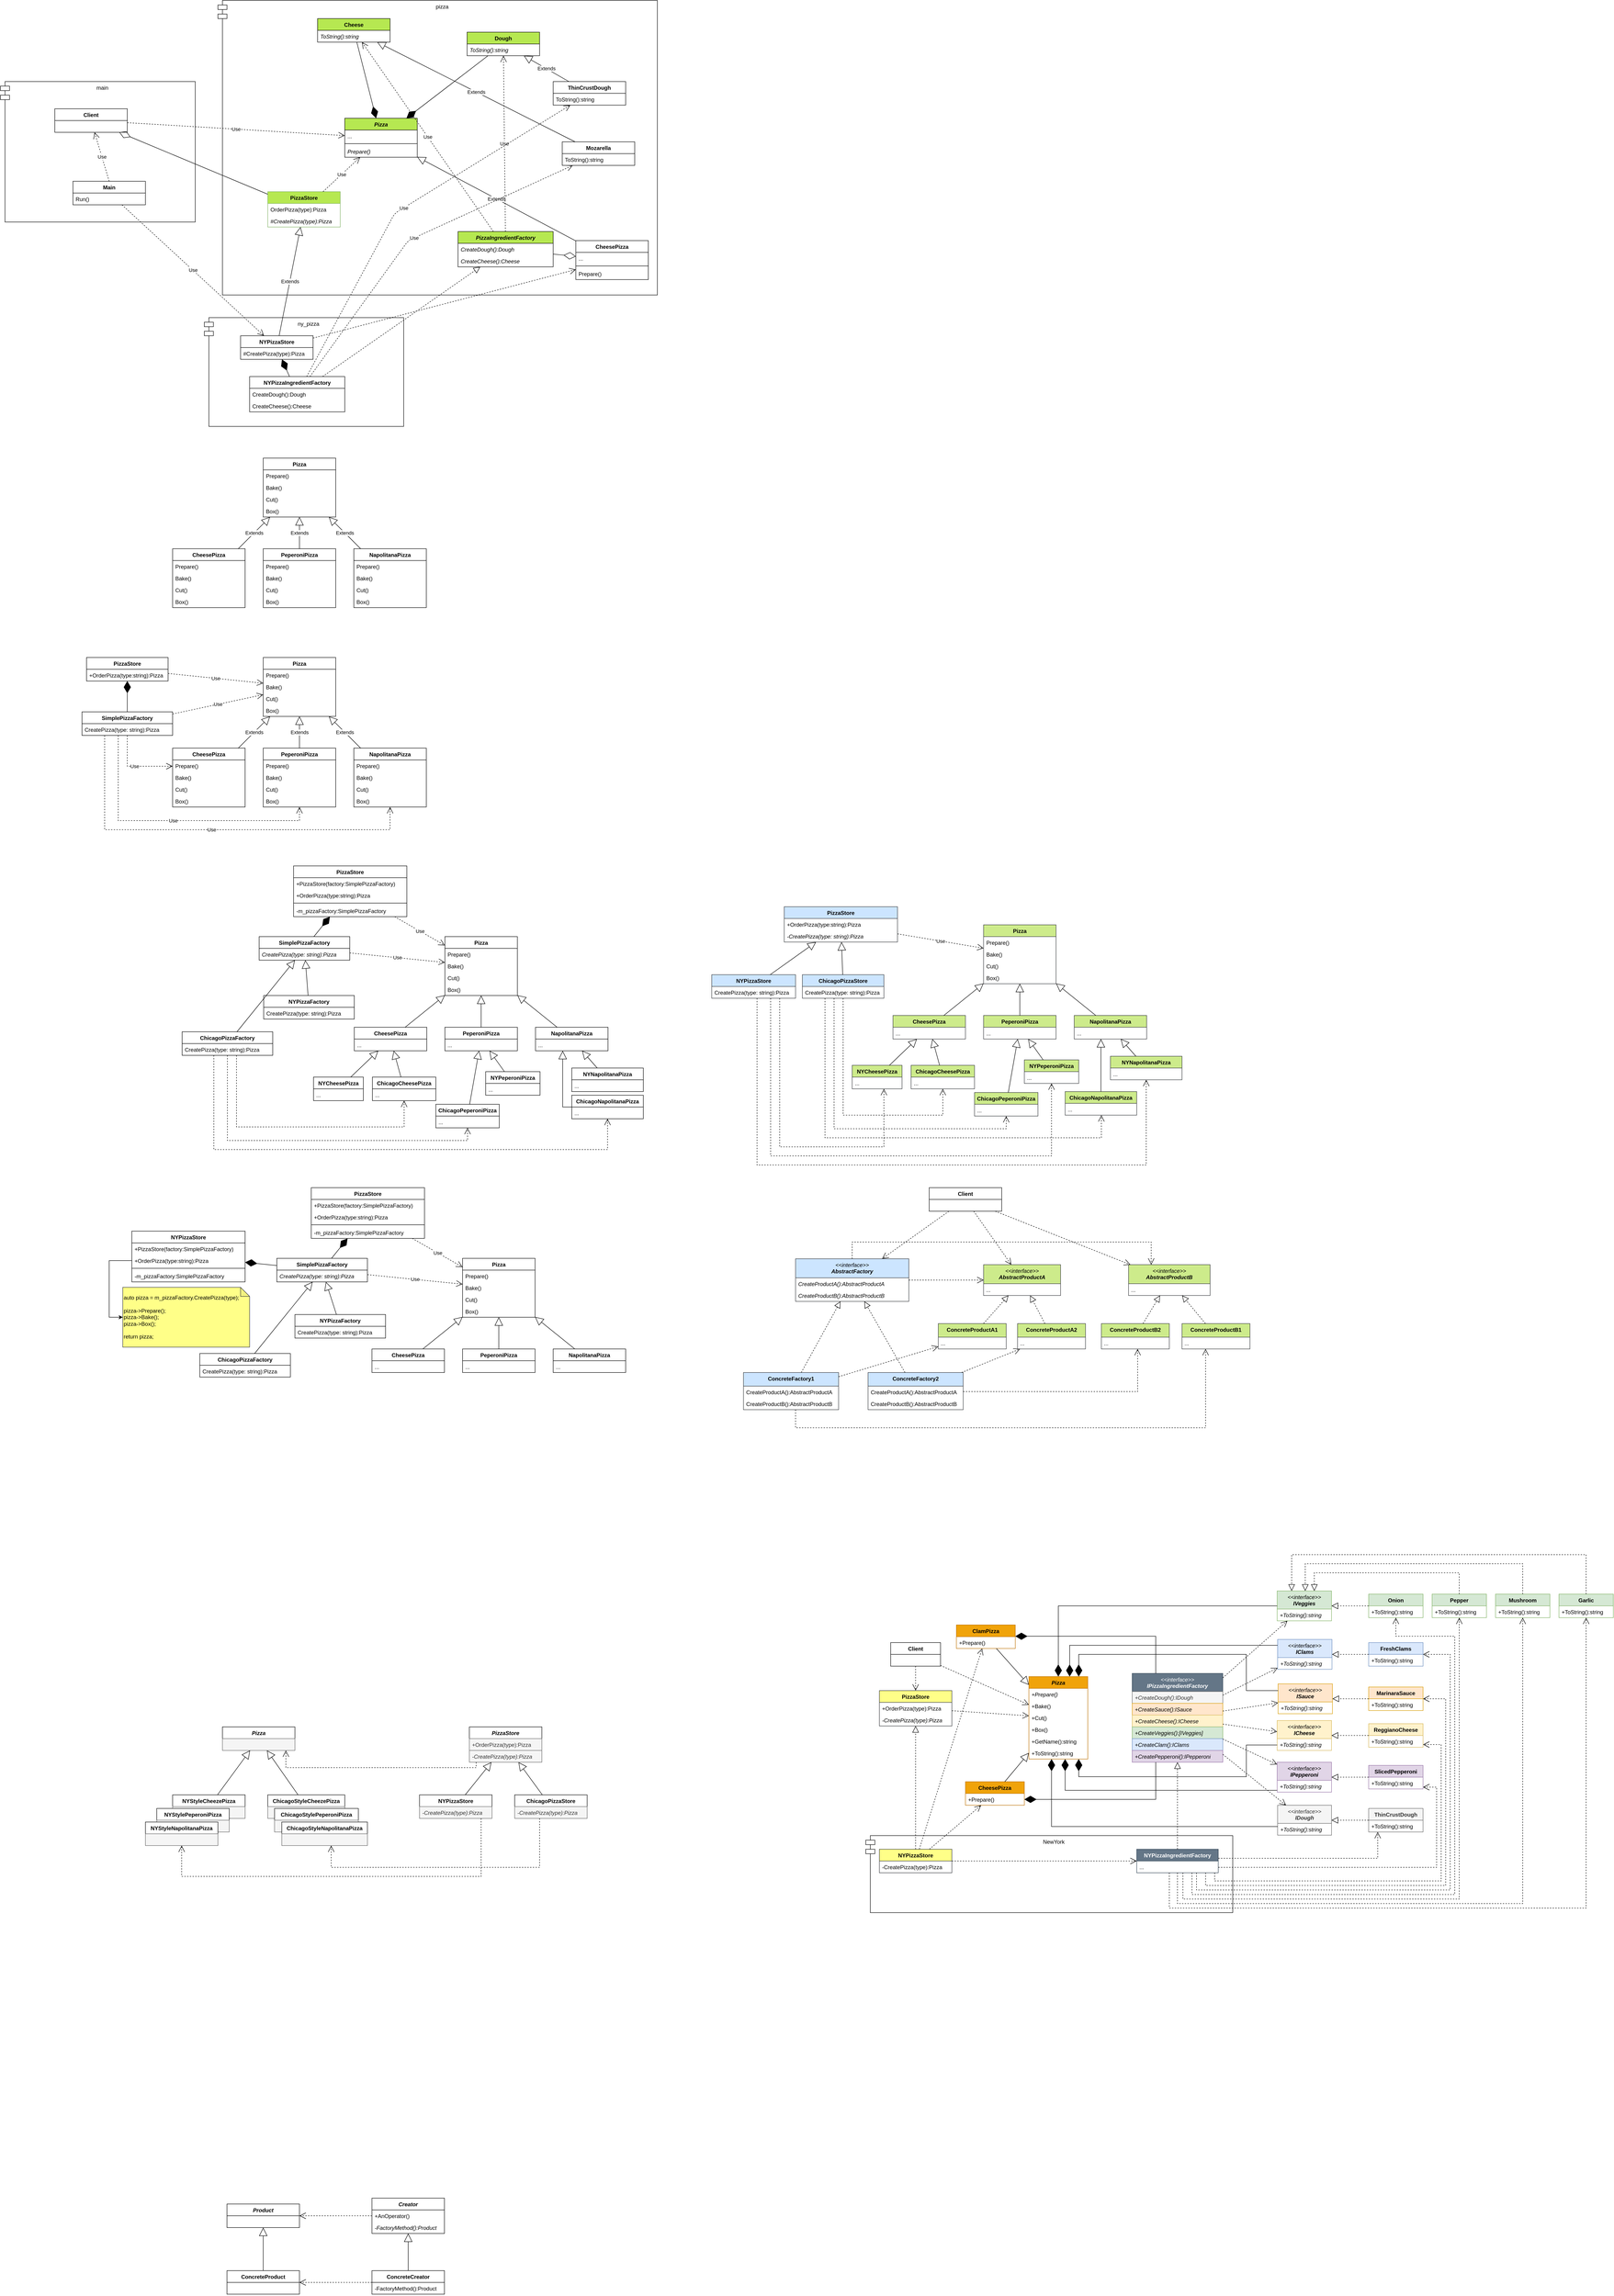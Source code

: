 <mxfile version="24.7.17">
  <diagram id="54ehfs4WmmA7Fh39wg9O" name="Страница 1">
    <mxGraphModel dx="1366" dy="1965" grid="1" gridSize="10" guides="1" tooltips="1" connect="1" arrows="1" fold="1" page="1" pageScale="1" pageWidth="827" pageHeight="1169" math="0" shadow="0">
      <root>
        <mxCell id="0" />
        <mxCell id="1" parent="0" />
        <mxCell id="QCWAOeQg8v_3CdaMTUcn-121" value="NewYork" style="shape=module;align=left;spacingLeft=20;align=center;verticalAlign=top;whiteSpace=wrap;html=1;" vertex="1" parent="1">
          <mxGeometry x="2090" y="3920" width="810" height="170" as="geometry" />
        </mxCell>
        <mxCell id="FVAEuLFO7a_ypMNpvuLz-67" value="main" style="shape=module;align=left;spacingLeft=20;align=center;verticalAlign=top;fillColor=none;" parent="1" vertex="1">
          <mxGeometry x="180" y="49" width="430" height="310" as="geometry" />
        </mxCell>
        <mxCell id="FVAEuLFO7a_ypMNpvuLz-63" value="ny_pizza" style="shape=module;align=left;spacingLeft=20;align=center;verticalAlign=top;fillColor=none;" parent="1" vertex="1">
          <mxGeometry x="630" y="570" width="440" height="240" as="geometry" />
        </mxCell>
        <mxCell id="FVAEuLFO7a_ypMNpvuLz-62" value="pizza" style="shape=module;align=left;spacingLeft=20;align=center;verticalAlign=top;fillColor=none;" parent="1" vertex="1">
          <mxGeometry x="660" y="-130" width="970" height="650" as="geometry" />
        </mxCell>
        <mxCell id="FVAEuLFO7a_ypMNpvuLz-1" value="Client" style="swimlane;fontStyle=1;align=center;verticalAlign=top;childLayout=stackLayout;horizontal=1;startSize=26;horizontalStack=0;resizeParent=1;resizeParentMax=0;resizeLast=0;collapsible=1;marginBottom=0;" parent="1" vertex="1">
          <mxGeometry x="300" y="109" width="160" height="52" as="geometry" />
        </mxCell>
        <mxCell id="FVAEuLFO7a_ypMNpvuLz-5" value="Pizza" style="swimlane;fontStyle=3;align=center;verticalAlign=top;childLayout=stackLayout;horizontal=1;startSize=26;horizontalStack=0;resizeParent=1;resizeParentMax=0;resizeLast=0;collapsible=1;marginBottom=0;fillColor=#B6E851;" parent="1" vertex="1">
          <mxGeometry x="940" y="130" width="160" height="86" as="geometry" />
        </mxCell>
        <mxCell id="FVAEuLFO7a_ypMNpvuLz-6" value="..." style="text;strokeColor=none;fillColor=none;align=left;verticalAlign=top;spacingLeft=4;spacingRight=4;overflow=hidden;rotatable=0;points=[[0,0.5],[1,0.5]];portConstraint=eastwest;" parent="FVAEuLFO7a_ypMNpvuLz-5" vertex="1">
          <mxGeometry y="26" width="160" height="26" as="geometry" />
        </mxCell>
        <mxCell id="FVAEuLFO7a_ypMNpvuLz-7" value="" style="line;strokeWidth=1;fillColor=none;align=left;verticalAlign=middle;spacingTop=-1;spacingLeft=3;spacingRight=3;rotatable=0;labelPosition=right;points=[];portConstraint=eastwest;" parent="FVAEuLFO7a_ypMNpvuLz-5" vertex="1">
          <mxGeometry y="52" width="160" height="8" as="geometry" />
        </mxCell>
        <mxCell id="FVAEuLFO7a_ypMNpvuLz-8" value="Prepare()" style="text;strokeColor=none;fillColor=none;align=left;verticalAlign=top;spacingLeft=4;spacingRight=4;overflow=hidden;rotatable=0;points=[[0,0.5],[1,0.5]];portConstraint=eastwest;fontStyle=2" parent="FVAEuLFO7a_ypMNpvuLz-5" vertex="1">
          <mxGeometry y="60" width="160" height="26" as="geometry" />
        </mxCell>
        <mxCell id="FVAEuLFO7a_ypMNpvuLz-9" value="Use" style="endArrow=open;endSize=12;dashed=1;html=1;" parent="1" source="FVAEuLFO7a_ypMNpvuLz-1" target="FVAEuLFO7a_ypMNpvuLz-5" edge="1">
          <mxGeometry width="160" relative="1" as="geometry">
            <mxPoint x="750" y="460" as="sourcePoint" />
            <mxPoint x="910" y="460" as="targetPoint" />
          </mxGeometry>
        </mxCell>
        <mxCell id="FVAEuLFO7a_ypMNpvuLz-10" value="PizzaStore" style="swimlane;fontStyle=1;align=center;verticalAlign=top;childLayout=stackLayout;horizontal=1;startSize=26;horizontalStack=0;resizeParent=1;resizeParentMax=0;resizeLast=0;collapsible=1;marginBottom=0;strokeColor=#82b366;fillColor=#B6E851;" parent="1" vertex="1">
          <mxGeometry x="770" y="292" width="160" height="78" as="geometry" />
        </mxCell>
        <mxCell id="FVAEuLFO7a_ypMNpvuLz-12" value="OrderPizza(type):Pizza" style="text;strokeColor=none;fillColor=none;align=left;verticalAlign=top;spacingLeft=4;spacingRight=4;overflow=hidden;rotatable=0;points=[[0,0.5],[1,0.5]];portConstraint=eastwest;" parent="FVAEuLFO7a_ypMNpvuLz-10" vertex="1">
          <mxGeometry y="26" width="160" height="26" as="geometry" />
        </mxCell>
        <mxCell id="FVAEuLFO7a_ypMNpvuLz-16" value="#CreatePizza(type):Pizza" style="text;strokeColor=none;fillColor=none;align=left;verticalAlign=top;spacingLeft=4;spacingRight=4;overflow=hidden;rotatable=0;points=[[0,0.5],[1,0.5]];portConstraint=eastwest;fontStyle=2" parent="FVAEuLFO7a_ypMNpvuLz-10" vertex="1">
          <mxGeometry y="52" width="160" height="26" as="geometry" />
        </mxCell>
        <mxCell id="FVAEuLFO7a_ypMNpvuLz-11" value="" style="endArrow=diamondThin;endFill=0;endSize=24;html=1;" parent="1" source="FVAEuLFO7a_ypMNpvuLz-10" target="FVAEuLFO7a_ypMNpvuLz-1" edge="1">
          <mxGeometry width="160" relative="1" as="geometry">
            <mxPoint x="180" y="370" as="sourcePoint" />
            <mxPoint x="340" y="370" as="targetPoint" />
          </mxGeometry>
        </mxCell>
        <mxCell id="FVAEuLFO7a_ypMNpvuLz-13" value="Use" style="endArrow=open;endSize=12;dashed=1;html=1;" parent="1" source="FVAEuLFO7a_ypMNpvuLz-10" target="FVAEuLFO7a_ypMNpvuLz-5" edge="1">
          <mxGeometry width="160" relative="1" as="geometry">
            <mxPoint x="940" y="330" as="sourcePoint" />
            <mxPoint x="1100" y="330" as="targetPoint" />
          </mxGeometry>
        </mxCell>
        <mxCell id="FVAEuLFO7a_ypMNpvuLz-14" value="NYPizzaStore" style="swimlane;fontStyle=1;align=center;verticalAlign=top;childLayout=stackLayout;horizontal=1;startSize=26;horizontalStack=0;resizeParent=1;resizeParentMax=0;resizeLast=0;collapsible=1;marginBottom=0;" parent="1" vertex="1">
          <mxGeometry x="710" y="610" width="160" height="52" as="geometry" />
        </mxCell>
        <mxCell id="FVAEuLFO7a_ypMNpvuLz-17" value="#CreatePizza(type):Pizza" style="text;strokeColor=none;fillColor=none;align=left;verticalAlign=top;spacingLeft=4;spacingRight=4;overflow=hidden;rotatable=0;points=[[0,0.5],[1,0.5]];portConstraint=eastwest;fontStyle=0" parent="FVAEuLFO7a_ypMNpvuLz-14" vertex="1">
          <mxGeometry y="26" width="160" height="26" as="geometry" />
        </mxCell>
        <mxCell id="FVAEuLFO7a_ypMNpvuLz-15" value="Extends" style="endArrow=block;endSize=16;endFill=0;html=1;" parent="1" source="FVAEuLFO7a_ypMNpvuLz-14" target="FVAEuLFO7a_ypMNpvuLz-10" edge="1">
          <mxGeometry width="160" relative="1" as="geometry">
            <mxPoint x="410" y="460" as="sourcePoint" />
            <mxPoint x="570" y="460" as="targetPoint" />
          </mxGeometry>
        </mxCell>
        <mxCell id="FVAEuLFO7a_ypMNpvuLz-18" value="CheesePizza" style="swimlane;fontStyle=1;align=center;verticalAlign=top;childLayout=stackLayout;horizontal=1;startSize=26;horizontalStack=0;resizeParent=1;resizeParentMax=0;resizeLast=0;collapsible=1;marginBottom=0;" parent="1" vertex="1">
          <mxGeometry x="1450" y="400" width="160" height="86" as="geometry" />
        </mxCell>
        <mxCell id="FVAEuLFO7a_ypMNpvuLz-19" value="..." style="text;strokeColor=none;fillColor=none;align=left;verticalAlign=top;spacingLeft=4;spacingRight=4;overflow=hidden;rotatable=0;points=[[0,0.5],[1,0.5]];portConstraint=eastwest;" parent="FVAEuLFO7a_ypMNpvuLz-18" vertex="1">
          <mxGeometry y="26" width="160" height="26" as="geometry" />
        </mxCell>
        <mxCell id="FVAEuLFO7a_ypMNpvuLz-20" value="" style="line;strokeWidth=1;fillColor=none;align=left;verticalAlign=middle;spacingTop=-1;spacingLeft=3;spacingRight=3;rotatable=0;labelPosition=right;points=[];portConstraint=eastwest;" parent="FVAEuLFO7a_ypMNpvuLz-18" vertex="1">
          <mxGeometry y="52" width="160" height="8" as="geometry" />
        </mxCell>
        <mxCell id="FVAEuLFO7a_ypMNpvuLz-21" value="Prepare()" style="text;strokeColor=none;fillColor=none;align=left;verticalAlign=top;spacingLeft=4;spacingRight=4;overflow=hidden;rotatable=0;points=[[0,0.5],[1,0.5]];portConstraint=eastwest;fontStyle=0" parent="FVAEuLFO7a_ypMNpvuLz-18" vertex="1">
          <mxGeometry y="60" width="160" height="26" as="geometry" />
        </mxCell>
        <mxCell id="FVAEuLFO7a_ypMNpvuLz-22" value="Extends" style="endArrow=block;endSize=16;endFill=0;html=1;" parent="1" source="FVAEuLFO7a_ypMNpvuLz-18" target="FVAEuLFO7a_ypMNpvuLz-5" edge="1">
          <mxGeometry width="160" relative="1" as="geometry">
            <mxPoint x="839.216" y="322" as="sourcePoint" />
            <mxPoint x="827.001" y="220" as="targetPoint" />
          </mxGeometry>
        </mxCell>
        <mxCell id="FVAEuLFO7a_ypMNpvuLz-24" value="" style="endArrow=open;endSize=12;dashed=1;html=1;" parent="1" source="FVAEuLFO7a_ypMNpvuLz-14" target="FVAEuLFO7a_ypMNpvuLz-18" edge="1">
          <mxGeometry width="160" relative="1" as="geometry">
            <mxPoint x="880.001" y="654" as="sourcePoint" />
            <mxPoint x="955.905" y="570" as="targetPoint" />
          </mxGeometry>
        </mxCell>
        <mxCell id="FVAEuLFO7a_ypMNpvuLz-25" value="PizzaIngredientFactory" style="swimlane;fontStyle=3;align=center;verticalAlign=top;childLayout=stackLayout;horizontal=1;startSize=26;horizontalStack=0;resizeParent=1;resizeParentMax=0;resizeLast=0;collapsible=1;marginBottom=0;fillColor=#B6E851;" parent="1" vertex="1">
          <mxGeometry x="1190" y="380" width="210" height="78" as="geometry" />
        </mxCell>
        <mxCell id="FVAEuLFO7a_ypMNpvuLz-26" value="CreateDough():Dough" style="text;strokeColor=none;fillColor=none;align=left;verticalAlign=top;spacingLeft=4;spacingRight=4;overflow=hidden;rotatable=0;points=[[0,0.5],[1,0.5]];portConstraint=eastwest;fontStyle=2" parent="FVAEuLFO7a_ypMNpvuLz-25" vertex="1">
          <mxGeometry y="26" width="210" height="26" as="geometry" />
        </mxCell>
        <mxCell id="FVAEuLFO7a_ypMNpvuLz-29" value="CreateCheese():Cheese" style="text;strokeColor=none;fillColor=none;align=left;verticalAlign=top;spacingLeft=4;spacingRight=4;overflow=hidden;rotatable=0;points=[[0,0.5],[1,0.5]];portConstraint=eastwest;fontStyle=2" parent="FVAEuLFO7a_ypMNpvuLz-25" vertex="1">
          <mxGeometry y="52" width="210" height="26" as="geometry" />
        </mxCell>
        <mxCell id="FVAEuLFO7a_ypMNpvuLz-30" value="" style="endArrow=diamondThin;endFill=0;endSize=24;html=1;" parent="1" source="FVAEuLFO7a_ypMNpvuLz-25" target="FVAEuLFO7a_ypMNpvuLz-18" edge="1">
          <mxGeometry width="160" relative="1" as="geometry">
            <mxPoint x="890" y="728" as="sourcePoint" />
            <mxPoint x="1050" y="728" as="targetPoint" />
          </mxGeometry>
        </mxCell>
        <mxCell id="FVAEuLFO7a_ypMNpvuLz-31" value="Cheese" style="swimlane;fontStyle=1;align=center;verticalAlign=top;childLayout=stackLayout;horizontal=1;startSize=26;horizontalStack=0;resizeParent=1;resizeParentMax=0;resizeLast=0;collapsible=1;marginBottom=0;fillColor=#B6E851;" parent="1" vertex="1">
          <mxGeometry x="880" y="-90" width="160" height="52" as="geometry" />
        </mxCell>
        <mxCell id="FVAEuLFO7a_ypMNpvuLz-32" value="ToString():string" style="text;strokeColor=none;fillColor=none;align=left;verticalAlign=top;spacingLeft=4;spacingRight=4;overflow=hidden;rotatable=0;points=[[0,0.5],[1,0.5]];portConstraint=eastwest;fontStyle=2" parent="FVAEuLFO7a_ypMNpvuLz-31" vertex="1">
          <mxGeometry y="26" width="160" height="26" as="geometry" />
        </mxCell>
        <mxCell id="FVAEuLFO7a_ypMNpvuLz-35" value="Mozarella" style="swimlane;fontStyle=1;align=center;verticalAlign=top;childLayout=stackLayout;horizontal=1;startSize=26;horizontalStack=0;resizeParent=1;resizeParentMax=0;resizeLast=0;collapsible=1;marginBottom=0;" parent="1" vertex="1">
          <mxGeometry x="1420" y="182" width="160" height="52" as="geometry" />
        </mxCell>
        <mxCell id="FVAEuLFO7a_ypMNpvuLz-36" value="ToString():string" style="text;strokeColor=none;fillColor=none;align=left;verticalAlign=top;spacingLeft=4;spacingRight=4;overflow=hidden;rotatable=0;points=[[0,0.5],[1,0.5]];portConstraint=eastwest;fontStyle=0" parent="FVAEuLFO7a_ypMNpvuLz-35" vertex="1">
          <mxGeometry y="26" width="160" height="26" as="geometry" />
        </mxCell>
        <mxCell id="FVAEuLFO7a_ypMNpvuLz-37" value="Extends" style="endArrow=block;endSize=16;endFill=0;html=1;" parent="1" source="FVAEuLFO7a_ypMNpvuLz-35" target="FVAEuLFO7a_ypMNpvuLz-31" edge="1">
          <mxGeometry width="160" relative="1" as="geometry">
            <mxPoint x="1679.996" y="532" as="sourcePoint" />
            <mxPoint x="1667.781" y="430" as="targetPoint" />
          </mxGeometry>
        </mxCell>
        <mxCell id="FVAEuLFO7a_ypMNpvuLz-38" value="Dough" style="swimlane;fontStyle=1;align=center;verticalAlign=top;childLayout=stackLayout;horizontal=1;startSize=26;horizontalStack=0;resizeParent=1;resizeParentMax=0;resizeLast=0;collapsible=1;marginBottom=0;fillColor=#B6E851;" parent="1" vertex="1">
          <mxGeometry x="1210" y="-60" width="160" height="52" as="geometry" />
        </mxCell>
        <mxCell id="FVAEuLFO7a_ypMNpvuLz-39" value="ToString():string" style="text;strokeColor=none;fillColor=none;align=left;verticalAlign=top;spacingLeft=4;spacingRight=4;overflow=hidden;rotatable=0;points=[[0,0.5],[1,0.5]];portConstraint=eastwest;fontStyle=2" parent="FVAEuLFO7a_ypMNpvuLz-38" vertex="1">
          <mxGeometry y="26" width="160" height="26" as="geometry" />
        </mxCell>
        <mxCell id="FVAEuLFO7a_ypMNpvuLz-40" value="ThinCrustDough" style="swimlane;fontStyle=1;align=center;verticalAlign=top;childLayout=stackLayout;horizontal=1;startSize=26;horizontalStack=0;resizeParent=1;resizeParentMax=0;resizeLast=0;collapsible=1;marginBottom=0;" parent="1" vertex="1">
          <mxGeometry x="1400" y="49" width="160" height="52" as="geometry" />
        </mxCell>
        <mxCell id="FVAEuLFO7a_ypMNpvuLz-41" value="ToString():string" style="text;strokeColor=none;fillColor=none;align=left;verticalAlign=top;spacingLeft=4;spacingRight=4;overflow=hidden;rotatable=0;points=[[0,0.5],[1,0.5]];portConstraint=eastwest;fontStyle=0" parent="FVAEuLFO7a_ypMNpvuLz-40" vertex="1">
          <mxGeometry y="26" width="160" height="26" as="geometry" />
        </mxCell>
        <mxCell id="FVAEuLFO7a_ypMNpvuLz-42" value="Extends" style="endArrow=block;endSize=16;endFill=0;html=1;" parent="1" source="FVAEuLFO7a_ypMNpvuLz-40" target="FVAEuLFO7a_ypMNpvuLz-38" edge="1">
          <mxGeometry width="160" relative="1" as="geometry">
            <mxPoint x="1879.996" y="532" as="sourcePoint" />
            <mxPoint x="1867.781" y="430" as="targetPoint" />
          </mxGeometry>
        </mxCell>
        <mxCell id="FVAEuLFO7a_ypMNpvuLz-43" value="Use" style="endArrow=open;endSize=12;dashed=1;html=1;" parent="1" source="FVAEuLFO7a_ypMNpvuLz-25" target="FVAEuLFO7a_ypMNpvuLz-31" edge="1">
          <mxGeometry width="160" relative="1" as="geometry">
            <mxPoint x="1490.001" y="474" as="sourcePoint" />
            <mxPoint x="1565.905" y="390" as="targetPoint" />
          </mxGeometry>
        </mxCell>
        <mxCell id="FVAEuLFO7a_ypMNpvuLz-44" value="Use" style="endArrow=open;endSize=12;dashed=1;html=1;" parent="1" source="FVAEuLFO7a_ypMNpvuLz-25" target="FVAEuLFO7a_ypMNpvuLz-38" edge="1">
          <mxGeometry width="160" relative="1" as="geometry">
            <mxPoint x="1490.001" y="474" as="sourcePoint" />
            <mxPoint x="1565.905" y="390" as="targetPoint" />
          </mxGeometry>
        </mxCell>
        <mxCell id="FVAEuLFO7a_ypMNpvuLz-45" value="" style="endArrow=diamondThin;endFill=1;endSize=24;html=1;" parent="1" source="FVAEuLFO7a_ypMNpvuLz-31" target="FVAEuLFO7a_ypMNpvuLz-5" edge="1">
          <mxGeometry width="160" relative="1" as="geometry">
            <mxPoint x="1170" y="150" as="sourcePoint" />
            <mxPoint x="1330" y="150" as="targetPoint" />
          </mxGeometry>
        </mxCell>
        <mxCell id="FVAEuLFO7a_ypMNpvuLz-46" value="" style="endArrow=diamondThin;endFill=1;endSize=24;html=1;" parent="1" source="FVAEuLFO7a_ypMNpvuLz-38" target="FVAEuLFO7a_ypMNpvuLz-5" edge="1">
          <mxGeometry width="160" relative="1" as="geometry">
            <mxPoint x="1170" y="150" as="sourcePoint" />
            <mxPoint x="1330" y="150" as="targetPoint" />
          </mxGeometry>
        </mxCell>
        <mxCell id="FVAEuLFO7a_ypMNpvuLz-47" value="NYPizzaIngredientFactory" style="swimlane;fontStyle=1;align=center;verticalAlign=top;childLayout=stackLayout;horizontal=1;startSize=26;horizontalStack=0;resizeParent=1;resizeParentMax=0;resizeLast=0;collapsible=1;marginBottom=0;" parent="1" vertex="1">
          <mxGeometry x="730" y="700" width="210" height="78" as="geometry" />
        </mxCell>
        <mxCell id="FVAEuLFO7a_ypMNpvuLz-48" value="CreateDough():Dough" style="text;strokeColor=none;fillColor=none;align=left;verticalAlign=top;spacingLeft=4;spacingRight=4;overflow=hidden;rotatable=0;points=[[0,0.5],[1,0.5]];portConstraint=eastwest;fontStyle=0" parent="FVAEuLFO7a_ypMNpvuLz-47" vertex="1">
          <mxGeometry y="26" width="210" height="26" as="geometry" />
        </mxCell>
        <mxCell id="FVAEuLFO7a_ypMNpvuLz-49" value="CreateCheese():Cheese" style="text;strokeColor=none;fillColor=none;align=left;verticalAlign=top;spacingLeft=4;spacingRight=4;overflow=hidden;rotatable=0;points=[[0,0.5],[1,0.5]];portConstraint=eastwest;fontStyle=0" parent="FVAEuLFO7a_ypMNpvuLz-47" vertex="1">
          <mxGeometry y="52" width="210" height="26" as="geometry" />
        </mxCell>
        <mxCell id="FVAEuLFO7a_ypMNpvuLz-50" value="" style="endArrow=diamondThin;endFill=1;endSize=24;html=1;" parent="1" source="FVAEuLFO7a_ypMNpvuLz-47" target="FVAEuLFO7a_ypMNpvuLz-14" edge="1">
          <mxGeometry width="160" relative="1" as="geometry">
            <mxPoint x="950" y="830" as="sourcePoint" />
            <mxPoint x="1110" y="830" as="targetPoint" />
          </mxGeometry>
        </mxCell>
        <mxCell id="FVAEuLFO7a_ypMNpvuLz-51" value="" style="endArrow=block;dashed=1;endFill=0;endSize=12;html=1;" parent="1" source="FVAEuLFO7a_ypMNpvuLz-47" target="FVAEuLFO7a_ypMNpvuLz-25" edge="1">
          <mxGeometry width="160" relative="1" as="geometry">
            <mxPoint x="1400" y="660" as="sourcePoint" />
            <mxPoint x="1560" y="660" as="targetPoint" />
          </mxGeometry>
        </mxCell>
        <mxCell id="FVAEuLFO7a_ypMNpvuLz-52" value="Use" style="endArrow=open;endSize=12;dashed=1;html=1;" parent="1" source="FVAEuLFO7a_ypMNpvuLz-47" target="FVAEuLFO7a_ypMNpvuLz-35" edge="1">
          <mxGeometry width="160" relative="1" as="geometry">
            <mxPoint x="1540" y="600" as="sourcePoint" />
            <mxPoint x="1700" y="600" as="targetPoint" />
            <Array as="points">
              <mxPoint x="1080" y="400" />
            </Array>
          </mxGeometry>
        </mxCell>
        <mxCell id="FVAEuLFO7a_ypMNpvuLz-53" value="Use" style="endArrow=open;endSize=12;dashed=1;html=1;" parent="1" source="FVAEuLFO7a_ypMNpvuLz-47" target="FVAEuLFO7a_ypMNpvuLz-40" edge="1">
          <mxGeometry width="160" relative="1" as="geometry">
            <mxPoint x="1540" y="600" as="sourcePoint" />
            <mxPoint x="1700" y="600" as="targetPoint" />
            <Array as="points">
              <mxPoint x="1050" y="340" />
            </Array>
          </mxGeometry>
        </mxCell>
        <mxCell id="FVAEuLFO7a_ypMNpvuLz-54" value="Main" style="swimlane;fontStyle=1;align=center;verticalAlign=top;childLayout=stackLayout;horizontal=1;startSize=26;horizontalStack=0;resizeParent=1;resizeParentMax=0;resizeLast=0;collapsible=1;marginBottom=0;" parent="1" vertex="1">
          <mxGeometry x="340" y="269" width="160" height="52" as="geometry" />
        </mxCell>
        <mxCell id="FVAEuLFO7a_ypMNpvuLz-55" value="Run()" style="text;strokeColor=none;fillColor=none;align=left;verticalAlign=top;spacingLeft=4;spacingRight=4;overflow=hidden;rotatable=0;points=[[0,0.5],[1,0.5]];portConstraint=eastwest;" parent="FVAEuLFO7a_ypMNpvuLz-54" vertex="1">
          <mxGeometry y="26" width="160" height="26" as="geometry" />
        </mxCell>
        <mxCell id="FVAEuLFO7a_ypMNpvuLz-58" value="Use" style="endArrow=open;endSize=12;dashed=1;html=1;" parent="1" source="FVAEuLFO7a_ypMNpvuLz-54" target="FVAEuLFO7a_ypMNpvuLz-14" edge="1">
          <mxGeometry width="160" relative="1" as="geometry">
            <mxPoint x="690" y="650" as="sourcePoint" />
            <mxPoint x="850" y="650" as="targetPoint" />
          </mxGeometry>
        </mxCell>
        <mxCell id="FVAEuLFO7a_ypMNpvuLz-59" value="Use" style="endArrow=open;endSize=12;dashed=1;html=1;exitX=0.5;exitY=0;exitDx=0;exitDy=0;" parent="1" source="FVAEuLFO7a_ypMNpvuLz-54" target="FVAEuLFO7a_ypMNpvuLz-1" edge="1">
          <mxGeometry width="160" relative="1" as="geometry">
            <mxPoint x="830" y="659" as="sourcePoint" />
            <mxPoint x="990" y="659" as="targetPoint" />
          </mxGeometry>
        </mxCell>
        <mxCell id="UU0sZhIWcim_oZCdf1n3-1" value="Pizza" style="swimlane;fontStyle=1;align=center;verticalAlign=top;childLayout=stackLayout;horizontal=1;startSize=26;horizontalStack=0;resizeParent=1;resizeParentMax=0;resizeLast=0;collapsible=1;marginBottom=0;whiteSpace=wrap;html=1;" parent="1" vertex="1">
          <mxGeometry x="760" y="880" width="160" height="130" as="geometry" />
        </mxCell>
        <mxCell id="UU0sZhIWcim_oZCdf1n3-2" value="Prepare()" style="text;strokeColor=none;fillColor=none;align=left;verticalAlign=top;spacingLeft=4;spacingRight=4;overflow=hidden;rotatable=0;points=[[0,0.5],[1,0.5]];portConstraint=eastwest;whiteSpace=wrap;html=1;fontStyle=0" parent="UU0sZhIWcim_oZCdf1n3-1" vertex="1">
          <mxGeometry y="26" width="160" height="26" as="geometry" />
        </mxCell>
        <mxCell id="snfxcWBiUGc1tTe4uRyw-2" value="Bake()" style="text;strokeColor=none;fillColor=none;align=left;verticalAlign=top;spacingLeft=4;spacingRight=4;overflow=hidden;rotatable=0;points=[[0,0.5],[1,0.5]];portConstraint=eastwest;whiteSpace=wrap;html=1;fontStyle=0" parent="UU0sZhIWcim_oZCdf1n3-1" vertex="1">
          <mxGeometry y="52" width="160" height="26" as="geometry" />
        </mxCell>
        <mxCell id="snfxcWBiUGc1tTe4uRyw-1" value="Cut()" style="text;strokeColor=none;fillColor=none;align=left;verticalAlign=top;spacingLeft=4;spacingRight=4;overflow=hidden;rotatable=0;points=[[0,0.5],[1,0.5]];portConstraint=eastwest;whiteSpace=wrap;html=1;fontStyle=0" parent="UU0sZhIWcim_oZCdf1n3-1" vertex="1">
          <mxGeometry y="78" width="160" height="26" as="geometry" />
        </mxCell>
        <mxCell id="snfxcWBiUGc1tTe4uRyw-3" value="Box()" style="text;strokeColor=none;fillColor=none;align=left;verticalAlign=top;spacingLeft=4;spacingRight=4;overflow=hidden;rotatable=0;points=[[0,0.5],[1,0.5]];portConstraint=eastwest;whiteSpace=wrap;html=1;fontStyle=0" parent="UU0sZhIWcim_oZCdf1n3-1" vertex="1">
          <mxGeometry y="104" width="160" height="26" as="geometry" />
        </mxCell>
        <mxCell id="snfxcWBiUGc1tTe4uRyw-4" value="CheesePizza" style="swimlane;fontStyle=1;align=center;verticalAlign=top;childLayout=stackLayout;horizontal=1;startSize=26;horizontalStack=0;resizeParent=1;resizeParentMax=0;resizeLast=0;collapsible=1;marginBottom=0;whiteSpace=wrap;html=1;" parent="1" vertex="1">
          <mxGeometry x="560" y="1080" width="160" height="130" as="geometry" />
        </mxCell>
        <mxCell id="snfxcWBiUGc1tTe4uRyw-5" value="Prepare()" style="text;strokeColor=none;fillColor=none;align=left;verticalAlign=top;spacingLeft=4;spacingRight=4;overflow=hidden;rotatable=0;points=[[0,0.5],[1,0.5]];portConstraint=eastwest;whiteSpace=wrap;html=1;fontStyle=0" parent="snfxcWBiUGc1tTe4uRyw-4" vertex="1">
          <mxGeometry y="26" width="160" height="26" as="geometry" />
        </mxCell>
        <mxCell id="snfxcWBiUGc1tTe4uRyw-6" value="Bake()" style="text;strokeColor=none;fillColor=none;align=left;verticalAlign=top;spacingLeft=4;spacingRight=4;overflow=hidden;rotatable=0;points=[[0,0.5],[1,0.5]];portConstraint=eastwest;whiteSpace=wrap;html=1;fontStyle=0" parent="snfxcWBiUGc1tTe4uRyw-4" vertex="1">
          <mxGeometry y="52" width="160" height="26" as="geometry" />
        </mxCell>
        <mxCell id="snfxcWBiUGc1tTe4uRyw-7" value="Cut()" style="text;strokeColor=none;fillColor=none;align=left;verticalAlign=top;spacingLeft=4;spacingRight=4;overflow=hidden;rotatable=0;points=[[0,0.5],[1,0.5]];portConstraint=eastwest;whiteSpace=wrap;html=1;fontStyle=0" parent="snfxcWBiUGc1tTe4uRyw-4" vertex="1">
          <mxGeometry y="78" width="160" height="26" as="geometry" />
        </mxCell>
        <mxCell id="snfxcWBiUGc1tTe4uRyw-8" value="Box()" style="text;strokeColor=none;fillColor=none;align=left;verticalAlign=top;spacingLeft=4;spacingRight=4;overflow=hidden;rotatable=0;points=[[0,0.5],[1,0.5]];portConstraint=eastwest;whiteSpace=wrap;html=1;fontStyle=0" parent="snfxcWBiUGc1tTe4uRyw-4" vertex="1">
          <mxGeometry y="104" width="160" height="26" as="geometry" />
        </mxCell>
        <mxCell id="snfxcWBiUGc1tTe4uRyw-9" value="Extends" style="endArrow=block;endSize=16;endFill=0;html=1;rounded=0;" parent="1" source="snfxcWBiUGc1tTe4uRyw-4" target="UU0sZhIWcim_oZCdf1n3-1" edge="1">
          <mxGeometry width="160" relative="1" as="geometry">
            <mxPoint x="670" y="1030" as="sourcePoint" />
            <mxPoint x="830" y="1030" as="targetPoint" />
          </mxGeometry>
        </mxCell>
        <mxCell id="snfxcWBiUGc1tTe4uRyw-10" value="PeperoniPizza" style="swimlane;fontStyle=1;align=center;verticalAlign=top;childLayout=stackLayout;horizontal=1;startSize=26;horizontalStack=0;resizeParent=1;resizeParentMax=0;resizeLast=0;collapsible=1;marginBottom=0;whiteSpace=wrap;html=1;" parent="1" vertex="1">
          <mxGeometry x="760" y="1080" width="160" height="130" as="geometry" />
        </mxCell>
        <mxCell id="snfxcWBiUGc1tTe4uRyw-11" value="Prepare()" style="text;strokeColor=none;fillColor=none;align=left;verticalAlign=top;spacingLeft=4;spacingRight=4;overflow=hidden;rotatable=0;points=[[0,0.5],[1,0.5]];portConstraint=eastwest;whiteSpace=wrap;html=1;fontStyle=0" parent="snfxcWBiUGc1tTe4uRyw-10" vertex="1">
          <mxGeometry y="26" width="160" height="26" as="geometry" />
        </mxCell>
        <mxCell id="snfxcWBiUGc1tTe4uRyw-12" value="Bake()" style="text;strokeColor=none;fillColor=none;align=left;verticalAlign=top;spacingLeft=4;spacingRight=4;overflow=hidden;rotatable=0;points=[[0,0.5],[1,0.5]];portConstraint=eastwest;whiteSpace=wrap;html=1;fontStyle=0" parent="snfxcWBiUGc1tTe4uRyw-10" vertex="1">
          <mxGeometry y="52" width="160" height="26" as="geometry" />
        </mxCell>
        <mxCell id="snfxcWBiUGc1tTe4uRyw-13" value="Cut()" style="text;strokeColor=none;fillColor=none;align=left;verticalAlign=top;spacingLeft=4;spacingRight=4;overflow=hidden;rotatable=0;points=[[0,0.5],[1,0.5]];portConstraint=eastwest;whiteSpace=wrap;html=1;fontStyle=0" parent="snfxcWBiUGc1tTe4uRyw-10" vertex="1">
          <mxGeometry y="78" width="160" height="26" as="geometry" />
        </mxCell>
        <mxCell id="snfxcWBiUGc1tTe4uRyw-14" value="Box()" style="text;strokeColor=none;fillColor=none;align=left;verticalAlign=top;spacingLeft=4;spacingRight=4;overflow=hidden;rotatable=0;points=[[0,0.5],[1,0.5]];portConstraint=eastwest;whiteSpace=wrap;html=1;fontStyle=0" parent="snfxcWBiUGc1tTe4uRyw-10" vertex="1">
          <mxGeometry y="104" width="160" height="26" as="geometry" />
        </mxCell>
        <mxCell id="snfxcWBiUGc1tTe4uRyw-15" value="Extends" style="endArrow=block;endSize=16;endFill=0;html=1;rounded=0;" parent="1" source="snfxcWBiUGc1tTe4uRyw-10" target="UU0sZhIWcim_oZCdf1n3-1" edge="1">
          <mxGeometry width="160" relative="1" as="geometry">
            <mxPoint x="670" y="1030" as="sourcePoint" />
            <mxPoint x="830" y="1030" as="targetPoint" />
          </mxGeometry>
        </mxCell>
        <mxCell id="snfxcWBiUGc1tTe4uRyw-16" value="NapolitanaPizza" style="swimlane;fontStyle=1;align=center;verticalAlign=top;childLayout=stackLayout;horizontal=1;startSize=26;horizontalStack=0;resizeParent=1;resizeParentMax=0;resizeLast=0;collapsible=1;marginBottom=0;whiteSpace=wrap;html=1;" parent="1" vertex="1">
          <mxGeometry x="960" y="1080" width="160" height="130" as="geometry" />
        </mxCell>
        <mxCell id="snfxcWBiUGc1tTe4uRyw-17" value="Prepare()" style="text;strokeColor=none;fillColor=none;align=left;verticalAlign=top;spacingLeft=4;spacingRight=4;overflow=hidden;rotatable=0;points=[[0,0.5],[1,0.5]];portConstraint=eastwest;whiteSpace=wrap;html=1;fontStyle=0" parent="snfxcWBiUGc1tTe4uRyw-16" vertex="1">
          <mxGeometry y="26" width="160" height="26" as="geometry" />
        </mxCell>
        <mxCell id="snfxcWBiUGc1tTe4uRyw-18" value="Bake()" style="text;strokeColor=none;fillColor=none;align=left;verticalAlign=top;spacingLeft=4;spacingRight=4;overflow=hidden;rotatable=0;points=[[0,0.5],[1,0.5]];portConstraint=eastwest;whiteSpace=wrap;html=1;fontStyle=0" parent="snfxcWBiUGc1tTe4uRyw-16" vertex="1">
          <mxGeometry y="52" width="160" height="26" as="geometry" />
        </mxCell>
        <mxCell id="snfxcWBiUGc1tTe4uRyw-19" value="Cut()" style="text;strokeColor=none;fillColor=none;align=left;verticalAlign=top;spacingLeft=4;spacingRight=4;overflow=hidden;rotatable=0;points=[[0,0.5],[1,0.5]];portConstraint=eastwest;whiteSpace=wrap;html=1;fontStyle=0" parent="snfxcWBiUGc1tTe4uRyw-16" vertex="1">
          <mxGeometry y="78" width="160" height="26" as="geometry" />
        </mxCell>
        <mxCell id="snfxcWBiUGc1tTe4uRyw-20" value="Box()" style="text;strokeColor=none;fillColor=none;align=left;verticalAlign=top;spacingLeft=4;spacingRight=4;overflow=hidden;rotatable=0;points=[[0,0.5],[1,0.5]];portConstraint=eastwest;whiteSpace=wrap;html=1;fontStyle=0" parent="snfxcWBiUGc1tTe4uRyw-16" vertex="1">
          <mxGeometry y="104" width="160" height="26" as="geometry" />
        </mxCell>
        <mxCell id="snfxcWBiUGc1tTe4uRyw-21" value="Extends" style="endArrow=block;endSize=16;endFill=0;html=1;rounded=0;" parent="1" source="snfxcWBiUGc1tTe4uRyw-16" target="UU0sZhIWcim_oZCdf1n3-1" edge="1">
          <mxGeometry width="160" relative="1" as="geometry">
            <mxPoint x="670" y="1030" as="sourcePoint" />
            <mxPoint x="830" y="1030" as="targetPoint" />
          </mxGeometry>
        </mxCell>
        <mxCell id="snfxcWBiUGc1tTe4uRyw-22" value="Pizza" style="swimlane;fontStyle=1;align=center;verticalAlign=top;childLayout=stackLayout;horizontal=1;startSize=26;horizontalStack=0;resizeParent=1;resizeParentMax=0;resizeLast=0;collapsible=1;marginBottom=0;whiteSpace=wrap;html=1;" parent="1" vertex="1">
          <mxGeometry x="760" y="1320" width="160" height="130" as="geometry" />
        </mxCell>
        <mxCell id="snfxcWBiUGc1tTe4uRyw-23" value="Prepare()" style="text;strokeColor=none;fillColor=none;align=left;verticalAlign=top;spacingLeft=4;spacingRight=4;overflow=hidden;rotatable=0;points=[[0,0.5],[1,0.5]];portConstraint=eastwest;whiteSpace=wrap;html=1;fontStyle=0" parent="snfxcWBiUGc1tTe4uRyw-22" vertex="1">
          <mxGeometry y="26" width="160" height="26" as="geometry" />
        </mxCell>
        <mxCell id="snfxcWBiUGc1tTe4uRyw-24" value="Bake()" style="text;strokeColor=none;fillColor=none;align=left;verticalAlign=top;spacingLeft=4;spacingRight=4;overflow=hidden;rotatable=0;points=[[0,0.5],[1,0.5]];portConstraint=eastwest;whiteSpace=wrap;html=1;fontStyle=0" parent="snfxcWBiUGc1tTe4uRyw-22" vertex="1">
          <mxGeometry y="52" width="160" height="26" as="geometry" />
        </mxCell>
        <mxCell id="snfxcWBiUGc1tTe4uRyw-25" value="Cut()" style="text;strokeColor=none;fillColor=none;align=left;verticalAlign=top;spacingLeft=4;spacingRight=4;overflow=hidden;rotatable=0;points=[[0,0.5],[1,0.5]];portConstraint=eastwest;whiteSpace=wrap;html=1;fontStyle=0" parent="snfxcWBiUGc1tTe4uRyw-22" vertex="1">
          <mxGeometry y="78" width="160" height="26" as="geometry" />
        </mxCell>
        <mxCell id="snfxcWBiUGc1tTe4uRyw-26" value="Box()" style="text;strokeColor=none;fillColor=none;align=left;verticalAlign=top;spacingLeft=4;spacingRight=4;overflow=hidden;rotatable=0;points=[[0,0.5],[1,0.5]];portConstraint=eastwest;whiteSpace=wrap;html=1;fontStyle=0" parent="snfxcWBiUGc1tTe4uRyw-22" vertex="1">
          <mxGeometry y="104" width="160" height="26" as="geometry" />
        </mxCell>
        <mxCell id="snfxcWBiUGc1tTe4uRyw-27" value="CheesePizza" style="swimlane;fontStyle=1;align=center;verticalAlign=top;childLayout=stackLayout;horizontal=1;startSize=26;horizontalStack=0;resizeParent=1;resizeParentMax=0;resizeLast=0;collapsible=1;marginBottom=0;whiteSpace=wrap;html=1;" parent="1" vertex="1">
          <mxGeometry x="560" y="1520" width="160" height="130" as="geometry" />
        </mxCell>
        <mxCell id="snfxcWBiUGc1tTe4uRyw-28" value="Prepare()" style="text;strokeColor=none;fillColor=none;align=left;verticalAlign=top;spacingLeft=4;spacingRight=4;overflow=hidden;rotatable=0;points=[[0,0.5],[1,0.5]];portConstraint=eastwest;whiteSpace=wrap;html=1;fontStyle=0" parent="snfxcWBiUGc1tTe4uRyw-27" vertex="1">
          <mxGeometry y="26" width="160" height="26" as="geometry" />
        </mxCell>
        <mxCell id="snfxcWBiUGc1tTe4uRyw-29" value="Bake()" style="text;strokeColor=none;fillColor=none;align=left;verticalAlign=top;spacingLeft=4;spacingRight=4;overflow=hidden;rotatable=0;points=[[0,0.5],[1,0.5]];portConstraint=eastwest;whiteSpace=wrap;html=1;fontStyle=0" parent="snfxcWBiUGc1tTe4uRyw-27" vertex="1">
          <mxGeometry y="52" width="160" height="26" as="geometry" />
        </mxCell>
        <mxCell id="snfxcWBiUGc1tTe4uRyw-30" value="Cut()" style="text;strokeColor=none;fillColor=none;align=left;verticalAlign=top;spacingLeft=4;spacingRight=4;overflow=hidden;rotatable=0;points=[[0,0.5],[1,0.5]];portConstraint=eastwest;whiteSpace=wrap;html=1;fontStyle=0" parent="snfxcWBiUGc1tTe4uRyw-27" vertex="1">
          <mxGeometry y="78" width="160" height="26" as="geometry" />
        </mxCell>
        <mxCell id="snfxcWBiUGc1tTe4uRyw-31" value="Box()" style="text;strokeColor=none;fillColor=none;align=left;verticalAlign=top;spacingLeft=4;spacingRight=4;overflow=hidden;rotatable=0;points=[[0,0.5],[1,0.5]];portConstraint=eastwest;whiteSpace=wrap;html=1;fontStyle=0" parent="snfxcWBiUGc1tTe4uRyw-27" vertex="1">
          <mxGeometry y="104" width="160" height="26" as="geometry" />
        </mxCell>
        <mxCell id="snfxcWBiUGc1tTe4uRyw-32" value="Extends" style="endArrow=block;endSize=16;endFill=0;html=1;rounded=0;" parent="1" source="snfxcWBiUGc1tTe4uRyw-27" target="snfxcWBiUGc1tTe4uRyw-22" edge="1">
          <mxGeometry width="160" relative="1" as="geometry">
            <mxPoint x="670" y="1470" as="sourcePoint" />
            <mxPoint x="830" y="1470" as="targetPoint" />
          </mxGeometry>
        </mxCell>
        <mxCell id="snfxcWBiUGc1tTe4uRyw-33" value="PeperoniPizza" style="swimlane;fontStyle=1;align=center;verticalAlign=top;childLayout=stackLayout;horizontal=1;startSize=26;horizontalStack=0;resizeParent=1;resizeParentMax=0;resizeLast=0;collapsible=1;marginBottom=0;whiteSpace=wrap;html=1;" parent="1" vertex="1">
          <mxGeometry x="760" y="1520" width="160" height="130" as="geometry" />
        </mxCell>
        <mxCell id="snfxcWBiUGc1tTe4uRyw-34" value="Prepare()" style="text;strokeColor=none;fillColor=none;align=left;verticalAlign=top;spacingLeft=4;spacingRight=4;overflow=hidden;rotatable=0;points=[[0,0.5],[1,0.5]];portConstraint=eastwest;whiteSpace=wrap;html=1;fontStyle=0" parent="snfxcWBiUGc1tTe4uRyw-33" vertex="1">
          <mxGeometry y="26" width="160" height="26" as="geometry" />
        </mxCell>
        <mxCell id="snfxcWBiUGc1tTe4uRyw-35" value="Bake()" style="text;strokeColor=none;fillColor=none;align=left;verticalAlign=top;spacingLeft=4;spacingRight=4;overflow=hidden;rotatable=0;points=[[0,0.5],[1,0.5]];portConstraint=eastwest;whiteSpace=wrap;html=1;fontStyle=0" parent="snfxcWBiUGc1tTe4uRyw-33" vertex="1">
          <mxGeometry y="52" width="160" height="26" as="geometry" />
        </mxCell>
        <mxCell id="snfxcWBiUGc1tTe4uRyw-36" value="Cut()" style="text;strokeColor=none;fillColor=none;align=left;verticalAlign=top;spacingLeft=4;spacingRight=4;overflow=hidden;rotatable=0;points=[[0,0.5],[1,0.5]];portConstraint=eastwest;whiteSpace=wrap;html=1;fontStyle=0" parent="snfxcWBiUGc1tTe4uRyw-33" vertex="1">
          <mxGeometry y="78" width="160" height="26" as="geometry" />
        </mxCell>
        <mxCell id="snfxcWBiUGc1tTe4uRyw-37" value="Box()" style="text;strokeColor=none;fillColor=none;align=left;verticalAlign=top;spacingLeft=4;spacingRight=4;overflow=hidden;rotatable=0;points=[[0,0.5],[1,0.5]];portConstraint=eastwest;whiteSpace=wrap;html=1;fontStyle=0" parent="snfxcWBiUGc1tTe4uRyw-33" vertex="1">
          <mxGeometry y="104" width="160" height="26" as="geometry" />
        </mxCell>
        <mxCell id="snfxcWBiUGc1tTe4uRyw-38" value="Extends" style="endArrow=block;endSize=16;endFill=0;html=1;rounded=0;" parent="1" source="snfxcWBiUGc1tTe4uRyw-33" target="snfxcWBiUGc1tTe4uRyw-22" edge="1">
          <mxGeometry width="160" relative="1" as="geometry">
            <mxPoint x="670" y="1470" as="sourcePoint" />
            <mxPoint x="830" y="1470" as="targetPoint" />
          </mxGeometry>
        </mxCell>
        <mxCell id="snfxcWBiUGc1tTe4uRyw-39" value="NapolitanaPizza" style="swimlane;fontStyle=1;align=center;verticalAlign=top;childLayout=stackLayout;horizontal=1;startSize=26;horizontalStack=0;resizeParent=1;resizeParentMax=0;resizeLast=0;collapsible=1;marginBottom=0;whiteSpace=wrap;html=1;" parent="1" vertex="1">
          <mxGeometry x="960" y="1520" width="160" height="130" as="geometry" />
        </mxCell>
        <mxCell id="snfxcWBiUGc1tTe4uRyw-40" value="Prepare()" style="text;strokeColor=none;fillColor=none;align=left;verticalAlign=top;spacingLeft=4;spacingRight=4;overflow=hidden;rotatable=0;points=[[0,0.5],[1,0.5]];portConstraint=eastwest;whiteSpace=wrap;html=1;fontStyle=0" parent="snfxcWBiUGc1tTe4uRyw-39" vertex="1">
          <mxGeometry y="26" width="160" height="26" as="geometry" />
        </mxCell>
        <mxCell id="snfxcWBiUGc1tTe4uRyw-41" value="Bake()" style="text;strokeColor=none;fillColor=none;align=left;verticalAlign=top;spacingLeft=4;spacingRight=4;overflow=hidden;rotatable=0;points=[[0,0.5],[1,0.5]];portConstraint=eastwest;whiteSpace=wrap;html=1;fontStyle=0" parent="snfxcWBiUGc1tTe4uRyw-39" vertex="1">
          <mxGeometry y="52" width="160" height="26" as="geometry" />
        </mxCell>
        <mxCell id="snfxcWBiUGc1tTe4uRyw-42" value="Cut()" style="text;strokeColor=none;fillColor=none;align=left;verticalAlign=top;spacingLeft=4;spacingRight=4;overflow=hidden;rotatable=0;points=[[0,0.5],[1,0.5]];portConstraint=eastwest;whiteSpace=wrap;html=1;fontStyle=0" parent="snfxcWBiUGc1tTe4uRyw-39" vertex="1">
          <mxGeometry y="78" width="160" height="26" as="geometry" />
        </mxCell>
        <mxCell id="snfxcWBiUGc1tTe4uRyw-43" value="Box()" style="text;strokeColor=none;fillColor=none;align=left;verticalAlign=top;spacingLeft=4;spacingRight=4;overflow=hidden;rotatable=0;points=[[0,0.5],[1,0.5]];portConstraint=eastwest;whiteSpace=wrap;html=1;fontStyle=0" parent="snfxcWBiUGc1tTe4uRyw-39" vertex="1">
          <mxGeometry y="104" width="160" height="26" as="geometry" />
        </mxCell>
        <mxCell id="snfxcWBiUGc1tTe4uRyw-44" value="Extends" style="endArrow=block;endSize=16;endFill=0;html=1;rounded=0;" parent="1" source="snfxcWBiUGc1tTe4uRyw-39" target="snfxcWBiUGc1tTe4uRyw-22" edge="1">
          <mxGeometry width="160" relative="1" as="geometry">
            <mxPoint x="670" y="1470" as="sourcePoint" />
            <mxPoint x="830" y="1470" as="targetPoint" />
          </mxGeometry>
        </mxCell>
        <mxCell id="snfxcWBiUGc1tTe4uRyw-45" value="SimplePizzaFactory" style="swimlane;fontStyle=1;align=center;verticalAlign=top;childLayout=stackLayout;horizontal=1;startSize=26;horizontalStack=0;resizeParent=1;resizeParentMax=0;resizeLast=0;collapsible=1;marginBottom=0;whiteSpace=wrap;html=1;" parent="1" vertex="1">
          <mxGeometry x="360" y="1440" width="200" height="52" as="geometry" />
        </mxCell>
        <mxCell id="snfxcWBiUGc1tTe4uRyw-46" value="CreatePizza(type: string):Pizza" style="text;strokeColor=none;fillColor=none;align=left;verticalAlign=top;spacingLeft=4;spacingRight=4;overflow=hidden;rotatable=0;points=[[0,0.5],[1,0.5]];portConstraint=eastwest;whiteSpace=wrap;html=1;fontStyle=0" parent="snfxcWBiUGc1tTe4uRyw-45" vertex="1">
          <mxGeometry y="26" width="200" height="26" as="geometry" />
        </mxCell>
        <mxCell id="snfxcWBiUGc1tTe4uRyw-50" value="Use" style="endArrow=open;endSize=12;dashed=1;html=1;rounded=0;" parent="1" source="snfxcWBiUGc1tTe4uRyw-45" target="snfxcWBiUGc1tTe4uRyw-22" edge="1">
          <mxGeometry width="160" relative="1" as="geometry">
            <mxPoint x="530" y="1450" as="sourcePoint" />
            <mxPoint x="690" y="1450" as="targetPoint" />
          </mxGeometry>
        </mxCell>
        <mxCell id="snfxcWBiUGc1tTe4uRyw-51" value="PizzaStore" style="swimlane;fontStyle=1;align=center;verticalAlign=top;childLayout=stackLayout;horizontal=1;startSize=26;horizontalStack=0;resizeParent=1;resizeParentMax=0;resizeLast=0;collapsible=1;marginBottom=0;whiteSpace=wrap;html=1;" parent="1" vertex="1">
          <mxGeometry x="370" y="1320" width="180" height="52" as="geometry" />
        </mxCell>
        <mxCell id="snfxcWBiUGc1tTe4uRyw-52" value="+OrderPizza(type:string):Pizza" style="text;strokeColor=none;fillColor=none;align=left;verticalAlign=top;spacingLeft=4;spacingRight=4;overflow=hidden;rotatable=0;points=[[0,0.5],[1,0.5]];portConstraint=eastwest;whiteSpace=wrap;html=1;fontStyle=0" parent="snfxcWBiUGc1tTe4uRyw-51" vertex="1">
          <mxGeometry y="26" width="180" height="26" as="geometry" />
        </mxCell>
        <mxCell id="snfxcWBiUGc1tTe4uRyw-54" value="" style="endArrow=diamondThin;endFill=1;endSize=24;html=1;rounded=0;" parent="1" source="snfxcWBiUGc1tTe4uRyw-45" target="snfxcWBiUGc1tTe4uRyw-51" edge="1">
          <mxGeometry width="160" relative="1" as="geometry">
            <mxPoint x="280" y="1570" as="sourcePoint" />
            <mxPoint x="440" y="1570" as="targetPoint" />
          </mxGeometry>
        </mxCell>
        <mxCell id="snfxcWBiUGc1tTe4uRyw-55" value="Use" style="endArrow=open;endSize=12;dashed=1;html=1;rounded=0;" parent="1" source="snfxcWBiUGc1tTe4uRyw-51" target="snfxcWBiUGc1tTe4uRyw-22" edge="1">
          <mxGeometry width="160" relative="1" as="geometry">
            <mxPoint x="560" y="1360" as="sourcePoint" />
            <mxPoint x="720" y="1360" as="targetPoint" />
          </mxGeometry>
        </mxCell>
        <mxCell id="snfxcWBiUGc1tTe4uRyw-56" value="Use" style="endArrow=open;endSize=12;dashed=1;html=1;rounded=0;edgeStyle=orthogonalEdgeStyle;" parent="1" source="snfxcWBiUGc1tTe4uRyw-45" target="snfxcWBiUGc1tTe4uRyw-27" edge="1">
          <mxGeometry width="160" relative="1" as="geometry">
            <mxPoint x="490" y="1830" as="sourcePoint" />
            <mxPoint x="650" y="1830" as="targetPoint" />
            <Array as="points">
              <mxPoint x="460" y="1560" />
            </Array>
          </mxGeometry>
        </mxCell>
        <mxCell id="snfxcWBiUGc1tTe4uRyw-57" value="Use" style="endArrow=open;endSize=12;dashed=1;html=1;rounded=0;edgeStyle=orthogonalEdgeStyle;" parent="1" source="snfxcWBiUGc1tTe4uRyw-45" target="snfxcWBiUGc1tTe4uRyw-33" edge="1">
          <mxGeometry width="160" relative="1" as="geometry">
            <mxPoint x="490" y="1830" as="sourcePoint" />
            <mxPoint x="650" y="1830" as="targetPoint" />
            <Array as="points">
              <mxPoint x="440" y="1680" />
              <mxPoint x="840" y="1680" />
            </Array>
          </mxGeometry>
        </mxCell>
        <mxCell id="snfxcWBiUGc1tTe4uRyw-58" value="Use" style="endArrow=open;endSize=12;dashed=1;html=1;rounded=0;edgeStyle=orthogonalEdgeStyle;" parent="1" source="snfxcWBiUGc1tTe4uRyw-45" target="snfxcWBiUGc1tTe4uRyw-39" edge="1">
          <mxGeometry width="160" relative="1" as="geometry">
            <mxPoint x="490" y="1830" as="sourcePoint" />
            <mxPoint x="650" y="1830" as="targetPoint" />
            <Array as="points">
              <mxPoint x="410" y="1700" />
              <mxPoint x="1040" y="1700" />
            </Array>
          </mxGeometry>
        </mxCell>
        <mxCell id="snfxcWBiUGc1tTe4uRyw-60" value="SimplePizzaFactory" style="swimlane;fontStyle=1;align=center;verticalAlign=top;childLayout=stackLayout;horizontal=1;startSize=26;horizontalStack=0;resizeParent=1;resizeParentMax=0;resizeLast=0;collapsible=1;marginBottom=0;whiteSpace=wrap;html=1;" parent="1" vertex="1">
          <mxGeometry x="751" y="1936" width="200" height="52" as="geometry" />
        </mxCell>
        <mxCell id="snfxcWBiUGc1tTe4uRyw-61" value="CreatePizza(type: string):Pizza" style="text;strokeColor=none;fillColor=none;align=left;verticalAlign=top;spacingLeft=4;spacingRight=4;overflow=hidden;rotatable=0;points=[[0,0.5],[1,0.5]];portConstraint=eastwest;whiteSpace=wrap;html=1;fontStyle=2" parent="snfxcWBiUGc1tTe4uRyw-60" vertex="1">
          <mxGeometry y="26" width="200" height="26" as="geometry" />
        </mxCell>
        <mxCell id="snfxcWBiUGc1tTe4uRyw-62" value="PizzaStore" style="swimlane;fontStyle=1;align=center;verticalAlign=top;childLayout=stackLayout;horizontal=1;startSize=26;horizontalStack=0;resizeParent=1;resizeParentMax=0;resizeLast=0;collapsible=1;marginBottom=0;whiteSpace=wrap;html=1;" parent="1" vertex="1">
          <mxGeometry x="827" y="1780" width="250" height="112" as="geometry" />
        </mxCell>
        <mxCell id="snfxcWBiUGc1tTe4uRyw-63" value="+PizzaStore(factory:SimplePizzaFactory)" style="text;strokeColor=none;fillColor=none;align=left;verticalAlign=top;spacingLeft=4;spacingRight=4;overflow=hidden;rotatable=0;points=[[0,0.5],[1,0.5]];portConstraint=eastwest;whiteSpace=wrap;html=1;fontStyle=0" parent="snfxcWBiUGc1tTe4uRyw-62" vertex="1">
          <mxGeometry y="26" width="250" height="26" as="geometry" />
        </mxCell>
        <mxCell id="snfxcWBiUGc1tTe4uRyw-71" value="+OrderPizza(type:string):Pizza" style="text;strokeColor=none;fillColor=none;align=left;verticalAlign=top;spacingLeft=4;spacingRight=4;overflow=hidden;rotatable=0;points=[[0,0.5],[1,0.5]];portConstraint=eastwest;whiteSpace=wrap;html=1;fontStyle=0" parent="snfxcWBiUGc1tTe4uRyw-62" vertex="1">
          <mxGeometry y="52" width="250" height="26" as="geometry" />
        </mxCell>
        <mxCell id="snfxcWBiUGc1tTe4uRyw-73" value="" style="line;strokeWidth=1;fillColor=none;align=left;verticalAlign=middle;spacingTop=-1;spacingLeft=3;spacingRight=3;rotatable=0;labelPosition=right;points=[];portConstraint=eastwest;strokeColor=inherit;" parent="snfxcWBiUGc1tTe4uRyw-62" vertex="1">
          <mxGeometry y="78" width="250" height="8" as="geometry" />
        </mxCell>
        <mxCell id="snfxcWBiUGc1tTe4uRyw-72" value="-m_pizzaFactory:SimplePizzaFactory" style="text;strokeColor=none;fillColor=none;align=left;verticalAlign=top;spacingLeft=4;spacingRight=4;overflow=hidden;rotatable=0;points=[[0,0.5],[1,0.5]];portConstraint=eastwest;whiteSpace=wrap;html=1;fontStyle=0" parent="snfxcWBiUGc1tTe4uRyw-62" vertex="1">
          <mxGeometry y="86" width="250" height="26" as="geometry" />
        </mxCell>
        <mxCell id="snfxcWBiUGc1tTe4uRyw-64" value="" style="endArrow=diamondThin;endFill=1;endSize=24;html=1;rounded=0;" parent="1" source="snfxcWBiUGc1tTe4uRyw-60" target="snfxcWBiUGc1tTe4uRyw-62" edge="1">
          <mxGeometry width="160" relative="1" as="geometry">
            <mxPoint x="401" y="2186" as="sourcePoint" />
            <mxPoint x="561" y="2186" as="targetPoint" />
          </mxGeometry>
        </mxCell>
        <mxCell id="snfxcWBiUGc1tTe4uRyw-65" value="NYPizzaFactory" style="swimlane;fontStyle=1;align=center;verticalAlign=top;childLayout=stackLayout;horizontal=1;startSize=26;horizontalStack=0;resizeParent=1;resizeParentMax=0;resizeLast=0;collapsible=1;marginBottom=0;whiteSpace=wrap;html=1;" parent="1" vertex="1">
          <mxGeometry x="761" y="2066" width="200" height="52" as="geometry" />
        </mxCell>
        <mxCell id="snfxcWBiUGc1tTe4uRyw-66" value="CreatePizza(type: string):Pizza" style="text;strokeColor=none;fillColor=none;align=left;verticalAlign=top;spacingLeft=4;spacingRight=4;overflow=hidden;rotatable=0;points=[[0,0.5],[1,0.5]];portConstraint=eastwest;whiteSpace=wrap;html=1;fontStyle=0" parent="snfxcWBiUGc1tTe4uRyw-65" vertex="1">
          <mxGeometry y="26" width="200" height="26" as="geometry" />
        </mxCell>
        <mxCell id="snfxcWBiUGc1tTe4uRyw-67" value="ChicagoPizzaFactory" style="swimlane;fontStyle=1;align=center;verticalAlign=top;childLayout=stackLayout;horizontal=1;startSize=26;horizontalStack=0;resizeParent=1;resizeParentMax=0;resizeLast=0;collapsible=1;marginBottom=0;whiteSpace=wrap;html=1;" parent="1" vertex="1">
          <mxGeometry x="581" y="2146" width="200" height="52" as="geometry" />
        </mxCell>
        <mxCell id="snfxcWBiUGc1tTe4uRyw-68" value="CreatePizza(type: string):Pizza" style="text;strokeColor=none;fillColor=none;align=left;verticalAlign=top;spacingLeft=4;spacingRight=4;overflow=hidden;rotatable=0;points=[[0,0.5],[1,0.5]];portConstraint=eastwest;whiteSpace=wrap;html=1;fontStyle=0" parent="snfxcWBiUGc1tTe4uRyw-67" vertex="1">
          <mxGeometry y="26" width="200" height="26" as="geometry" />
        </mxCell>
        <mxCell id="snfxcWBiUGc1tTe4uRyw-69" value="" style="endArrow=block;endSize=16;endFill=0;html=1;rounded=0;" parent="1" source="snfxcWBiUGc1tTe4uRyw-65" target="snfxcWBiUGc1tTe4uRyw-60" edge="1">
          <mxGeometry width="160" relative="1" as="geometry">
            <mxPoint x="701" y="2026" as="sourcePoint" />
            <mxPoint x="861" y="2026" as="targetPoint" />
          </mxGeometry>
        </mxCell>
        <mxCell id="snfxcWBiUGc1tTe4uRyw-70" value="" style="endArrow=block;endSize=16;endFill=0;html=1;rounded=0;" parent="1" source="snfxcWBiUGc1tTe4uRyw-67" target="snfxcWBiUGc1tTe4uRyw-60" edge="1">
          <mxGeometry width="160" relative="1" as="geometry">
            <mxPoint x="806" y="2066" as="sourcePoint" />
            <mxPoint x="846" y="1998" as="targetPoint" />
          </mxGeometry>
        </mxCell>
        <mxCell id="snfxcWBiUGc1tTe4uRyw-74" value="Pizza" style="swimlane;fontStyle=1;align=center;verticalAlign=top;childLayout=stackLayout;horizontal=1;startSize=26;horizontalStack=0;resizeParent=1;resizeParentMax=0;resizeLast=0;collapsible=1;marginBottom=0;whiteSpace=wrap;html=1;" parent="1" vertex="1">
          <mxGeometry x="1161" y="1936" width="160" height="130" as="geometry" />
        </mxCell>
        <mxCell id="snfxcWBiUGc1tTe4uRyw-75" value="Prepare()" style="text;strokeColor=none;fillColor=none;align=left;verticalAlign=top;spacingLeft=4;spacingRight=4;overflow=hidden;rotatable=0;points=[[0,0.5],[1,0.5]];portConstraint=eastwest;whiteSpace=wrap;html=1;fontStyle=0" parent="snfxcWBiUGc1tTe4uRyw-74" vertex="1">
          <mxGeometry y="26" width="160" height="26" as="geometry" />
        </mxCell>
        <mxCell id="snfxcWBiUGc1tTe4uRyw-76" value="Bake()" style="text;strokeColor=none;fillColor=none;align=left;verticalAlign=top;spacingLeft=4;spacingRight=4;overflow=hidden;rotatable=0;points=[[0,0.5],[1,0.5]];portConstraint=eastwest;whiteSpace=wrap;html=1;fontStyle=0" parent="snfxcWBiUGc1tTe4uRyw-74" vertex="1">
          <mxGeometry y="52" width="160" height="26" as="geometry" />
        </mxCell>
        <mxCell id="snfxcWBiUGc1tTe4uRyw-77" value="Cut()" style="text;strokeColor=none;fillColor=none;align=left;verticalAlign=top;spacingLeft=4;spacingRight=4;overflow=hidden;rotatable=0;points=[[0,0.5],[1,0.5]];portConstraint=eastwest;whiteSpace=wrap;html=1;fontStyle=0" parent="snfxcWBiUGc1tTe4uRyw-74" vertex="1">
          <mxGeometry y="78" width="160" height="26" as="geometry" />
        </mxCell>
        <mxCell id="snfxcWBiUGc1tTe4uRyw-78" value="Box()" style="text;strokeColor=none;fillColor=none;align=left;verticalAlign=top;spacingLeft=4;spacingRight=4;overflow=hidden;rotatable=0;points=[[0,0.5],[1,0.5]];portConstraint=eastwest;whiteSpace=wrap;html=1;fontStyle=0" parent="snfxcWBiUGc1tTe4uRyw-74" vertex="1">
          <mxGeometry y="104" width="160" height="26" as="geometry" />
        </mxCell>
        <mxCell id="snfxcWBiUGc1tTe4uRyw-79" value="CheesePizza" style="swimlane;fontStyle=1;align=center;verticalAlign=top;childLayout=stackLayout;horizontal=1;startSize=26;horizontalStack=0;resizeParent=1;resizeParentMax=0;resizeLast=0;collapsible=1;marginBottom=0;whiteSpace=wrap;html=1;" parent="1" vertex="1">
          <mxGeometry x="961" y="2136" width="160" height="52" as="geometry" />
        </mxCell>
        <mxCell id="snfxcWBiUGc1tTe4uRyw-104" value="..." style="text;strokeColor=none;fillColor=none;align=left;verticalAlign=top;spacingLeft=4;spacingRight=4;overflow=hidden;rotatable=0;points=[[0,0.5],[1,0.5]];portConstraint=eastwest;whiteSpace=wrap;html=1;fontStyle=0" parent="snfxcWBiUGc1tTe4uRyw-79" vertex="1">
          <mxGeometry y="26" width="160" height="26" as="geometry" />
        </mxCell>
        <mxCell id="snfxcWBiUGc1tTe4uRyw-84" value="" style="endArrow=block;endSize=16;endFill=0;html=1;rounded=0;" parent="1" source="snfxcWBiUGc1tTe4uRyw-79" target="snfxcWBiUGc1tTe4uRyw-74" edge="1">
          <mxGeometry width="160" relative="1" as="geometry">
            <mxPoint x="1071" y="2086" as="sourcePoint" />
            <mxPoint x="1231" y="2086" as="targetPoint" />
          </mxGeometry>
        </mxCell>
        <mxCell id="snfxcWBiUGc1tTe4uRyw-85" value="PeperoniPizza" style="swimlane;fontStyle=1;align=center;verticalAlign=top;childLayout=stackLayout;horizontal=1;startSize=26;horizontalStack=0;resizeParent=1;resizeParentMax=0;resizeLast=0;collapsible=1;marginBottom=0;whiteSpace=wrap;html=1;" parent="1" vertex="1">
          <mxGeometry x="1161" y="2136" width="160" height="52" as="geometry" />
        </mxCell>
        <mxCell id="snfxcWBiUGc1tTe4uRyw-80" value="..." style="text;strokeColor=none;fillColor=none;align=left;verticalAlign=top;spacingLeft=4;spacingRight=4;overflow=hidden;rotatable=0;points=[[0,0.5],[1,0.5]];portConstraint=eastwest;whiteSpace=wrap;html=1;fontStyle=0" parent="snfxcWBiUGc1tTe4uRyw-85" vertex="1">
          <mxGeometry y="26" width="160" height="26" as="geometry" />
        </mxCell>
        <mxCell id="snfxcWBiUGc1tTe4uRyw-90" value="" style="endArrow=block;endSize=16;endFill=0;html=1;rounded=0;" parent="1" source="snfxcWBiUGc1tTe4uRyw-85" target="snfxcWBiUGc1tTe4uRyw-74" edge="1">
          <mxGeometry width="160" relative="1" as="geometry">
            <mxPoint x="1071" y="2086" as="sourcePoint" />
            <mxPoint x="1231" y="2086" as="targetPoint" />
          </mxGeometry>
        </mxCell>
        <mxCell id="snfxcWBiUGc1tTe4uRyw-91" value="NapolitanaPizza" style="swimlane;fontStyle=1;align=center;verticalAlign=top;childLayout=stackLayout;horizontal=1;startSize=26;horizontalStack=0;resizeParent=1;resizeParentMax=0;resizeLast=0;collapsible=1;marginBottom=0;whiteSpace=wrap;html=1;" parent="1" vertex="1">
          <mxGeometry x="1361" y="2136" width="160" height="52" as="geometry" />
        </mxCell>
        <mxCell id="snfxcWBiUGc1tTe4uRyw-105" value="..." style="text;strokeColor=none;fillColor=none;align=left;verticalAlign=top;spacingLeft=4;spacingRight=4;overflow=hidden;rotatable=0;points=[[0,0.5],[1,0.5]];portConstraint=eastwest;whiteSpace=wrap;html=1;fontStyle=0" parent="snfxcWBiUGc1tTe4uRyw-91" vertex="1">
          <mxGeometry y="26" width="160" height="26" as="geometry" />
        </mxCell>
        <mxCell id="snfxcWBiUGc1tTe4uRyw-96" value="" style="endArrow=block;endSize=16;endFill=0;html=1;rounded=0;" parent="1" source="snfxcWBiUGc1tTe4uRyw-91" target="snfxcWBiUGc1tTe4uRyw-74" edge="1">
          <mxGeometry width="160" relative="1" as="geometry">
            <mxPoint x="1071" y="2086" as="sourcePoint" />
            <mxPoint x="1231" y="2086" as="targetPoint" />
          </mxGeometry>
        </mxCell>
        <mxCell id="snfxcWBiUGc1tTe4uRyw-98" value="Use" style="endArrow=open;endSize=12;dashed=1;html=1;rounded=0;" parent="1" source="snfxcWBiUGc1tTe4uRyw-60" target="snfxcWBiUGc1tTe4uRyw-74" edge="1">
          <mxGeometry width="160" relative="1" as="geometry">
            <mxPoint x="951" y="1971" as="sourcePoint" />
            <mxPoint x="1121" y="1976" as="targetPoint" />
          </mxGeometry>
        </mxCell>
        <mxCell id="snfxcWBiUGc1tTe4uRyw-106" value="NYCheesePizza" style="swimlane;fontStyle=1;align=center;verticalAlign=top;childLayout=stackLayout;horizontal=1;startSize=26;horizontalStack=0;resizeParent=1;resizeParentMax=0;resizeLast=0;collapsible=1;marginBottom=0;whiteSpace=wrap;html=1;" parent="1" vertex="1">
          <mxGeometry x="871" y="2246" width="110" height="52" as="geometry" />
        </mxCell>
        <mxCell id="snfxcWBiUGc1tTe4uRyw-107" value="..." style="text;strokeColor=none;fillColor=none;align=left;verticalAlign=top;spacingLeft=4;spacingRight=4;overflow=hidden;rotatable=0;points=[[0,0.5],[1,0.5]];portConstraint=eastwest;whiteSpace=wrap;html=1;fontStyle=0" parent="snfxcWBiUGc1tTe4uRyw-106" vertex="1">
          <mxGeometry y="26" width="110" height="26" as="geometry" />
        </mxCell>
        <mxCell id="snfxcWBiUGc1tTe4uRyw-108" value="NYPeperoniPizza" style="swimlane;fontStyle=1;align=center;verticalAlign=top;childLayout=stackLayout;horizontal=1;startSize=26;horizontalStack=0;resizeParent=1;resizeParentMax=0;resizeLast=0;collapsible=1;marginBottom=0;whiteSpace=wrap;html=1;" parent="1" vertex="1">
          <mxGeometry x="1251" y="2234" width="120" height="52" as="geometry" />
        </mxCell>
        <mxCell id="snfxcWBiUGc1tTe4uRyw-109" value="..." style="text;strokeColor=none;fillColor=none;align=left;verticalAlign=top;spacingLeft=4;spacingRight=4;overflow=hidden;rotatable=0;points=[[0,0.5],[1,0.5]];portConstraint=eastwest;whiteSpace=wrap;html=1;fontStyle=0" parent="snfxcWBiUGc1tTe4uRyw-108" vertex="1">
          <mxGeometry y="26" width="120" height="26" as="geometry" />
        </mxCell>
        <mxCell id="snfxcWBiUGc1tTe4uRyw-110" value="NYNapolitanaPizza" style="swimlane;fontStyle=1;align=center;verticalAlign=top;childLayout=stackLayout;horizontal=1;startSize=26;horizontalStack=0;resizeParent=1;resizeParentMax=0;resizeLast=0;collapsible=1;marginBottom=0;whiteSpace=wrap;html=1;" parent="1" vertex="1">
          <mxGeometry x="1441" y="2226" width="158" height="52" as="geometry" />
        </mxCell>
        <mxCell id="snfxcWBiUGc1tTe4uRyw-111" value="..." style="text;strokeColor=none;fillColor=none;align=left;verticalAlign=top;spacingLeft=4;spacingRight=4;overflow=hidden;rotatable=0;points=[[0,0.5],[1,0.5]];portConstraint=eastwest;whiteSpace=wrap;html=1;fontStyle=0" parent="snfxcWBiUGc1tTe4uRyw-110" vertex="1">
          <mxGeometry y="26" width="158" height="26" as="geometry" />
        </mxCell>
        <mxCell id="snfxcWBiUGc1tTe4uRyw-112" value="" style="endArrow=block;endSize=16;endFill=0;html=1;rounded=0;" parent="1" source="snfxcWBiUGc1tTe4uRyw-106" target="snfxcWBiUGc1tTe4uRyw-79" edge="1">
          <mxGeometry width="160" relative="1" as="geometry">
            <mxPoint x="751" y="2196" as="sourcePoint" />
            <mxPoint x="911" y="2196" as="targetPoint" />
          </mxGeometry>
        </mxCell>
        <mxCell id="snfxcWBiUGc1tTe4uRyw-113" value="" style="endArrow=block;endSize=16;endFill=0;html=1;rounded=0;" parent="1" source="snfxcWBiUGc1tTe4uRyw-110" target="snfxcWBiUGc1tTe4uRyw-91" edge="1">
          <mxGeometry width="160" relative="1" as="geometry">
            <mxPoint x="1321" y="2216" as="sourcePoint" />
            <mxPoint x="964" y="2188" as="targetPoint" />
          </mxGeometry>
        </mxCell>
        <mxCell id="snfxcWBiUGc1tTe4uRyw-114" value="" style="endArrow=block;endSize=16;endFill=0;html=1;rounded=0;" parent="1" source="snfxcWBiUGc1tTe4uRyw-108" target="snfxcWBiUGc1tTe4uRyw-85" edge="1">
          <mxGeometry width="160" relative="1" as="geometry">
            <mxPoint x="1024" y="2266" as="sourcePoint" />
            <mxPoint x="1043" y="2198" as="targetPoint" />
          </mxGeometry>
        </mxCell>
        <mxCell id="snfxcWBiUGc1tTe4uRyw-115" value="ChicagoCheesePizza" style="swimlane;fontStyle=1;align=center;verticalAlign=top;childLayout=stackLayout;horizontal=1;startSize=26;horizontalStack=0;resizeParent=1;resizeParentMax=0;resizeLast=0;collapsible=1;marginBottom=0;whiteSpace=wrap;html=1;" parent="1" vertex="1">
          <mxGeometry x="1001" y="2246" width="140" height="52" as="geometry" />
        </mxCell>
        <mxCell id="snfxcWBiUGc1tTe4uRyw-116" value="..." style="text;strokeColor=none;fillColor=none;align=left;verticalAlign=top;spacingLeft=4;spacingRight=4;overflow=hidden;rotatable=0;points=[[0,0.5],[1,0.5]];portConstraint=eastwest;whiteSpace=wrap;html=1;fontStyle=0" parent="snfxcWBiUGc1tTe4uRyw-115" vertex="1">
          <mxGeometry y="26" width="140" height="26" as="geometry" />
        </mxCell>
        <mxCell id="snfxcWBiUGc1tTe4uRyw-117" value="" style="endArrow=block;endSize=16;endFill=0;html=1;rounded=0;" parent="1" source="snfxcWBiUGc1tTe4uRyw-115" target="snfxcWBiUGc1tTe4uRyw-79" edge="1">
          <mxGeometry width="160" relative="1" as="geometry">
            <mxPoint x="963" y="2256" as="sourcePoint" />
            <mxPoint x="1024" y="2198" as="targetPoint" />
          </mxGeometry>
        </mxCell>
        <mxCell id="snfxcWBiUGc1tTe4uRyw-118" value="ChicagoPeperoniPizza" style="swimlane;fontStyle=1;align=center;verticalAlign=top;childLayout=stackLayout;horizontal=1;startSize=26;horizontalStack=0;resizeParent=1;resizeParentMax=0;resizeLast=0;collapsible=1;marginBottom=0;whiteSpace=wrap;html=1;" parent="1" vertex="1">
          <mxGeometry x="1141" y="2306" width="140" height="52" as="geometry" />
        </mxCell>
        <mxCell id="snfxcWBiUGc1tTe4uRyw-119" value="..." style="text;strokeColor=none;fillColor=none;align=left;verticalAlign=top;spacingLeft=4;spacingRight=4;overflow=hidden;rotatable=0;points=[[0,0.5],[1,0.5]];portConstraint=eastwest;whiteSpace=wrap;html=1;fontStyle=0" parent="snfxcWBiUGc1tTe4uRyw-118" vertex="1">
          <mxGeometry y="26" width="140" height="26" as="geometry" />
        </mxCell>
        <mxCell id="snfxcWBiUGc1tTe4uRyw-120" value="" style="endArrow=block;endSize=16;endFill=0;html=1;rounded=0;" parent="1" source="snfxcWBiUGc1tTe4uRyw-118" target="snfxcWBiUGc1tTe4uRyw-85" edge="1">
          <mxGeometry width="160" relative="1" as="geometry">
            <mxPoint x="1251" y="2256" as="sourcePoint" />
            <mxPoint x="1251" y="2198" as="targetPoint" />
          </mxGeometry>
        </mxCell>
        <mxCell id="snfxcWBiUGc1tTe4uRyw-121" value="ChicagoNapolitanaPizza" style="swimlane;fontStyle=1;align=center;verticalAlign=top;childLayout=stackLayout;horizontal=1;startSize=26;horizontalStack=0;resizeParent=1;resizeParentMax=0;resizeLast=0;collapsible=1;marginBottom=0;whiteSpace=wrap;html=1;" parent="1" vertex="1">
          <mxGeometry x="1441" y="2286" width="158" height="52" as="geometry" />
        </mxCell>
        <mxCell id="snfxcWBiUGc1tTe4uRyw-122" value="..." style="text;strokeColor=none;fillColor=none;align=left;verticalAlign=top;spacingLeft=4;spacingRight=4;overflow=hidden;rotatable=0;points=[[0,0.5],[1,0.5]];portConstraint=eastwest;whiteSpace=wrap;html=1;fontStyle=0" parent="snfxcWBiUGc1tTe4uRyw-121" vertex="1">
          <mxGeometry y="26" width="158" height="26" as="geometry" />
        </mxCell>
        <mxCell id="snfxcWBiUGc1tTe4uRyw-123" value="" style="endArrow=block;endSize=16;endFill=0;html=1;rounded=0;edgeStyle=orthogonalEdgeStyle;" parent="1" source="snfxcWBiUGc1tTe4uRyw-121" target="snfxcWBiUGc1tTe4uRyw-91" edge="1">
          <mxGeometry width="160" relative="1" as="geometry">
            <mxPoint x="1507" y="2236" as="sourcePoint" />
            <mxPoint x="1474" y="2198" as="targetPoint" />
            <Array as="points">
              <mxPoint x="1421" y="2312" />
            </Array>
          </mxGeometry>
        </mxCell>
        <mxCell id="snfxcWBiUGc1tTe4uRyw-124" value="" style="endArrow=open;endSize=12;dashed=1;html=1;rounded=0;edgeStyle=orthogonalEdgeStyle;" parent="1" source="snfxcWBiUGc1tTe4uRyw-67" target="snfxcWBiUGc1tTe4uRyw-115" edge="1">
          <mxGeometry width="160" relative="1" as="geometry">
            <mxPoint x="621" y="2386" as="sourcePoint" />
            <mxPoint x="781" y="2386" as="targetPoint" />
            <Array as="points">
              <mxPoint x="701" y="2356" />
              <mxPoint x="1071" y="2356" />
            </Array>
          </mxGeometry>
        </mxCell>
        <mxCell id="snfxcWBiUGc1tTe4uRyw-125" value="" style="endArrow=open;endSize=12;dashed=1;html=1;rounded=0;edgeStyle=orthogonalEdgeStyle;" parent="1" source="snfxcWBiUGc1tTe4uRyw-67" target="snfxcWBiUGc1tTe4uRyw-118" edge="1">
          <mxGeometry width="160" relative="1" as="geometry">
            <mxPoint x="621" y="2386" as="sourcePoint" />
            <mxPoint x="781" y="2386" as="targetPoint" />
            <Array as="points">
              <mxPoint x="681" y="2386" />
              <mxPoint x="1211" y="2386" />
            </Array>
          </mxGeometry>
        </mxCell>
        <mxCell id="snfxcWBiUGc1tTe4uRyw-126" value="" style="endArrow=open;endSize=12;dashed=1;html=1;rounded=0;edgeStyle=orthogonalEdgeStyle;" parent="1" source="snfxcWBiUGc1tTe4uRyw-67" target="snfxcWBiUGc1tTe4uRyw-121" edge="1">
          <mxGeometry width="160" relative="1" as="geometry">
            <mxPoint x="777" y="2208" as="sourcePoint" />
            <mxPoint x="1151" y="2321" as="targetPoint" />
            <Array as="points">
              <mxPoint x="651" y="2406" />
              <mxPoint x="1520" y="2406" />
            </Array>
          </mxGeometry>
        </mxCell>
        <mxCell id="snfxcWBiUGc1tTe4uRyw-127" value="Use" style="endArrow=open;endSize=12;dashed=1;html=1;rounded=0;" parent="1" source="snfxcWBiUGc1tTe4uRyw-62" target="snfxcWBiUGc1tTe4uRyw-74" edge="1">
          <mxGeometry width="160" relative="1" as="geometry">
            <mxPoint x="951" y="1971" as="sourcePoint" />
            <mxPoint x="1121" y="1976" as="targetPoint" />
          </mxGeometry>
        </mxCell>
        <mxCell id="snfxcWBiUGc1tTe4uRyw-179" value="SimplePizzaFactory" style="swimlane;fontStyle=1;align=center;verticalAlign=top;childLayout=stackLayout;horizontal=1;startSize=26;horizontalStack=0;resizeParent=1;resizeParentMax=0;resizeLast=0;collapsible=1;marginBottom=0;whiteSpace=wrap;html=1;" parent="1" vertex="1">
          <mxGeometry x="790" y="2646" width="200" height="52" as="geometry" />
        </mxCell>
        <mxCell id="snfxcWBiUGc1tTe4uRyw-180" value="CreatePizza(type: string):Pizza" style="text;strokeColor=none;fillColor=none;align=left;verticalAlign=top;spacingLeft=4;spacingRight=4;overflow=hidden;rotatable=0;points=[[0,0.5],[1,0.5]];portConstraint=eastwest;whiteSpace=wrap;html=1;fontStyle=2" parent="snfxcWBiUGc1tTe4uRyw-179" vertex="1">
          <mxGeometry y="26" width="200" height="26" as="geometry" />
        </mxCell>
        <mxCell id="snfxcWBiUGc1tTe4uRyw-181" value="PizzaStore" style="swimlane;fontStyle=1;align=center;verticalAlign=top;childLayout=stackLayout;horizontal=1;startSize=26;horizontalStack=0;resizeParent=1;resizeParentMax=0;resizeLast=0;collapsible=1;marginBottom=0;whiteSpace=wrap;html=1;" parent="1" vertex="1">
          <mxGeometry x="866" y="2490" width="250" height="112" as="geometry" />
        </mxCell>
        <mxCell id="snfxcWBiUGc1tTe4uRyw-182" value="+PizzaStore(factory:SimplePizzaFactory)" style="text;strokeColor=none;fillColor=none;align=left;verticalAlign=top;spacingLeft=4;spacingRight=4;overflow=hidden;rotatable=0;points=[[0,0.5],[1,0.5]];portConstraint=eastwest;whiteSpace=wrap;html=1;fontStyle=0" parent="snfxcWBiUGc1tTe4uRyw-181" vertex="1">
          <mxGeometry y="26" width="250" height="26" as="geometry" />
        </mxCell>
        <mxCell id="snfxcWBiUGc1tTe4uRyw-183" value="+OrderPizza(type:string):Pizza" style="text;strokeColor=none;fillColor=none;align=left;verticalAlign=top;spacingLeft=4;spacingRight=4;overflow=hidden;rotatable=0;points=[[0,0.5],[1,0.5]];portConstraint=eastwest;whiteSpace=wrap;html=1;fontStyle=0" parent="snfxcWBiUGc1tTe4uRyw-181" vertex="1">
          <mxGeometry y="52" width="250" height="26" as="geometry" />
        </mxCell>
        <mxCell id="snfxcWBiUGc1tTe4uRyw-184" value="" style="line;strokeWidth=1;fillColor=none;align=left;verticalAlign=middle;spacingTop=-1;spacingLeft=3;spacingRight=3;rotatable=0;labelPosition=right;points=[];portConstraint=eastwest;strokeColor=inherit;" parent="snfxcWBiUGc1tTe4uRyw-181" vertex="1">
          <mxGeometry y="78" width="250" height="8" as="geometry" />
        </mxCell>
        <mxCell id="snfxcWBiUGc1tTe4uRyw-185" value="-m_pizzaFactory:SimplePizzaFactory" style="text;strokeColor=none;fillColor=none;align=left;verticalAlign=top;spacingLeft=4;spacingRight=4;overflow=hidden;rotatable=0;points=[[0,0.5],[1,0.5]];portConstraint=eastwest;whiteSpace=wrap;html=1;fontStyle=0" parent="snfxcWBiUGc1tTe4uRyw-181" vertex="1">
          <mxGeometry y="86" width="250" height="26" as="geometry" />
        </mxCell>
        <mxCell id="snfxcWBiUGc1tTe4uRyw-186" value="" style="endArrow=diamondThin;endFill=1;endSize=24;html=1;rounded=0;" parent="1" source="snfxcWBiUGc1tTe4uRyw-179" target="snfxcWBiUGc1tTe4uRyw-181" edge="1">
          <mxGeometry width="160" relative="1" as="geometry">
            <mxPoint x="440" y="2896" as="sourcePoint" />
            <mxPoint x="600" y="2896" as="targetPoint" />
          </mxGeometry>
        </mxCell>
        <mxCell id="snfxcWBiUGc1tTe4uRyw-187" value="NYPizzaFactory" style="swimlane;fontStyle=1;align=center;verticalAlign=top;childLayout=stackLayout;horizontal=1;startSize=26;horizontalStack=0;resizeParent=1;resizeParentMax=0;resizeLast=0;collapsible=1;marginBottom=0;whiteSpace=wrap;html=1;" parent="1" vertex="1">
          <mxGeometry x="830" y="2770" width="200" height="52" as="geometry" />
        </mxCell>
        <mxCell id="snfxcWBiUGc1tTe4uRyw-188" value="CreatePizza(type: string):Pizza" style="text;strokeColor=none;fillColor=none;align=left;verticalAlign=top;spacingLeft=4;spacingRight=4;overflow=hidden;rotatable=0;points=[[0,0.5],[1,0.5]];portConstraint=eastwest;whiteSpace=wrap;html=1;fontStyle=0" parent="snfxcWBiUGc1tTe4uRyw-187" vertex="1">
          <mxGeometry y="26" width="200" height="26" as="geometry" />
        </mxCell>
        <mxCell id="snfxcWBiUGc1tTe4uRyw-189" value="ChicagoPizzaFactory" style="swimlane;fontStyle=1;align=center;verticalAlign=top;childLayout=stackLayout;horizontal=1;startSize=26;horizontalStack=0;resizeParent=1;resizeParentMax=0;resizeLast=0;collapsible=1;marginBottom=0;whiteSpace=wrap;html=1;" parent="1" vertex="1">
          <mxGeometry x="620" y="2856" width="200" height="52" as="geometry" />
        </mxCell>
        <mxCell id="snfxcWBiUGc1tTe4uRyw-190" value="CreatePizza(type: string):Pizza" style="text;strokeColor=none;fillColor=none;align=left;verticalAlign=top;spacingLeft=4;spacingRight=4;overflow=hidden;rotatable=0;points=[[0,0.5],[1,0.5]];portConstraint=eastwest;whiteSpace=wrap;html=1;fontStyle=0" parent="snfxcWBiUGc1tTe4uRyw-189" vertex="1">
          <mxGeometry y="26" width="200" height="26" as="geometry" />
        </mxCell>
        <mxCell id="snfxcWBiUGc1tTe4uRyw-191" value="" style="endArrow=block;endSize=16;endFill=0;html=1;rounded=0;" parent="1" source="snfxcWBiUGc1tTe4uRyw-187" target="snfxcWBiUGc1tTe4uRyw-179" edge="1">
          <mxGeometry width="160" relative="1" as="geometry">
            <mxPoint x="740" y="2736" as="sourcePoint" />
            <mxPoint x="900" y="2736" as="targetPoint" />
          </mxGeometry>
        </mxCell>
        <mxCell id="snfxcWBiUGc1tTe4uRyw-192" value="" style="endArrow=block;endSize=16;endFill=0;html=1;rounded=0;" parent="1" source="snfxcWBiUGc1tTe4uRyw-189" target="snfxcWBiUGc1tTe4uRyw-179" edge="1">
          <mxGeometry width="160" relative="1" as="geometry">
            <mxPoint x="845" y="2776" as="sourcePoint" />
            <mxPoint x="885" y="2708" as="targetPoint" />
          </mxGeometry>
        </mxCell>
        <mxCell id="snfxcWBiUGc1tTe4uRyw-193" value="Pizza" style="swimlane;fontStyle=1;align=center;verticalAlign=top;childLayout=stackLayout;horizontal=1;startSize=26;horizontalStack=0;resizeParent=1;resizeParentMax=0;resizeLast=0;collapsible=1;marginBottom=0;whiteSpace=wrap;html=1;" parent="1" vertex="1">
          <mxGeometry x="1200" y="2646" width="160" height="130" as="geometry" />
        </mxCell>
        <mxCell id="snfxcWBiUGc1tTe4uRyw-194" value="Prepare()" style="text;strokeColor=none;fillColor=none;align=left;verticalAlign=top;spacingLeft=4;spacingRight=4;overflow=hidden;rotatable=0;points=[[0,0.5],[1,0.5]];portConstraint=eastwest;whiteSpace=wrap;html=1;fontStyle=0" parent="snfxcWBiUGc1tTe4uRyw-193" vertex="1">
          <mxGeometry y="26" width="160" height="26" as="geometry" />
        </mxCell>
        <mxCell id="snfxcWBiUGc1tTe4uRyw-195" value="Bake()" style="text;strokeColor=none;fillColor=none;align=left;verticalAlign=top;spacingLeft=4;spacingRight=4;overflow=hidden;rotatable=0;points=[[0,0.5],[1,0.5]];portConstraint=eastwest;whiteSpace=wrap;html=1;fontStyle=0" parent="snfxcWBiUGc1tTe4uRyw-193" vertex="1">
          <mxGeometry y="52" width="160" height="26" as="geometry" />
        </mxCell>
        <mxCell id="snfxcWBiUGc1tTe4uRyw-196" value="Cut()" style="text;strokeColor=none;fillColor=none;align=left;verticalAlign=top;spacingLeft=4;spacingRight=4;overflow=hidden;rotatable=0;points=[[0,0.5],[1,0.5]];portConstraint=eastwest;whiteSpace=wrap;html=1;fontStyle=0" parent="snfxcWBiUGc1tTe4uRyw-193" vertex="1">
          <mxGeometry y="78" width="160" height="26" as="geometry" />
        </mxCell>
        <mxCell id="snfxcWBiUGc1tTe4uRyw-197" value="Box()" style="text;strokeColor=none;fillColor=none;align=left;verticalAlign=top;spacingLeft=4;spacingRight=4;overflow=hidden;rotatable=0;points=[[0,0.5],[1,0.5]];portConstraint=eastwest;whiteSpace=wrap;html=1;fontStyle=0" parent="snfxcWBiUGc1tTe4uRyw-193" vertex="1">
          <mxGeometry y="104" width="160" height="26" as="geometry" />
        </mxCell>
        <mxCell id="snfxcWBiUGc1tTe4uRyw-198" value="CheesePizza" style="swimlane;fontStyle=1;align=center;verticalAlign=top;childLayout=stackLayout;horizontal=1;startSize=26;horizontalStack=0;resizeParent=1;resizeParentMax=0;resizeLast=0;collapsible=1;marginBottom=0;whiteSpace=wrap;html=1;" parent="1" vertex="1">
          <mxGeometry x="1000" y="2846" width="160" height="52" as="geometry" />
        </mxCell>
        <mxCell id="snfxcWBiUGc1tTe4uRyw-199" value="..." style="text;strokeColor=none;fillColor=none;align=left;verticalAlign=top;spacingLeft=4;spacingRight=4;overflow=hidden;rotatable=0;points=[[0,0.5],[1,0.5]];portConstraint=eastwest;whiteSpace=wrap;html=1;fontStyle=0" parent="snfxcWBiUGc1tTe4uRyw-198" vertex="1">
          <mxGeometry y="26" width="160" height="26" as="geometry" />
        </mxCell>
        <mxCell id="snfxcWBiUGc1tTe4uRyw-200" value="" style="endArrow=block;endSize=16;endFill=0;html=1;rounded=0;" parent="1" source="snfxcWBiUGc1tTe4uRyw-198" target="snfxcWBiUGc1tTe4uRyw-193" edge="1">
          <mxGeometry width="160" relative="1" as="geometry">
            <mxPoint x="1110" y="2796" as="sourcePoint" />
            <mxPoint x="1270" y="2796" as="targetPoint" />
          </mxGeometry>
        </mxCell>
        <mxCell id="snfxcWBiUGc1tTe4uRyw-201" value="PeperoniPizza" style="swimlane;fontStyle=1;align=center;verticalAlign=top;childLayout=stackLayout;horizontal=1;startSize=26;horizontalStack=0;resizeParent=1;resizeParentMax=0;resizeLast=0;collapsible=1;marginBottom=0;whiteSpace=wrap;html=1;" parent="1" vertex="1">
          <mxGeometry x="1200" y="2846" width="160" height="52" as="geometry" />
        </mxCell>
        <mxCell id="snfxcWBiUGc1tTe4uRyw-202" value="..." style="text;strokeColor=none;fillColor=none;align=left;verticalAlign=top;spacingLeft=4;spacingRight=4;overflow=hidden;rotatable=0;points=[[0,0.5],[1,0.5]];portConstraint=eastwest;whiteSpace=wrap;html=1;fontStyle=0" parent="snfxcWBiUGc1tTe4uRyw-201" vertex="1">
          <mxGeometry y="26" width="160" height="26" as="geometry" />
        </mxCell>
        <mxCell id="snfxcWBiUGc1tTe4uRyw-203" value="" style="endArrow=block;endSize=16;endFill=0;html=1;rounded=0;" parent="1" source="snfxcWBiUGc1tTe4uRyw-201" target="snfxcWBiUGc1tTe4uRyw-193" edge="1">
          <mxGeometry width="160" relative="1" as="geometry">
            <mxPoint x="1110" y="2796" as="sourcePoint" />
            <mxPoint x="1270" y="2796" as="targetPoint" />
          </mxGeometry>
        </mxCell>
        <mxCell id="snfxcWBiUGc1tTe4uRyw-204" value="NapolitanaPizza" style="swimlane;fontStyle=1;align=center;verticalAlign=top;childLayout=stackLayout;horizontal=1;startSize=26;horizontalStack=0;resizeParent=1;resizeParentMax=0;resizeLast=0;collapsible=1;marginBottom=0;whiteSpace=wrap;html=1;" parent="1" vertex="1">
          <mxGeometry x="1400" y="2846" width="160" height="52" as="geometry" />
        </mxCell>
        <mxCell id="snfxcWBiUGc1tTe4uRyw-205" value="..." style="text;strokeColor=none;fillColor=none;align=left;verticalAlign=top;spacingLeft=4;spacingRight=4;overflow=hidden;rotatable=0;points=[[0,0.5],[1,0.5]];portConstraint=eastwest;whiteSpace=wrap;html=1;fontStyle=0" parent="snfxcWBiUGc1tTe4uRyw-204" vertex="1">
          <mxGeometry y="26" width="160" height="26" as="geometry" />
        </mxCell>
        <mxCell id="snfxcWBiUGc1tTe4uRyw-206" value="" style="endArrow=block;endSize=16;endFill=0;html=1;rounded=0;" parent="1" source="snfxcWBiUGc1tTe4uRyw-204" target="snfxcWBiUGc1tTe4uRyw-193" edge="1">
          <mxGeometry width="160" relative="1" as="geometry">
            <mxPoint x="1110" y="2796" as="sourcePoint" />
            <mxPoint x="1270" y="2796" as="targetPoint" />
          </mxGeometry>
        </mxCell>
        <mxCell id="snfxcWBiUGc1tTe4uRyw-207" value="Use" style="endArrow=open;endSize=12;dashed=1;html=1;rounded=0;" parent="1" source="snfxcWBiUGc1tTe4uRyw-179" target="snfxcWBiUGc1tTe4uRyw-193" edge="1">
          <mxGeometry width="160" relative="1" as="geometry">
            <mxPoint x="990" y="2681" as="sourcePoint" />
            <mxPoint x="1160" y="2686" as="targetPoint" />
          </mxGeometry>
        </mxCell>
        <mxCell id="snfxcWBiUGc1tTe4uRyw-229" value="Use" style="endArrow=open;endSize=12;dashed=1;html=1;rounded=0;" parent="1" source="snfxcWBiUGc1tTe4uRyw-181" target="snfxcWBiUGc1tTe4uRyw-193" edge="1">
          <mxGeometry width="160" relative="1" as="geometry">
            <mxPoint x="990" y="2681" as="sourcePoint" />
            <mxPoint x="1160" y="2686" as="targetPoint" />
          </mxGeometry>
        </mxCell>
        <mxCell id="snfxcWBiUGc1tTe4uRyw-230" value="NYPizzaStore" style="swimlane;fontStyle=1;align=center;verticalAlign=top;childLayout=stackLayout;horizontal=1;startSize=26;horizontalStack=0;resizeParent=1;resizeParentMax=0;resizeLast=0;collapsible=1;marginBottom=0;whiteSpace=wrap;html=1;" parent="1" vertex="1">
          <mxGeometry x="470" y="2586" width="250" height="112" as="geometry" />
        </mxCell>
        <mxCell id="snfxcWBiUGc1tTe4uRyw-231" value="+PizzaStore(factory:SimplePizzaFactory)" style="text;strokeColor=none;fillColor=none;align=left;verticalAlign=top;spacingLeft=4;spacingRight=4;overflow=hidden;rotatable=0;points=[[0,0.5],[1,0.5]];portConstraint=eastwest;whiteSpace=wrap;html=1;fontStyle=0" parent="snfxcWBiUGc1tTe4uRyw-230" vertex="1">
          <mxGeometry y="26" width="250" height="26" as="geometry" />
        </mxCell>
        <mxCell id="snfxcWBiUGc1tTe4uRyw-232" value="+OrderPizza(type:string):Pizza" style="text;strokeColor=none;fillColor=none;align=left;verticalAlign=top;spacingLeft=4;spacingRight=4;overflow=hidden;rotatable=0;points=[[0,0.5],[1,0.5]];portConstraint=eastwest;whiteSpace=wrap;html=1;fontStyle=0" parent="snfxcWBiUGc1tTe4uRyw-230" vertex="1">
          <mxGeometry y="52" width="250" height="26" as="geometry" />
        </mxCell>
        <mxCell id="snfxcWBiUGc1tTe4uRyw-233" value="" style="line;strokeWidth=1;fillColor=none;align=left;verticalAlign=middle;spacingTop=-1;spacingLeft=3;spacingRight=3;rotatable=0;labelPosition=right;points=[];portConstraint=eastwest;strokeColor=inherit;" parent="snfxcWBiUGc1tTe4uRyw-230" vertex="1">
          <mxGeometry y="78" width="250" height="8" as="geometry" />
        </mxCell>
        <mxCell id="snfxcWBiUGc1tTe4uRyw-234" value="-m_pizzaFactory:SimplePizzaFactory" style="text;strokeColor=none;fillColor=none;align=left;verticalAlign=top;spacingLeft=4;spacingRight=4;overflow=hidden;rotatable=0;points=[[0,0.5],[1,0.5]];portConstraint=eastwest;whiteSpace=wrap;html=1;fontStyle=0" parent="snfxcWBiUGc1tTe4uRyw-230" vertex="1">
          <mxGeometry y="86" width="250" height="26" as="geometry" />
        </mxCell>
        <mxCell id="snfxcWBiUGc1tTe4uRyw-235" value="" style="endArrow=diamondThin;endFill=1;endSize=24;html=1;rounded=0;" parent="1" source="snfxcWBiUGc1tTe4uRyw-179" target="snfxcWBiUGc1tTe4uRyw-230" edge="1">
          <mxGeometry width="160" relative="1" as="geometry">
            <mxPoint x="440" y="2896" as="sourcePoint" />
            <mxPoint x="600" y="2896" as="targetPoint" />
          </mxGeometry>
        </mxCell>
        <mxCell id="snfxcWBiUGc1tTe4uRyw-236" value="auto pizza = m_pizzaFactory.CreatePizza(type);&lt;div&gt;&lt;br&gt;&lt;/div&gt;&lt;div&gt;pizza-&amp;gt;Prepare();&lt;/div&gt;&lt;div&gt;pizza-&amp;gt;Bake();&lt;/div&gt;&lt;div&gt;pizza-&amp;gt;Box();&lt;/div&gt;&lt;div&gt;&lt;br&gt;&lt;/div&gt;&lt;div&gt;return pizza;&lt;/div&gt;" style="shape=note;whiteSpace=wrap;html=1;backgroundOutline=1;darkOpacity=0.05;align=left;fillColor=#ffff88;strokeColor=#36393d;size=20;" parent="1" vertex="1">
          <mxGeometry x="450" y="2710" width="280" height="132" as="geometry" />
        </mxCell>
        <mxCell id="snfxcWBiUGc1tTe4uRyw-237" style="edgeStyle=orthogonalEdgeStyle;rounded=0;orthogonalLoop=1;jettySize=auto;html=1;" parent="1" source="snfxcWBiUGc1tTe4uRyw-232" target="snfxcWBiUGc1tTe4uRyw-236" edge="1">
          <mxGeometry relative="1" as="geometry">
            <Array as="points">
              <mxPoint x="420" y="2651" />
              <mxPoint x="420" y="2776" />
            </Array>
          </mxGeometry>
        </mxCell>
        <mxCell id="snfxcWBiUGc1tTe4uRyw-240" value="PizzaStore" style="swimlane;fontStyle=1;align=center;verticalAlign=top;childLayout=stackLayout;horizontal=1;startSize=26;horizontalStack=0;resizeParent=1;resizeParentMax=0;resizeLast=0;collapsible=1;marginBottom=0;whiteSpace=wrap;html=1;fillColor=#cce5ff;strokeColor=#36393d;" parent="1" vertex="1">
          <mxGeometry x="1910" y="1870" width="250" height="78" as="geometry" />
        </mxCell>
        <mxCell id="snfxcWBiUGc1tTe4uRyw-242" value="+OrderPizza(type:string):Pizza" style="text;strokeColor=none;fillColor=none;align=left;verticalAlign=top;spacingLeft=4;spacingRight=4;overflow=hidden;rotatable=0;points=[[0,0.5],[1,0.5]];portConstraint=eastwest;whiteSpace=wrap;html=1;fontStyle=0" parent="snfxcWBiUGc1tTe4uRyw-240" vertex="1">
          <mxGeometry y="26" width="250" height="26" as="geometry" />
        </mxCell>
        <mxCell id="snfxcWBiUGc1tTe4uRyw-289" value="-CreatePizza(type: string):Pizza" style="text;strokeColor=none;fillColor=none;align=left;verticalAlign=top;spacingLeft=4;spacingRight=4;overflow=hidden;rotatable=0;points=[[0,0.5],[1,0.5]];portConstraint=eastwest;whiteSpace=wrap;html=1;fontStyle=2" parent="snfxcWBiUGc1tTe4uRyw-240" vertex="1">
          <mxGeometry y="52" width="250" height="26" as="geometry" />
        </mxCell>
        <mxCell id="snfxcWBiUGc1tTe4uRyw-248" value="ChicagoPizzaStore" style="swimlane;fontStyle=1;align=center;verticalAlign=top;childLayout=stackLayout;horizontal=1;startSize=26;horizontalStack=0;resizeParent=1;resizeParentMax=0;resizeLast=0;collapsible=1;marginBottom=0;whiteSpace=wrap;html=1;fillColor=#cce5ff;strokeColor=#36393d;" parent="1" vertex="1">
          <mxGeometry x="1950" y="2020" width="180" height="52" as="geometry" />
        </mxCell>
        <mxCell id="snfxcWBiUGc1tTe4uRyw-249" value="CreatePizza(type: string):Pizza" style="text;strokeColor=none;fillColor=none;align=left;verticalAlign=top;spacingLeft=4;spacingRight=4;overflow=hidden;rotatable=0;points=[[0,0.5],[1,0.5]];portConstraint=eastwest;whiteSpace=wrap;html=1;fontStyle=0" parent="snfxcWBiUGc1tTe4uRyw-248" vertex="1">
          <mxGeometry y="26" width="180" height="26" as="geometry" />
        </mxCell>
        <mxCell id="snfxcWBiUGc1tTe4uRyw-252" value="Pizza" style="swimlane;fontStyle=1;align=center;verticalAlign=top;childLayout=stackLayout;horizontal=1;startSize=26;horizontalStack=0;resizeParent=1;resizeParentMax=0;resizeLast=0;collapsible=1;marginBottom=0;whiteSpace=wrap;html=1;fillColor=#cdeb8b;strokeColor=#36393d;" parent="1" vertex="1">
          <mxGeometry x="2350" y="1910" width="160" height="130" as="geometry" />
        </mxCell>
        <mxCell id="snfxcWBiUGc1tTe4uRyw-253" value="Prepare()" style="text;strokeColor=none;fillColor=none;align=left;verticalAlign=top;spacingLeft=4;spacingRight=4;overflow=hidden;rotatable=0;points=[[0,0.5],[1,0.5]];portConstraint=eastwest;whiteSpace=wrap;html=1;fontStyle=0" parent="snfxcWBiUGc1tTe4uRyw-252" vertex="1">
          <mxGeometry y="26" width="160" height="26" as="geometry" />
        </mxCell>
        <mxCell id="snfxcWBiUGc1tTe4uRyw-254" value="Bake()" style="text;strokeColor=none;fillColor=none;align=left;verticalAlign=top;spacingLeft=4;spacingRight=4;overflow=hidden;rotatable=0;points=[[0,0.5],[1,0.5]];portConstraint=eastwest;whiteSpace=wrap;html=1;fontStyle=0" parent="snfxcWBiUGc1tTe4uRyw-252" vertex="1">
          <mxGeometry y="52" width="160" height="26" as="geometry" />
        </mxCell>
        <mxCell id="snfxcWBiUGc1tTe4uRyw-255" value="Cut()" style="text;strokeColor=none;fillColor=none;align=left;verticalAlign=top;spacingLeft=4;spacingRight=4;overflow=hidden;rotatable=0;points=[[0,0.5],[1,0.5]];portConstraint=eastwest;whiteSpace=wrap;html=1;fontStyle=0" parent="snfxcWBiUGc1tTe4uRyw-252" vertex="1">
          <mxGeometry y="78" width="160" height="26" as="geometry" />
        </mxCell>
        <mxCell id="snfxcWBiUGc1tTe4uRyw-256" value="Box()" style="text;strokeColor=none;fillColor=none;align=left;verticalAlign=top;spacingLeft=4;spacingRight=4;overflow=hidden;rotatable=0;points=[[0,0.5],[1,0.5]];portConstraint=eastwest;whiteSpace=wrap;html=1;fontStyle=0" parent="snfxcWBiUGc1tTe4uRyw-252" vertex="1">
          <mxGeometry y="104" width="160" height="26" as="geometry" />
        </mxCell>
        <mxCell id="snfxcWBiUGc1tTe4uRyw-257" value="CheesePizza" style="swimlane;fontStyle=1;align=center;verticalAlign=top;childLayout=stackLayout;horizontal=1;startSize=26;horizontalStack=0;resizeParent=1;resizeParentMax=0;resizeLast=0;collapsible=1;marginBottom=0;whiteSpace=wrap;html=1;fillColor=#cdeb8b;strokeColor=#36393d;" parent="1" vertex="1">
          <mxGeometry x="2150" y="2110" width="160" height="52" as="geometry" />
        </mxCell>
        <mxCell id="snfxcWBiUGc1tTe4uRyw-258" value="..." style="text;strokeColor=none;fillColor=none;align=left;verticalAlign=top;spacingLeft=4;spacingRight=4;overflow=hidden;rotatable=0;points=[[0,0.5],[1,0.5]];portConstraint=eastwest;whiteSpace=wrap;html=1;fontStyle=0" parent="snfxcWBiUGc1tTe4uRyw-257" vertex="1">
          <mxGeometry y="26" width="160" height="26" as="geometry" />
        </mxCell>
        <mxCell id="snfxcWBiUGc1tTe4uRyw-259" value="" style="endArrow=block;endSize=16;endFill=0;html=1;rounded=0;" parent="1" source="snfxcWBiUGc1tTe4uRyw-257" target="snfxcWBiUGc1tTe4uRyw-252" edge="1">
          <mxGeometry width="160" relative="1" as="geometry">
            <mxPoint x="2260" y="2060" as="sourcePoint" />
            <mxPoint x="2420" y="2060" as="targetPoint" />
          </mxGeometry>
        </mxCell>
        <mxCell id="snfxcWBiUGc1tTe4uRyw-260" value="PeperoniPizza" style="swimlane;fontStyle=1;align=center;verticalAlign=top;childLayout=stackLayout;horizontal=1;startSize=26;horizontalStack=0;resizeParent=1;resizeParentMax=0;resizeLast=0;collapsible=1;marginBottom=0;whiteSpace=wrap;html=1;fillColor=#cdeb8b;strokeColor=#36393d;" parent="1" vertex="1">
          <mxGeometry x="2350" y="2110" width="160" height="52" as="geometry" />
        </mxCell>
        <mxCell id="snfxcWBiUGc1tTe4uRyw-261" value="..." style="text;strokeColor=none;fillColor=none;align=left;verticalAlign=top;spacingLeft=4;spacingRight=4;overflow=hidden;rotatable=0;points=[[0,0.5],[1,0.5]];portConstraint=eastwest;whiteSpace=wrap;html=1;fontStyle=0" parent="snfxcWBiUGc1tTe4uRyw-260" vertex="1">
          <mxGeometry y="26" width="160" height="26" as="geometry" />
        </mxCell>
        <mxCell id="snfxcWBiUGc1tTe4uRyw-262" value="" style="endArrow=block;endSize=16;endFill=0;html=1;rounded=0;" parent="1" source="snfxcWBiUGc1tTe4uRyw-260" target="snfxcWBiUGc1tTe4uRyw-252" edge="1">
          <mxGeometry width="160" relative="1" as="geometry">
            <mxPoint x="2260" y="2060" as="sourcePoint" />
            <mxPoint x="2420" y="2060" as="targetPoint" />
          </mxGeometry>
        </mxCell>
        <mxCell id="snfxcWBiUGc1tTe4uRyw-263" value="NapolitanaPizza" style="swimlane;fontStyle=1;align=center;verticalAlign=top;childLayout=stackLayout;horizontal=1;startSize=26;horizontalStack=0;resizeParent=1;resizeParentMax=0;resizeLast=0;collapsible=1;marginBottom=0;whiteSpace=wrap;html=1;fillColor=#cdeb8b;strokeColor=#36393d;" parent="1" vertex="1">
          <mxGeometry x="2550" y="2110" width="160" height="52" as="geometry" />
        </mxCell>
        <mxCell id="snfxcWBiUGc1tTe4uRyw-264" value="..." style="text;strokeColor=none;fillColor=none;align=left;verticalAlign=top;spacingLeft=4;spacingRight=4;overflow=hidden;rotatable=0;points=[[0,0.5],[1,0.5]];portConstraint=eastwest;whiteSpace=wrap;html=1;fontStyle=0" parent="snfxcWBiUGc1tTe4uRyw-263" vertex="1">
          <mxGeometry y="26" width="160" height="26" as="geometry" />
        </mxCell>
        <mxCell id="snfxcWBiUGc1tTe4uRyw-265" value="" style="endArrow=block;endSize=16;endFill=0;html=1;rounded=0;" parent="1" source="snfxcWBiUGc1tTe4uRyw-263" target="snfxcWBiUGc1tTe4uRyw-252" edge="1">
          <mxGeometry width="160" relative="1" as="geometry">
            <mxPoint x="2260" y="2060" as="sourcePoint" />
            <mxPoint x="2420" y="2060" as="targetPoint" />
          </mxGeometry>
        </mxCell>
        <mxCell id="snfxcWBiUGc1tTe4uRyw-267" value="NYCheesePizza" style="swimlane;fontStyle=1;align=center;verticalAlign=top;childLayout=stackLayout;horizontal=1;startSize=26;horizontalStack=0;resizeParent=1;resizeParentMax=0;resizeLast=0;collapsible=1;marginBottom=0;whiteSpace=wrap;html=1;fillColor=#cdeb8b;strokeColor=#36393d;" parent="1" vertex="1">
          <mxGeometry x="2060" y="2220" width="110" height="52" as="geometry" />
        </mxCell>
        <mxCell id="snfxcWBiUGc1tTe4uRyw-268" value="..." style="text;strokeColor=none;fillColor=none;align=left;verticalAlign=top;spacingLeft=4;spacingRight=4;overflow=hidden;rotatable=0;points=[[0,0.5],[1,0.5]];portConstraint=eastwest;whiteSpace=wrap;html=1;fontStyle=0" parent="snfxcWBiUGc1tTe4uRyw-267" vertex="1">
          <mxGeometry y="26" width="110" height="26" as="geometry" />
        </mxCell>
        <mxCell id="snfxcWBiUGc1tTe4uRyw-269" value="NYPeperoniPizza" style="swimlane;fontStyle=1;align=center;verticalAlign=top;childLayout=stackLayout;horizontal=1;startSize=26;horizontalStack=0;resizeParent=1;resizeParentMax=0;resizeLast=0;collapsible=1;marginBottom=0;whiteSpace=wrap;html=1;fillColor=#cdeb8b;strokeColor=#36393d;" parent="1" vertex="1">
          <mxGeometry x="2440" y="2208" width="120" height="52" as="geometry" />
        </mxCell>
        <mxCell id="snfxcWBiUGc1tTe4uRyw-270" value="..." style="text;strokeColor=none;fillColor=none;align=left;verticalAlign=top;spacingLeft=4;spacingRight=4;overflow=hidden;rotatable=0;points=[[0,0.5],[1,0.5]];portConstraint=eastwest;whiteSpace=wrap;html=1;fontStyle=0" parent="snfxcWBiUGc1tTe4uRyw-269" vertex="1">
          <mxGeometry y="26" width="120" height="26" as="geometry" />
        </mxCell>
        <mxCell id="snfxcWBiUGc1tTe4uRyw-271" value="NYNapolitanaPizza" style="swimlane;fontStyle=1;align=center;verticalAlign=top;childLayout=stackLayout;horizontal=1;startSize=26;horizontalStack=0;resizeParent=1;resizeParentMax=0;resizeLast=0;collapsible=1;marginBottom=0;whiteSpace=wrap;html=1;fillColor=#cdeb8b;strokeColor=#36393d;" parent="1" vertex="1">
          <mxGeometry x="2630" y="2200" width="158" height="52" as="geometry" />
        </mxCell>
        <mxCell id="snfxcWBiUGc1tTe4uRyw-272" value="..." style="text;strokeColor=none;fillColor=none;align=left;verticalAlign=top;spacingLeft=4;spacingRight=4;overflow=hidden;rotatable=0;points=[[0,0.5],[1,0.5]];portConstraint=eastwest;whiteSpace=wrap;html=1;fontStyle=0" parent="snfxcWBiUGc1tTe4uRyw-271" vertex="1">
          <mxGeometry y="26" width="158" height="26" as="geometry" />
        </mxCell>
        <mxCell id="snfxcWBiUGc1tTe4uRyw-273" value="" style="endArrow=block;endSize=16;endFill=0;html=1;rounded=0;" parent="1" source="snfxcWBiUGc1tTe4uRyw-267" target="snfxcWBiUGc1tTe4uRyw-257" edge="1">
          <mxGeometry width="160" relative="1" as="geometry">
            <mxPoint x="1940" y="2170" as="sourcePoint" />
            <mxPoint x="2100" y="2170" as="targetPoint" />
          </mxGeometry>
        </mxCell>
        <mxCell id="snfxcWBiUGc1tTe4uRyw-274" value="" style="endArrow=block;endSize=16;endFill=0;html=1;rounded=0;" parent="1" source="snfxcWBiUGc1tTe4uRyw-271" target="snfxcWBiUGc1tTe4uRyw-263" edge="1">
          <mxGeometry width="160" relative="1" as="geometry">
            <mxPoint x="2510" y="2190" as="sourcePoint" />
            <mxPoint x="2153" y="2162" as="targetPoint" />
          </mxGeometry>
        </mxCell>
        <mxCell id="snfxcWBiUGc1tTe4uRyw-275" value="" style="endArrow=block;endSize=16;endFill=0;html=1;rounded=0;" parent="1" source="snfxcWBiUGc1tTe4uRyw-269" target="snfxcWBiUGc1tTe4uRyw-260" edge="1">
          <mxGeometry width="160" relative="1" as="geometry">
            <mxPoint x="2213" y="2240" as="sourcePoint" />
            <mxPoint x="2232" y="2172" as="targetPoint" />
          </mxGeometry>
        </mxCell>
        <mxCell id="snfxcWBiUGc1tTe4uRyw-276" value="ChicagoCheesePizza" style="swimlane;fontStyle=1;align=center;verticalAlign=top;childLayout=stackLayout;horizontal=1;startSize=26;horizontalStack=0;resizeParent=1;resizeParentMax=0;resizeLast=0;collapsible=1;marginBottom=0;whiteSpace=wrap;html=1;fillColor=#cdeb8b;strokeColor=#36393d;" parent="1" vertex="1">
          <mxGeometry x="2190" y="2220" width="140" height="52" as="geometry" />
        </mxCell>
        <mxCell id="snfxcWBiUGc1tTe4uRyw-277" value="..." style="text;strokeColor=none;fillColor=none;align=left;verticalAlign=top;spacingLeft=4;spacingRight=4;overflow=hidden;rotatable=0;points=[[0,0.5],[1,0.5]];portConstraint=eastwest;whiteSpace=wrap;html=1;fontStyle=0" parent="snfxcWBiUGc1tTe4uRyw-276" vertex="1">
          <mxGeometry y="26" width="140" height="26" as="geometry" />
        </mxCell>
        <mxCell id="snfxcWBiUGc1tTe4uRyw-278" value="" style="endArrow=block;endSize=16;endFill=0;html=1;rounded=0;" parent="1" source="snfxcWBiUGc1tTe4uRyw-276" target="snfxcWBiUGc1tTe4uRyw-257" edge="1">
          <mxGeometry width="160" relative="1" as="geometry">
            <mxPoint x="2152" y="2230" as="sourcePoint" />
            <mxPoint x="2213" y="2172" as="targetPoint" />
          </mxGeometry>
        </mxCell>
        <mxCell id="snfxcWBiUGc1tTe4uRyw-279" value="ChicagoPeperoniPizza" style="swimlane;fontStyle=1;align=center;verticalAlign=top;childLayout=stackLayout;horizontal=1;startSize=26;horizontalStack=0;resizeParent=1;resizeParentMax=0;resizeLast=0;collapsible=1;marginBottom=0;whiteSpace=wrap;html=1;fillColor=#cdeb8b;strokeColor=#36393d;" parent="1" vertex="1">
          <mxGeometry x="2330" y="2280" width="140" height="52" as="geometry" />
        </mxCell>
        <mxCell id="snfxcWBiUGc1tTe4uRyw-280" value="..." style="text;strokeColor=none;fillColor=none;align=left;verticalAlign=top;spacingLeft=4;spacingRight=4;overflow=hidden;rotatable=0;points=[[0,0.5],[1,0.5]];portConstraint=eastwest;whiteSpace=wrap;html=1;fontStyle=0" parent="snfxcWBiUGc1tTe4uRyw-279" vertex="1">
          <mxGeometry y="26" width="140" height="26" as="geometry" />
        </mxCell>
        <mxCell id="snfxcWBiUGc1tTe4uRyw-281" value="" style="endArrow=block;endSize=16;endFill=0;html=1;rounded=0;" parent="1" source="snfxcWBiUGc1tTe4uRyw-279" target="snfxcWBiUGc1tTe4uRyw-260" edge="1">
          <mxGeometry width="160" relative="1" as="geometry">
            <mxPoint x="2440" y="2230" as="sourcePoint" />
            <mxPoint x="2440" y="2172" as="targetPoint" />
          </mxGeometry>
        </mxCell>
        <mxCell id="snfxcWBiUGc1tTe4uRyw-282" value="ChicagoNapolitanaPizza" style="swimlane;fontStyle=1;align=center;verticalAlign=top;childLayout=stackLayout;horizontal=1;startSize=26;horizontalStack=0;resizeParent=1;resizeParentMax=0;resizeLast=0;collapsible=1;marginBottom=0;whiteSpace=wrap;html=1;fillColor=#cdeb8b;strokeColor=#36393d;" parent="1" vertex="1">
          <mxGeometry x="2530" y="2278" width="158" height="52" as="geometry" />
        </mxCell>
        <mxCell id="snfxcWBiUGc1tTe4uRyw-283" value="..." style="text;strokeColor=none;fillColor=none;align=left;verticalAlign=top;spacingLeft=4;spacingRight=4;overflow=hidden;rotatable=0;points=[[0,0.5],[1,0.5]];portConstraint=eastwest;whiteSpace=wrap;html=1;fontStyle=0" parent="snfxcWBiUGc1tTe4uRyw-282" vertex="1">
          <mxGeometry y="26" width="158" height="26" as="geometry" />
        </mxCell>
        <mxCell id="snfxcWBiUGc1tTe4uRyw-284" value="" style="endArrow=block;endSize=16;endFill=0;html=1;rounded=0;edgeStyle=orthogonalEdgeStyle;" parent="1" source="snfxcWBiUGc1tTe4uRyw-282" target="snfxcWBiUGc1tTe4uRyw-263" edge="1">
          <mxGeometry width="160" relative="1" as="geometry">
            <mxPoint x="2696" y="2210" as="sourcePoint" />
            <mxPoint x="2663" y="2172" as="targetPoint" />
            <Array as="points">
              <mxPoint x="2610" y="2286" />
            </Array>
          </mxGeometry>
        </mxCell>
        <mxCell id="snfxcWBiUGc1tTe4uRyw-285" value="" style="endArrow=open;endSize=12;dashed=1;html=1;rounded=0;edgeStyle=orthogonalEdgeStyle;" parent="1" source="snfxcWBiUGc1tTe4uRyw-248" target="snfxcWBiUGc1tTe4uRyw-276" edge="1">
          <mxGeometry width="160" relative="1" as="geometry">
            <mxPoint x="1810" y="2360" as="sourcePoint" />
            <mxPoint x="1970" y="2360" as="targetPoint" />
            <Array as="points">
              <mxPoint x="2040" y="2330" />
              <mxPoint x="2260" y="2330" />
            </Array>
          </mxGeometry>
        </mxCell>
        <mxCell id="snfxcWBiUGc1tTe4uRyw-286" value="" style="endArrow=open;endSize=12;dashed=1;html=1;rounded=0;edgeStyle=orthogonalEdgeStyle;" parent="1" source="snfxcWBiUGc1tTe4uRyw-248" target="snfxcWBiUGc1tTe4uRyw-279" edge="1">
          <mxGeometry width="160" relative="1" as="geometry">
            <mxPoint x="1810" y="2360" as="sourcePoint" />
            <mxPoint x="1970" y="2360" as="targetPoint" />
            <Array as="points">
              <mxPoint x="2020" y="2360" />
              <mxPoint x="2400" y="2360" />
            </Array>
          </mxGeometry>
        </mxCell>
        <mxCell id="snfxcWBiUGc1tTe4uRyw-287" value="" style="endArrow=open;endSize=12;dashed=1;html=1;rounded=0;edgeStyle=orthogonalEdgeStyle;" parent="1" source="snfxcWBiUGc1tTe4uRyw-248" target="snfxcWBiUGc1tTe4uRyw-282" edge="1">
          <mxGeometry width="160" relative="1" as="geometry">
            <mxPoint x="1966" y="2182" as="sourcePoint" />
            <mxPoint x="2340" y="2295" as="targetPoint" />
            <Array as="points">
              <mxPoint x="2000" y="2380" />
              <mxPoint x="2610" y="2380" />
            </Array>
          </mxGeometry>
        </mxCell>
        <mxCell id="snfxcWBiUGc1tTe4uRyw-288" value="Use" style="endArrow=open;endSize=12;dashed=1;html=1;rounded=0;" parent="1" source="snfxcWBiUGc1tTe4uRyw-240" target="snfxcWBiUGc1tTe4uRyw-252" edge="1">
          <mxGeometry width="160" relative="1" as="geometry">
            <mxPoint x="2140" y="1945" as="sourcePoint" />
            <mxPoint x="2310" y="1950" as="targetPoint" />
          </mxGeometry>
        </mxCell>
        <mxCell id="snfxcWBiUGc1tTe4uRyw-290" value="" style="endArrow=block;endSize=16;endFill=0;html=1;rounded=0;" parent="1" source="snfxcWBiUGc1tTe4uRyw-248" target="snfxcWBiUGc1tTe4uRyw-240" edge="1">
          <mxGeometry width="160" relative="1" as="geometry">
            <mxPoint x="2058" y="2050" as="sourcePoint" />
            <mxPoint x="2052" y="1972" as="targetPoint" />
          </mxGeometry>
        </mxCell>
        <mxCell id="snfxcWBiUGc1tTe4uRyw-293" value="NYPizzaStore" style="swimlane;fontStyle=1;align=center;verticalAlign=top;childLayout=stackLayout;horizontal=1;startSize=26;horizontalStack=0;resizeParent=1;resizeParentMax=0;resizeLast=0;collapsible=1;marginBottom=0;whiteSpace=wrap;html=1;fillColor=#cce5ff;strokeColor=#36393d;" parent="1" vertex="1">
          <mxGeometry x="1750" y="2020" width="185" height="52" as="geometry" />
        </mxCell>
        <mxCell id="snfxcWBiUGc1tTe4uRyw-294" value="CreatePizza(type: string):Pizza" style="text;strokeColor=none;fillColor=none;align=left;verticalAlign=top;spacingLeft=4;spacingRight=4;overflow=hidden;rotatable=0;points=[[0,0.5],[1,0.5]];portConstraint=eastwest;whiteSpace=wrap;html=1;fontStyle=0" parent="snfxcWBiUGc1tTe4uRyw-293" vertex="1">
          <mxGeometry y="26" width="185" height="26" as="geometry" />
        </mxCell>
        <mxCell id="snfxcWBiUGc1tTe4uRyw-295" value="" style="endArrow=block;endSize=16;endFill=0;html=1;rounded=0;" parent="1" source="snfxcWBiUGc1tTe4uRyw-293" target="snfxcWBiUGc1tTe4uRyw-240" edge="1">
          <mxGeometry width="160" relative="1" as="geometry">
            <mxPoint x="2058" y="2050" as="sourcePoint" />
            <mxPoint x="2052" y="1972" as="targetPoint" />
          </mxGeometry>
        </mxCell>
        <mxCell id="snfxcWBiUGc1tTe4uRyw-296" value="" style="endArrow=open;endSize=12;dashed=1;html=1;rounded=0;edgeStyle=orthogonalEdgeStyle;" parent="1" source="snfxcWBiUGc1tTe4uRyw-293" target="snfxcWBiUGc1tTe4uRyw-267" edge="1">
          <mxGeometry width="160" relative="1" as="geometry">
            <mxPoint x="2050" y="2082" as="sourcePoint" />
            <mxPoint x="2270" y="2282" as="targetPoint" />
            <Array as="points">
              <mxPoint x="1900" y="2400" />
              <mxPoint x="2130" y="2400" />
            </Array>
          </mxGeometry>
        </mxCell>
        <mxCell id="snfxcWBiUGc1tTe4uRyw-297" value="" style="endArrow=open;endSize=12;dashed=1;html=1;rounded=0;edgeStyle=orthogonalEdgeStyle;" parent="1" source="snfxcWBiUGc1tTe4uRyw-293" target="snfxcWBiUGc1tTe4uRyw-269" edge="1">
          <mxGeometry width="160" relative="1" as="geometry">
            <mxPoint x="2050" y="2082" as="sourcePoint" />
            <mxPoint x="2270" y="2282" as="targetPoint" />
            <Array as="points">
              <mxPoint x="1880" y="2420" />
              <mxPoint x="2500" y="2420" />
            </Array>
          </mxGeometry>
        </mxCell>
        <mxCell id="snfxcWBiUGc1tTe4uRyw-298" value="" style="endArrow=open;endSize=12;dashed=1;html=1;rounded=0;edgeStyle=orthogonalEdgeStyle;" parent="1" source="snfxcWBiUGc1tTe4uRyw-293" target="snfxcWBiUGc1tTe4uRyw-271" edge="1">
          <mxGeometry width="160" relative="1" as="geometry">
            <mxPoint x="1880" y="2072" as="sourcePoint" />
            <mxPoint x="2500" y="2260" as="targetPoint" />
            <Array as="points">
              <mxPoint x="1850" y="2440" />
              <mxPoint x="2709" y="2440" />
            </Array>
          </mxGeometry>
        </mxCell>
        <mxCell id="snfxcWBiUGc1tTe4uRyw-299" value="&lt;i style=&quot;font-weight: normal;&quot;&gt;&amp;lt;&amp;lt;interface&amp;gt;&amp;gt;&lt;/i&gt;&lt;div&gt;&lt;i&gt;AbstractFactory&lt;/i&gt;&lt;/div&gt;" style="swimlane;fontStyle=1;align=center;verticalAlign=top;childLayout=stackLayout;horizontal=1;startSize=42;horizontalStack=0;resizeParent=1;resizeParentMax=0;resizeLast=0;collapsible=1;marginBottom=0;whiteSpace=wrap;html=1;fillColor=#cce5ff;strokeColor=#36393d;" parent="1" vertex="1">
          <mxGeometry x="1935" y="2647" width="250" height="94" as="geometry" />
        </mxCell>
        <mxCell id="snfxcWBiUGc1tTe4uRyw-300" value="CreateProductA():AbstractProductA" style="text;strokeColor=none;fillColor=none;align=left;verticalAlign=top;spacingLeft=4;spacingRight=4;overflow=hidden;rotatable=0;points=[[0,0.5],[1,0.5]];portConstraint=eastwest;whiteSpace=wrap;html=1;fontStyle=2" parent="snfxcWBiUGc1tTe4uRyw-299" vertex="1">
          <mxGeometry y="42" width="250" height="26" as="geometry" />
        </mxCell>
        <mxCell id="snfxcWBiUGc1tTe4uRyw-301" value="CreateProductB():AbstractProductB" style="text;strokeColor=none;fillColor=none;align=left;verticalAlign=top;spacingLeft=4;spacingRight=4;overflow=hidden;rotatable=0;points=[[0,0.5],[1,0.5]];portConstraint=eastwest;whiteSpace=wrap;html=1;fontStyle=2" parent="snfxcWBiUGc1tTe4uRyw-299" vertex="1">
          <mxGeometry y="68" width="250" height="26" as="geometry" />
        </mxCell>
        <mxCell id="snfxcWBiUGc1tTe4uRyw-302" value="&lt;i style=&quot;font-weight: normal;&quot;&gt;&amp;lt;&amp;lt;interface&amp;gt;&amp;gt;&lt;/i&gt;&lt;div&gt;&lt;i&gt;AbstractProductA&lt;/i&gt;&lt;/div&gt;" style="swimlane;fontStyle=1;align=center;verticalAlign=top;childLayout=stackLayout;horizontal=1;startSize=42;horizontalStack=0;resizeParent=1;resizeParentMax=0;resizeLast=0;collapsible=1;marginBottom=0;whiteSpace=wrap;html=1;fillColor=#cdeb8b;strokeColor=#36393d;" parent="1" vertex="1">
          <mxGeometry x="2350" y="2660" width="170" height="68" as="geometry" />
        </mxCell>
        <mxCell id="snfxcWBiUGc1tTe4uRyw-304" value="..." style="text;strokeColor=none;fillColor=none;align=left;verticalAlign=top;spacingLeft=4;spacingRight=4;overflow=hidden;rotatable=0;points=[[0,0.5],[1,0.5]];portConstraint=eastwest;whiteSpace=wrap;html=1;fontStyle=2" parent="snfxcWBiUGc1tTe4uRyw-302" vertex="1">
          <mxGeometry y="42" width="170" height="26" as="geometry" />
        </mxCell>
        <mxCell id="snfxcWBiUGc1tTe4uRyw-305" value="&lt;i style=&quot;font-weight: normal;&quot;&gt;&amp;lt;&amp;lt;interface&amp;gt;&amp;gt;&lt;/i&gt;&lt;div&gt;&lt;i&gt;AbstractProductB&lt;/i&gt;&lt;/div&gt;" style="swimlane;fontStyle=1;align=center;verticalAlign=top;childLayout=stackLayout;horizontal=1;startSize=42;horizontalStack=0;resizeParent=1;resizeParentMax=0;resizeLast=0;collapsible=1;marginBottom=0;whiteSpace=wrap;html=1;fillColor=#cdeb8b;strokeColor=#36393d;" parent="1" vertex="1">
          <mxGeometry x="2670" y="2660" width="180" height="68" as="geometry" />
        </mxCell>
        <mxCell id="snfxcWBiUGc1tTe4uRyw-306" value="..." style="text;strokeColor=none;fillColor=none;align=left;verticalAlign=top;spacingLeft=4;spacingRight=4;overflow=hidden;rotatable=0;points=[[0,0.5],[1,0.5]];portConstraint=eastwest;whiteSpace=wrap;html=1;fontStyle=2" parent="snfxcWBiUGc1tTe4uRyw-305" vertex="1">
          <mxGeometry y="42" width="180" height="26" as="geometry" />
        </mxCell>
        <mxCell id="snfxcWBiUGc1tTe4uRyw-307" value="" style="endArrow=open;endSize=12;dashed=1;html=1;rounded=0;" parent="1" source="snfxcWBiUGc1tTe4uRyw-299" target="snfxcWBiUGc1tTe4uRyw-302" edge="1">
          <mxGeometry width="160" relative="1" as="geometry">
            <mxPoint x="2210" y="2982" as="sourcePoint" />
            <mxPoint x="2370" y="2982" as="targetPoint" />
          </mxGeometry>
        </mxCell>
        <mxCell id="snfxcWBiUGc1tTe4uRyw-308" value="" style="endArrow=open;endSize=12;dashed=1;html=1;rounded=0;edgeStyle=orthogonalEdgeStyle;" parent="1" source="snfxcWBiUGc1tTe4uRyw-299" target="snfxcWBiUGc1tTe4uRyw-305" edge="1">
          <mxGeometry width="160" relative="1" as="geometry">
            <mxPoint x="2210" y="2982" as="sourcePoint" />
            <mxPoint x="2370" y="2982" as="targetPoint" />
            <Array as="points">
              <mxPoint x="2060" y="2610" />
              <mxPoint x="2720" y="2610" />
            </Array>
          </mxGeometry>
        </mxCell>
        <mxCell id="snfxcWBiUGc1tTe4uRyw-309" value="&lt;div&gt;&lt;span&gt;ConcreteFactory1&lt;/span&gt;&lt;/div&gt;" style="swimlane;fontStyle=1;align=center;verticalAlign=top;childLayout=stackLayout;horizontal=1;startSize=30;horizontalStack=0;resizeParent=1;resizeParentMax=0;resizeLast=0;collapsible=1;marginBottom=0;whiteSpace=wrap;html=1;fillColor=#cce5ff;strokeColor=#36393d;" parent="1" vertex="1">
          <mxGeometry x="1820" y="2898" width="210" height="82" as="geometry" />
        </mxCell>
        <mxCell id="snfxcWBiUGc1tTe4uRyw-310" value="CreateProductA():AbstractProductA" style="text;strokeColor=none;fillColor=none;align=left;verticalAlign=top;spacingLeft=4;spacingRight=4;overflow=hidden;rotatable=0;points=[[0,0.5],[1,0.5]];portConstraint=eastwest;whiteSpace=wrap;html=1;fontStyle=0" parent="snfxcWBiUGc1tTe4uRyw-309" vertex="1">
          <mxGeometry y="30" width="210" height="26" as="geometry" />
        </mxCell>
        <mxCell id="snfxcWBiUGc1tTe4uRyw-311" value="CreateProductB():AbstractProductB" style="text;strokeColor=none;fillColor=none;align=left;verticalAlign=top;spacingLeft=4;spacingRight=4;overflow=hidden;rotatable=0;points=[[0,0.5],[1,0.5]];portConstraint=eastwest;whiteSpace=wrap;html=1;fontStyle=0" parent="snfxcWBiUGc1tTe4uRyw-309" vertex="1">
          <mxGeometry y="56" width="210" height="26" as="geometry" />
        </mxCell>
        <mxCell id="snfxcWBiUGc1tTe4uRyw-312" value="&lt;div&gt;&lt;span&gt;ConcreteFactory2&lt;/span&gt;&lt;/div&gt;" style="swimlane;fontStyle=1;align=center;verticalAlign=top;childLayout=stackLayout;horizontal=1;startSize=30;horizontalStack=0;resizeParent=1;resizeParentMax=0;resizeLast=0;collapsible=1;marginBottom=0;whiteSpace=wrap;html=1;fillColor=#cce5ff;strokeColor=#36393d;" parent="1" vertex="1">
          <mxGeometry x="2095" y="2898" width="210" height="82" as="geometry" />
        </mxCell>
        <mxCell id="snfxcWBiUGc1tTe4uRyw-313" value="CreateProductA():AbstractProductA" style="text;strokeColor=none;fillColor=none;align=left;verticalAlign=top;spacingLeft=4;spacingRight=4;overflow=hidden;rotatable=0;points=[[0,0.5],[1,0.5]];portConstraint=eastwest;whiteSpace=wrap;html=1;fontStyle=0" parent="snfxcWBiUGc1tTe4uRyw-312" vertex="1">
          <mxGeometry y="30" width="210" height="26" as="geometry" />
        </mxCell>
        <mxCell id="snfxcWBiUGc1tTe4uRyw-314" value="CreateProductB():AbstractProductB" style="text;strokeColor=none;fillColor=none;align=left;verticalAlign=top;spacingLeft=4;spacingRight=4;overflow=hidden;rotatable=0;points=[[0,0.5],[1,0.5]];portConstraint=eastwest;whiteSpace=wrap;html=1;fontStyle=0" parent="snfxcWBiUGc1tTe4uRyw-312" vertex="1">
          <mxGeometry y="56" width="210" height="26" as="geometry" />
        </mxCell>
        <mxCell id="snfxcWBiUGc1tTe4uRyw-316" value="" style="endArrow=block;dashed=1;endFill=0;endSize=12;html=1;rounded=0;" parent="1" source="snfxcWBiUGc1tTe4uRyw-309" target="snfxcWBiUGc1tTe4uRyw-299" edge="1">
          <mxGeometry width="160" relative="1" as="geometry">
            <mxPoint x="1930" y="2842" as="sourcePoint" />
            <mxPoint x="2090" y="2842" as="targetPoint" />
          </mxGeometry>
        </mxCell>
        <mxCell id="snfxcWBiUGc1tTe4uRyw-317" value="" style="endArrow=block;dashed=1;endFill=0;endSize=12;html=1;rounded=0;" parent="1" source="snfxcWBiUGc1tTe4uRyw-312" target="snfxcWBiUGc1tTe4uRyw-299" edge="1">
          <mxGeometry width="160" relative="1" as="geometry">
            <mxPoint x="1930" y="2842" as="sourcePoint" />
            <mxPoint x="2090" y="2842" as="targetPoint" />
          </mxGeometry>
        </mxCell>
        <mxCell id="snfxcWBiUGc1tTe4uRyw-318" value="&lt;div&gt;&lt;span&gt;ConcreteProductB1&lt;/span&gt;&lt;/div&gt;" style="swimlane;fontStyle=1;align=center;verticalAlign=top;childLayout=stackLayout;horizontal=1;startSize=30;horizontalStack=0;resizeParent=1;resizeParentMax=0;resizeLast=0;collapsible=1;marginBottom=0;whiteSpace=wrap;html=1;fillColor=#cdeb8b;strokeColor=#36393d;" parent="1" vertex="1">
          <mxGeometry x="2788" y="2790" width="150" height="56" as="geometry" />
        </mxCell>
        <mxCell id="QCWAOeQg8v_3CdaMTUcn-120" value="..." style="text;strokeColor=none;fillColor=none;align=left;verticalAlign=top;spacingLeft=4;spacingRight=4;overflow=hidden;rotatable=0;points=[[0,0.5],[1,0.5]];portConstraint=eastwest;whiteSpace=wrap;html=1;fontStyle=2" vertex="1" parent="snfxcWBiUGc1tTe4uRyw-318">
          <mxGeometry y="30" width="150" height="26" as="geometry" />
        </mxCell>
        <mxCell id="snfxcWBiUGc1tTe4uRyw-321" value="&lt;div&gt;&lt;span&gt;ConcreteProductB2&lt;/span&gt;&lt;/div&gt;" style="swimlane;fontStyle=1;align=center;verticalAlign=top;childLayout=stackLayout;horizontal=1;startSize=30;horizontalStack=0;resizeParent=1;resizeParentMax=0;resizeLast=0;collapsible=1;marginBottom=0;whiteSpace=wrap;html=1;fillColor=#cdeb8b;strokeColor=#36393d;" parent="1" vertex="1">
          <mxGeometry x="2610" y="2790" width="150" height="56" as="geometry" />
        </mxCell>
        <mxCell id="QCWAOeQg8v_3CdaMTUcn-119" value="..." style="text;strokeColor=none;fillColor=none;align=left;verticalAlign=top;spacingLeft=4;spacingRight=4;overflow=hidden;rotatable=0;points=[[0,0.5],[1,0.5]];portConstraint=eastwest;whiteSpace=wrap;html=1;fontStyle=2" vertex="1" parent="snfxcWBiUGc1tTe4uRyw-321">
          <mxGeometry y="30" width="150" height="26" as="geometry" />
        </mxCell>
        <mxCell id="snfxcWBiUGc1tTe4uRyw-322" value="" style="endArrow=block;dashed=1;endFill=0;endSize=12;html=1;rounded=0;" parent="1" source="snfxcWBiUGc1tTe4uRyw-318" target="snfxcWBiUGc1tTe4uRyw-305" edge="1">
          <mxGeometry width="160" relative="1" as="geometry">
            <mxPoint x="2390" y="2922" as="sourcePoint" />
            <mxPoint x="2550" y="2922" as="targetPoint" />
          </mxGeometry>
        </mxCell>
        <mxCell id="snfxcWBiUGc1tTe4uRyw-323" value="" style="endArrow=block;dashed=1;endFill=0;endSize=12;html=1;rounded=0;" parent="1" source="snfxcWBiUGc1tTe4uRyw-321" target="snfxcWBiUGc1tTe4uRyw-305" edge="1">
          <mxGeometry width="160" relative="1" as="geometry">
            <mxPoint x="2390" y="2922" as="sourcePoint" />
            <mxPoint x="2550" y="2922" as="targetPoint" />
          </mxGeometry>
        </mxCell>
        <mxCell id="snfxcWBiUGc1tTe4uRyw-324" value="&lt;div&gt;&lt;span&gt;ConcreteProductA1&lt;/span&gt;&lt;/div&gt;" style="swimlane;fontStyle=1;align=center;verticalAlign=top;childLayout=stackLayout;horizontal=1;startSize=30;horizontalStack=0;resizeParent=1;resizeParentMax=0;resizeLast=0;collapsible=1;marginBottom=0;whiteSpace=wrap;html=1;fillColor=#cdeb8b;strokeColor=#36393d;" parent="1" vertex="1">
          <mxGeometry x="2250" y="2790" width="150" height="56" as="geometry" />
        </mxCell>
        <mxCell id="QCWAOeQg8v_3CdaMTUcn-117" value="..." style="text;strokeColor=none;fillColor=none;align=left;verticalAlign=top;spacingLeft=4;spacingRight=4;overflow=hidden;rotatable=0;points=[[0,0.5],[1,0.5]];portConstraint=eastwest;whiteSpace=wrap;html=1;fontStyle=2" vertex="1" parent="snfxcWBiUGc1tTe4uRyw-324">
          <mxGeometry y="30" width="150" height="26" as="geometry" />
        </mxCell>
        <mxCell id="snfxcWBiUGc1tTe4uRyw-325" value="&lt;div&gt;&lt;span&gt;ConcreteProductA2&lt;/span&gt;&lt;/div&gt;" style="swimlane;fontStyle=1;align=center;verticalAlign=top;childLayout=stackLayout;horizontal=1;startSize=30;horizontalStack=0;resizeParent=1;resizeParentMax=0;resizeLast=0;collapsible=1;marginBottom=0;whiteSpace=wrap;html=1;fillColor=#cdeb8b;strokeColor=#36393d;" parent="1" vertex="1">
          <mxGeometry x="2425" y="2790" width="150" height="56" as="geometry" />
        </mxCell>
        <mxCell id="QCWAOeQg8v_3CdaMTUcn-118" value="..." style="text;strokeColor=none;fillColor=none;align=left;verticalAlign=top;spacingLeft=4;spacingRight=4;overflow=hidden;rotatable=0;points=[[0,0.5],[1,0.5]];portConstraint=eastwest;whiteSpace=wrap;html=1;fontStyle=2" vertex="1" parent="snfxcWBiUGc1tTe4uRyw-325">
          <mxGeometry y="30" width="150" height="26" as="geometry" />
        </mxCell>
        <mxCell id="snfxcWBiUGc1tTe4uRyw-326" value="" style="endArrow=block;dashed=1;endFill=0;endSize=12;html=1;rounded=0;" parent="1" source="snfxcWBiUGc1tTe4uRyw-324" target="snfxcWBiUGc1tTe4uRyw-302" edge="1">
          <mxGeometry width="160" relative="1" as="geometry">
            <mxPoint x="2595" y="2962" as="sourcePoint" />
            <mxPoint x="2501" y="2910" as="targetPoint" />
          </mxGeometry>
        </mxCell>
        <mxCell id="snfxcWBiUGc1tTe4uRyw-327" value="" style="endArrow=block;dashed=1;endFill=0;endSize=12;html=1;rounded=0;" parent="1" source="snfxcWBiUGc1tTe4uRyw-325" target="snfxcWBiUGc1tTe4uRyw-302" edge="1">
          <mxGeometry width="160" relative="1" as="geometry">
            <mxPoint x="2595" y="2962" as="sourcePoint" />
            <mxPoint x="2501" y="2910" as="targetPoint" />
          </mxGeometry>
        </mxCell>
        <mxCell id="snfxcWBiUGc1tTe4uRyw-328" value="" style="endArrow=open;endSize=12;dashed=1;html=1;rounded=0;edgeStyle=orthogonalEdgeStyle;" parent="1" source="snfxcWBiUGc1tTe4uRyw-309" target="snfxcWBiUGc1tTe4uRyw-318" edge="1">
          <mxGeometry width="160" relative="1" as="geometry">
            <mxPoint x="1950" y="3092" as="sourcePoint" />
            <mxPoint x="2110" y="3092" as="targetPoint" />
            <Array as="points">
              <mxPoint x="1935" y="3020" />
              <mxPoint x="2840" y="3020" />
            </Array>
          </mxGeometry>
        </mxCell>
        <mxCell id="snfxcWBiUGc1tTe4uRyw-329" value="" style="endArrow=open;endSize=12;dashed=1;html=1;rounded=0;" parent="1" source="snfxcWBiUGc1tTe4uRyw-309" target="snfxcWBiUGc1tTe4uRyw-324" edge="1">
          <mxGeometry width="160" relative="1" as="geometry">
            <mxPoint x="1950" y="3092" as="sourcePoint" />
            <mxPoint x="2110" y="3092" as="targetPoint" />
          </mxGeometry>
        </mxCell>
        <mxCell id="snfxcWBiUGc1tTe4uRyw-330" value="" style="endArrow=open;endSize=12;dashed=1;html=1;rounded=0;" parent="1" source="snfxcWBiUGc1tTe4uRyw-312" target="snfxcWBiUGc1tTe4uRyw-325" edge="1">
          <mxGeometry width="160" relative="1" as="geometry">
            <mxPoint x="2050" y="2909" as="sourcePoint" />
            <mxPoint x="2390" y="2831" as="targetPoint" />
          </mxGeometry>
        </mxCell>
        <mxCell id="snfxcWBiUGc1tTe4uRyw-331" value="" style="endArrow=open;endSize=12;dashed=1;html=1;rounded=0;edgeStyle=orthogonalEdgeStyle;" parent="1" source="snfxcWBiUGc1tTe4uRyw-312" target="snfxcWBiUGc1tTe4uRyw-321" edge="1">
          <mxGeometry width="160" relative="1" as="geometry">
            <mxPoint x="2050" y="2909" as="sourcePoint" />
            <mxPoint x="2390" y="2831" as="targetPoint" />
            <Array as="points">
              <mxPoint x="2690" y="2940" />
            </Array>
          </mxGeometry>
        </mxCell>
        <mxCell id="snfxcWBiUGc1tTe4uRyw-332" value="Client" style="swimlane;fontStyle=1;align=center;verticalAlign=top;childLayout=stackLayout;horizontal=1;startSize=26;horizontalStack=0;resizeParent=1;resizeParentMax=0;resizeLast=0;collapsible=1;marginBottom=0;whiteSpace=wrap;html=1;" parent="1" vertex="1">
          <mxGeometry x="2230" y="2490" width="160" height="52" as="geometry" />
        </mxCell>
        <mxCell id="snfxcWBiUGc1tTe4uRyw-336" value="" style="endArrow=open;endSize=12;dashed=1;html=1;rounded=0;" parent="1" source="snfxcWBiUGc1tTe4uRyw-332" target="snfxcWBiUGc1tTe4uRyw-299" edge="1">
          <mxGeometry width="160" relative="1" as="geometry">
            <mxPoint x="1740" y="2812" as="sourcePoint" />
            <mxPoint x="1900" y="2812" as="targetPoint" />
          </mxGeometry>
        </mxCell>
        <mxCell id="snfxcWBiUGc1tTe4uRyw-337" value="" style="endArrow=open;endSize=12;dashed=1;html=1;rounded=0;" parent="1" source="snfxcWBiUGc1tTe4uRyw-332" target="snfxcWBiUGc1tTe4uRyw-302" edge="1">
          <mxGeometry width="160" relative="1" as="geometry">
            <mxPoint x="1740" y="2812" as="sourcePoint" />
            <mxPoint x="1900" y="2812" as="targetPoint" />
          </mxGeometry>
        </mxCell>
        <mxCell id="snfxcWBiUGc1tTe4uRyw-338" value="" style="endArrow=open;endSize=12;dashed=1;html=1;rounded=0;" parent="1" source="snfxcWBiUGc1tTe4uRyw-332" target="snfxcWBiUGc1tTe4uRyw-305" edge="1">
          <mxGeometry width="160" relative="1" as="geometry">
            <mxPoint x="1740" y="2812" as="sourcePoint" />
            <mxPoint x="1900" y="2812" as="targetPoint" />
          </mxGeometry>
        </mxCell>
        <mxCell id="82DQThB_2eSPjRUzrq8_-2" value="Pizza" style="swimlane;fontStyle=3;align=center;verticalAlign=top;childLayout=stackLayout;horizontal=1;startSize=26;horizontalStack=0;resizeParent=1;resizeParentMax=0;resizeLast=0;collapsible=1;marginBottom=0;whiteSpace=wrap;html=1;" parent="1" vertex="1">
          <mxGeometry x="670" y="3680" width="160" height="52" as="geometry" />
        </mxCell>
        <mxCell id="82DQThB_2eSPjRUzrq8_-7" value="" style="text;strokeColor=#666666;fillColor=#f5f5f5;align=left;verticalAlign=top;spacingLeft=4;spacingRight=4;overflow=hidden;rotatable=0;points=[[0,0.5],[1,0.5]];portConstraint=eastwest;whiteSpace=wrap;html=1;fontColor=#333333;" parent="82DQThB_2eSPjRUzrq8_-2" vertex="1">
          <mxGeometry y="26" width="160" height="26" as="geometry" />
        </mxCell>
        <mxCell id="82DQThB_2eSPjRUzrq8_-10" value="NYStyleCheezePizza" style="swimlane;fontStyle=1;align=center;verticalAlign=top;childLayout=stackLayout;horizontal=1;startSize=26;horizontalStack=0;resizeParent=1;resizeParentMax=0;resizeLast=0;collapsible=1;marginBottom=0;whiteSpace=wrap;html=1;" parent="1" vertex="1">
          <mxGeometry x="560" y="3830" width="160" height="52" as="geometry" />
        </mxCell>
        <mxCell id="82DQThB_2eSPjRUzrq8_-11" value="" style="text;strokeColor=#666666;fillColor=#f5f5f5;align=left;verticalAlign=top;spacingLeft=4;spacingRight=4;overflow=hidden;rotatable=0;points=[[0,0.5],[1,0.5]];portConstraint=eastwest;whiteSpace=wrap;html=1;fontColor=#333333;" parent="82DQThB_2eSPjRUzrq8_-10" vertex="1">
          <mxGeometry y="26" width="160" height="26" as="geometry" />
        </mxCell>
        <mxCell id="82DQThB_2eSPjRUzrq8_-12" value="NYStylePeperoniPizza" style="swimlane;fontStyle=1;align=center;verticalAlign=top;childLayout=stackLayout;horizontal=1;startSize=26;horizontalStack=0;resizeParent=1;resizeParentMax=0;resizeLast=0;collapsible=1;marginBottom=0;whiteSpace=wrap;html=1;" parent="1" vertex="1">
          <mxGeometry x="525" y="3860" width="160" height="52" as="geometry" />
        </mxCell>
        <mxCell id="82DQThB_2eSPjRUzrq8_-13" value="" style="text;strokeColor=#666666;fillColor=#f5f5f5;align=left;verticalAlign=top;spacingLeft=4;spacingRight=4;overflow=hidden;rotatable=0;points=[[0,0.5],[1,0.5]];portConstraint=eastwest;whiteSpace=wrap;html=1;fontColor=#333333;" parent="82DQThB_2eSPjRUzrq8_-12" vertex="1">
          <mxGeometry y="26" width="160" height="26" as="geometry" />
        </mxCell>
        <mxCell id="82DQThB_2eSPjRUzrq8_-14" value="NYStyleNapolitanaPizza" style="swimlane;fontStyle=1;align=center;verticalAlign=top;childLayout=stackLayout;horizontal=1;startSize=26;horizontalStack=0;resizeParent=1;resizeParentMax=0;resizeLast=0;collapsible=1;marginBottom=0;whiteSpace=wrap;html=1;" parent="1" vertex="1">
          <mxGeometry x="500" y="3890" width="160" height="52" as="geometry" />
        </mxCell>
        <mxCell id="82DQThB_2eSPjRUzrq8_-15" value="" style="text;strokeColor=#666666;fillColor=#f5f5f5;align=left;verticalAlign=top;spacingLeft=4;spacingRight=4;overflow=hidden;rotatable=0;points=[[0,0.5],[1,0.5]];portConstraint=eastwest;whiteSpace=wrap;html=1;fontColor=#333333;" parent="82DQThB_2eSPjRUzrq8_-14" vertex="1">
          <mxGeometry y="26" width="160" height="26" as="geometry" />
        </mxCell>
        <mxCell id="82DQThB_2eSPjRUzrq8_-16" value="ChicagoStyleCheezePizza" style="swimlane;fontStyle=1;align=center;verticalAlign=top;childLayout=stackLayout;horizontal=1;startSize=26;horizontalStack=0;resizeParent=1;resizeParentMax=0;resizeLast=0;collapsible=1;marginBottom=0;whiteSpace=wrap;html=1;" parent="1" vertex="1">
          <mxGeometry x="770" y="3830" width="170" height="52" as="geometry" />
        </mxCell>
        <mxCell id="82DQThB_2eSPjRUzrq8_-17" value="" style="text;strokeColor=#666666;fillColor=#f5f5f5;align=left;verticalAlign=top;spacingLeft=4;spacingRight=4;overflow=hidden;rotatable=0;points=[[0,0.5],[1,0.5]];portConstraint=eastwest;whiteSpace=wrap;html=1;fontColor=#333333;" parent="82DQThB_2eSPjRUzrq8_-16" vertex="1">
          <mxGeometry y="26" width="170" height="26" as="geometry" />
        </mxCell>
        <mxCell id="82DQThB_2eSPjRUzrq8_-18" value="ChicagoStylePeperoniPizza" style="swimlane;fontStyle=1;align=center;verticalAlign=top;childLayout=stackLayout;horizontal=1;startSize=26;horizontalStack=0;resizeParent=1;resizeParentMax=0;resizeLast=0;collapsible=1;marginBottom=0;whiteSpace=wrap;html=1;" parent="1" vertex="1">
          <mxGeometry x="785" y="3860" width="185" height="52" as="geometry" />
        </mxCell>
        <mxCell id="82DQThB_2eSPjRUzrq8_-19" value="" style="text;strokeColor=#666666;fillColor=#f5f5f5;align=left;verticalAlign=top;spacingLeft=4;spacingRight=4;overflow=hidden;rotatable=0;points=[[0,0.5],[1,0.5]];portConstraint=eastwest;whiteSpace=wrap;html=1;fontColor=#333333;" parent="82DQThB_2eSPjRUzrq8_-18" vertex="1">
          <mxGeometry y="26" width="185" height="26" as="geometry" />
        </mxCell>
        <mxCell id="82DQThB_2eSPjRUzrq8_-20" value="ChicagoStyleNapolitanaPizza" style="swimlane;fontStyle=1;align=center;verticalAlign=top;childLayout=stackLayout;horizontal=1;startSize=26;horizontalStack=0;resizeParent=1;resizeParentMax=0;resizeLast=0;collapsible=1;marginBottom=0;whiteSpace=wrap;html=1;" parent="1" vertex="1">
          <mxGeometry x="801" y="3890" width="189" height="52" as="geometry" />
        </mxCell>
        <mxCell id="82DQThB_2eSPjRUzrq8_-21" value="" style="text;strokeColor=#666666;fillColor=#f5f5f5;align=left;verticalAlign=top;spacingLeft=4;spacingRight=4;overflow=hidden;rotatable=0;points=[[0,0.5],[1,0.5]];portConstraint=eastwest;whiteSpace=wrap;html=1;fontColor=#333333;" parent="82DQThB_2eSPjRUzrq8_-20" vertex="1">
          <mxGeometry y="26" width="189" height="26" as="geometry" />
        </mxCell>
        <mxCell id="82DQThB_2eSPjRUzrq8_-22" value="" style="endArrow=block;endSize=16;endFill=0;html=1;rounded=0;" parent="1" source="82DQThB_2eSPjRUzrq8_-10" target="82DQThB_2eSPjRUzrq8_-2" edge="1">
          <mxGeometry width="160" relative="1" as="geometry">
            <mxPoint x="710" y="3810" as="sourcePoint" />
            <mxPoint x="870" y="3810" as="targetPoint" />
          </mxGeometry>
        </mxCell>
        <mxCell id="82DQThB_2eSPjRUzrq8_-23" value="" style="endArrow=block;endSize=16;endFill=0;html=1;rounded=0;" parent="1" source="82DQThB_2eSPjRUzrq8_-16" target="82DQThB_2eSPjRUzrq8_-2" edge="1">
          <mxGeometry width="160" relative="1" as="geometry">
            <mxPoint x="710" y="3810" as="sourcePoint" />
            <mxPoint x="870" y="3810" as="targetPoint" />
          </mxGeometry>
        </mxCell>
        <mxCell id="82DQThB_2eSPjRUzrq8_-40" value="PizzaStore" style="swimlane;fontStyle=3;align=center;verticalAlign=top;childLayout=stackLayout;horizontal=1;startSize=26;horizontalStack=0;resizeParent=1;resizeParentMax=0;resizeLast=0;collapsible=1;marginBottom=0;whiteSpace=wrap;html=1;" parent="1" vertex="1">
          <mxGeometry x="1215" y="3680" width="160" height="78" as="geometry" />
        </mxCell>
        <mxCell id="82DQThB_2eSPjRUzrq8_-41" value="+OrderPizza(type):Pizza" style="text;strokeColor=#666666;fillColor=#f5f5f5;align=left;verticalAlign=top;spacingLeft=4;spacingRight=4;overflow=hidden;rotatable=0;points=[[0,0.5],[1,0.5]];portConstraint=eastwest;whiteSpace=wrap;html=1;fontColor=#333333;" parent="82DQThB_2eSPjRUzrq8_-40" vertex="1">
          <mxGeometry y="26" width="160" height="26" as="geometry" />
        </mxCell>
        <mxCell id="82DQThB_2eSPjRUzrq8_-51" value="&lt;i&gt;-CreatePizza(type):Pizza&lt;/i&gt;" style="text;strokeColor=#666666;fillColor=#f5f5f5;align=left;verticalAlign=top;spacingLeft=4;spacingRight=4;overflow=hidden;rotatable=0;points=[[0,0.5],[1,0.5]];portConstraint=eastwest;whiteSpace=wrap;html=1;fontColor=#333333;" parent="82DQThB_2eSPjRUzrq8_-40" vertex="1">
          <mxGeometry y="52" width="160" height="26" as="geometry" />
        </mxCell>
        <mxCell id="82DQThB_2eSPjRUzrq8_-42" value="ChicagoPizzaStore" style="swimlane;fontStyle=1;align=center;verticalAlign=top;childLayout=stackLayout;horizontal=1;startSize=26;horizontalStack=0;resizeParent=1;resizeParentMax=0;resizeLast=0;collapsible=1;marginBottom=0;whiteSpace=wrap;html=1;" parent="1" vertex="1">
          <mxGeometry x="1315" y="3830" width="160" height="52" as="geometry" />
        </mxCell>
        <mxCell id="82DQThB_2eSPjRUzrq8_-54" value="&lt;i&gt;-CreatePizza(type):Pizza&lt;/i&gt;" style="text;strokeColor=#666666;fillColor=#f5f5f5;align=left;verticalAlign=top;spacingLeft=4;spacingRight=4;overflow=hidden;rotatable=0;points=[[0,0.5],[1,0.5]];portConstraint=eastwest;whiteSpace=wrap;html=1;fontColor=#333333;" parent="82DQThB_2eSPjRUzrq8_-42" vertex="1">
          <mxGeometry y="26" width="160" height="26" as="geometry" />
        </mxCell>
        <mxCell id="82DQThB_2eSPjRUzrq8_-44" value="NYPizzaStore" style="swimlane;fontStyle=1;align=center;verticalAlign=top;childLayout=stackLayout;horizontal=1;startSize=26;horizontalStack=0;resizeParent=1;resizeParentMax=0;resizeLast=0;collapsible=1;marginBottom=0;whiteSpace=wrap;html=1;" parent="1" vertex="1">
          <mxGeometry x="1105" y="3830" width="160" height="52" as="geometry" />
        </mxCell>
        <mxCell id="82DQThB_2eSPjRUzrq8_-53" value="&lt;i&gt;-CreatePizza(type):Pizza&lt;/i&gt;" style="text;strokeColor=#666666;fillColor=#f5f5f5;align=left;verticalAlign=top;spacingLeft=4;spacingRight=4;overflow=hidden;rotatable=0;points=[[0,0.5],[1,0.5]];portConstraint=eastwest;whiteSpace=wrap;html=1;fontColor=#333333;" parent="82DQThB_2eSPjRUzrq8_-44" vertex="1">
          <mxGeometry y="26" width="160" height="26" as="geometry" />
        </mxCell>
        <mxCell id="82DQThB_2eSPjRUzrq8_-46" value="" style="endArrow=block;endSize=16;endFill=0;html=1;rounded=0;" parent="1" source="82DQThB_2eSPjRUzrq8_-44" target="82DQThB_2eSPjRUzrq8_-40" edge="1">
          <mxGeometry width="160" relative="1" as="geometry">
            <mxPoint x="1200" y="3808" as="sourcePoint" />
            <mxPoint x="1131" y="3710" as="targetPoint" />
          </mxGeometry>
        </mxCell>
        <mxCell id="82DQThB_2eSPjRUzrq8_-47" value="" style="endArrow=block;endSize=16;endFill=0;html=1;rounded=0;" parent="1" source="82DQThB_2eSPjRUzrq8_-42" target="82DQThB_2eSPjRUzrq8_-40" edge="1">
          <mxGeometry width="160" relative="1" as="geometry">
            <mxPoint x="1200" y="3808" as="sourcePoint" />
            <mxPoint x="1131" y="3710" as="targetPoint" />
          </mxGeometry>
        </mxCell>
        <mxCell id="82DQThB_2eSPjRUzrq8_-48" value="" style="endArrow=open;endSize=12;dashed=1;html=1;rounded=0;edgeStyle=orthogonalEdgeStyle;" parent="1" source="82DQThB_2eSPjRUzrq8_-40" target="82DQThB_2eSPjRUzrq8_-2" edge="1">
          <mxGeometry width="160" relative="1" as="geometry">
            <mxPoint x="980" y="3760" as="sourcePoint" />
            <mxPoint x="1140" y="3760" as="targetPoint" />
            <Array as="points">
              <mxPoint x="1230" y="3770" />
              <mxPoint x="810" y="3770" />
            </Array>
          </mxGeometry>
        </mxCell>
        <mxCell id="82DQThB_2eSPjRUzrq8_-49" value="" style="endArrow=open;endSize=12;dashed=1;html=1;rounded=0;edgeStyle=orthogonalEdgeStyle;" parent="1" source="82DQThB_2eSPjRUzrq8_-44" target="82DQThB_2eSPjRUzrq8_-14" edge="1">
          <mxGeometry width="160" relative="1" as="geometry">
            <mxPoint x="1241" y="3980" as="sourcePoint" />
            <mxPoint x="821" y="3980" as="targetPoint" />
            <Array as="points">
              <mxPoint x="1241" y="4010" />
              <mxPoint x="580" y="4010" />
            </Array>
          </mxGeometry>
        </mxCell>
        <mxCell id="82DQThB_2eSPjRUzrq8_-50" value="" style="endArrow=open;endSize=12;dashed=1;html=1;rounded=0;edgeStyle=orthogonalEdgeStyle;" parent="1" source="82DQThB_2eSPjRUzrq8_-42" target="82DQThB_2eSPjRUzrq8_-20" edge="1">
          <mxGeometry width="160" relative="1" as="geometry">
            <mxPoint x="1251" y="3892" as="sourcePoint" />
            <mxPoint x="590" y="3952" as="targetPoint" />
            <Array as="points">
              <mxPoint x="1370" y="3990" />
              <mxPoint x="910" y="3990" />
            </Array>
          </mxGeometry>
        </mxCell>
        <mxCell id="82DQThB_2eSPjRUzrq8_-56" value="Product" style="swimlane;fontStyle=3;align=center;verticalAlign=top;childLayout=stackLayout;horizontal=1;startSize=26;horizontalStack=0;resizeParent=1;resizeParentMax=0;resizeLast=0;collapsible=1;marginBottom=0;whiteSpace=wrap;html=1;" parent="1" vertex="1">
          <mxGeometry x="680" y="4733" width="160" height="52" as="geometry" />
        </mxCell>
        <mxCell id="82DQThB_2eSPjRUzrq8_-60" value="&lt;i&gt;Creator&lt;/i&gt;" style="swimlane;fontStyle=1;align=center;verticalAlign=top;childLayout=stackLayout;horizontal=1;startSize=26;horizontalStack=0;resizeParent=1;resizeParentMax=0;resizeLast=0;collapsible=1;marginBottom=0;whiteSpace=wrap;html=1;" parent="1" vertex="1">
          <mxGeometry x="1000" y="4720" width="160" height="78" as="geometry" />
        </mxCell>
        <mxCell id="82DQThB_2eSPjRUzrq8_-67" value="+AnOperator()" style="text;strokeColor=none;fillColor=none;align=left;verticalAlign=top;spacingLeft=4;spacingRight=4;overflow=hidden;rotatable=0;points=[[0,0.5],[1,0.5]];portConstraint=eastwest;whiteSpace=wrap;html=1;" parent="82DQThB_2eSPjRUzrq8_-60" vertex="1">
          <mxGeometry y="26" width="160" height="26" as="geometry" />
        </mxCell>
        <mxCell id="82DQThB_2eSPjRUzrq8_-68" value="&lt;i&gt;-FactoryMethod():Product&lt;/i&gt;" style="text;strokeColor=none;fillColor=none;align=left;verticalAlign=top;spacingLeft=4;spacingRight=4;overflow=hidden;rotatable=0;points=[[0,0.5],[1,0.5]];portConstraint=eastwest;whiteSpace=wrap;html=1;" parent="82DQThB_2eSPjRUzrq8_-60" vertex="1">
          <mxGeometry y="52" width="160" height="26" as="geometry" />
        </mxCell>
        <mxCell id="82DQThB_2eSPjRUzrq8_-61" value="ConcreteCreator" style="swimlane;fontStyle=1;align=center;verticalAlign=top;childLayout=stackLayout;horizontal=1;startSize=26;horizontalStack=0;resizeParent=1;resizeParentMax=0;resizeLast=0;collapsible=1;marginBottom=0;whiteSpace=wrap;html=1;" parent="1" vertex="1">
          <mxGeometry x="1000" y="4880" width="160" height="52" as="geometry" />
        </mxCell>
        <mxCell id="82DQThB_2eSPjRUzrq8_-69" value="&lt;span&gt;-FactoryMethod():Product&lt;/span&gt;" style="text;strokeColor=none;fillColor=none;align=left;verticalAlign=top;spacingLeft=4;spacingRight=4;overflow=hidden;rotatable=0;points=[[0,0.5],[1,0.5]];portConstraint=eastwest;whiteSpace=wrap;html=1;fontStyle=0" parent="82DQThB_2eSPjRUzrq8_-61" vertex="1">
          <mxGeometry y="26" width="160" height="26" as="geometry" />
        </mxCell>
        <mxCell id="82DQThB_2eSPjRUzrq8_-62" value="ConcreteProduct" style="swimlane;fontStyle=1;align=center;verticalAlign=top;childLayout=stackLayout;horizontal=1;startSize=26;horizontalStack=0;resizeParent=1;resizeParentMax=0;resizeLast=0;collapsible=1;marginBottom=0;whiteSpace=wrap;html=1;" parent="1" vertex="1">
          <mxGeometry x="680" y="4880" width="160" height="52" as="geometry" />
        </mxCell>
        <mxCell id="82DQThB_2eSPjRUzrq8_-64" value="" style="endArrow=block;endSize=16;endFill=0;html=1;rounded=0;" parent="1" source="82DQThB_2eSPjRUzrq8_-62" target="82DQThB_2eSPjRUzrq8_-56" edge="1">
          <mxGeometry width="160" relative="1" as="geometry">
            <mxPoint x="800" y="4840" as="sourcePoint" />
            <mxPoint x="960" y="4840" as="targetPoint" />
          </mxGeometry>
        </mxCell>
        <mxCell id="82DQThB_2eSPjRUzrq8_-65" value="" style="endArrow=block;endSize=16;endFill=0;html=1;rounded=0;" parent="1" source="82DQThB_2eSPjRUzrq8_-61" target="82DQThB_2eSPjRUzrq8_-60" edge="1">
          <mxGeometry width="160" relative="1" as="geometry">
            <mxPoint x="800" y="4840" as="sourcePoint" />
            <mxPoint x="960" y="4840" as="targetPoint" />
          </mxGeometry>
        </mxCell>
        <mxCell id="82DQThB_2eSPjRUzrq8_-66" value="" style="endArrow=open;endSize=12;dashed=1;html=1;rounded=0;" parent="1" source="82DQThB_2eSPjRUzrq8_-60" target="82DQThB_2eSPjRUzrq8_-56" edge="1">
          <mxGeometry width="160" relative="1" as="geometry">
            <mxPoint x="830" y="4840" as="sourcePoint" />
            <mxPoint x="990" y="4840" as="targetPoint" />
          </mxGeometry>
        </mxCell>
        <mxCell id="82DQThB_2eSPjRUzrq8_-70" value="" style="endArrow=open;endSize=12;dashed=1;html=1;rounded=0;" parent="1" source="82DQThB_2eSPjRUzrq8_-61" target="82DQThB_2eSPjRUzrq8_-62" edge="1">
          <mxGeometry width="160" relative="1" as="geometry">
            <mxPoint x="830" y="4840" as="sourcePoint" />
            <mxPoint x="990" y="4840" as="targetPoint" />
          </mxGeometry>
        </mxCell>
        <mxCell id="QCWAOeQg8v_3CdaMTUcn-1" value="PizzaStore" style="swimlane;fontStyle=1;align=center;verticalAlign=top;childLayout=stackLayout;horizontal=1;startSize=26;horizontalStack=0;resizeParent=1;resizeParentMax=0;resizeLast=0;collapsible=1;marginBottom=0;whiteSpace=wrap;html=1;fillColor=#ffff88;strokeColor=#36393d;" vertex="1" parent="1">
          <mxGeometry x="2120" y="3600" width="160" height="78" as="geometry" />
        </mxCell>
        <mxCell id="QCWAOeQg8v_3CdaMTUcn-101" value="+OrderPizza(type):Pizza" style="text;strokeColor=none;fillColor=none;align=left;verticalAlign=top;spacingLeft=4;spacingRight=4;overflow=hidden;rotatable=0;points=[[0,0.5],[1,0.5]];portConstraint=eastwest;whiteSpace=wrap;html=1;fontStyle=0" vertex="1" parent="QCWAOeQg8v_3CdaMTUcn-1">
          <mxGeometry y="26" width="160" height="26" as="geometry" />
        </mxCell>
        <mxCell id="QCWAOeQg8v_3CdaMTUcn-105" value="&lt;i&gt;-CreatePizza(type):Pizza&lt;/i&gt;" style="text;strokeColor=none;fillColor=none;align=left;verticalAlign=top;spacingLeft=4;spacingRight=4;overflow=hidden;rotatable=0;points=[[0,0.5],[1,0.5]];portConstraint=eastwest;whiteSpace=wrap;html=1;fontStyle=0" vertex="1" parent="QCWAOeQg8v_3CdaMTUcn-1">
          <mxGeometry y="52" width="160" height="26" as="geometry" />
        </mxCell>
        <mxCell id="QCWAOeQg8v_3CdaMTUcn-5" value="&lt;div&gt;&lt;span style=&quot;font-weight: normal;&quot;&gt;&amp;lt;&amp;lt;interface&amp;gt;&amp;gt;&lt;/span&gt;&lt;/div&gt;IPizzaIngredientFactory" style="swimlane;fontStyle=3;align=center;verticalAlign=top;childLayout=stackLayout;horizontal=1;startSize=40;horizontalStack=0;resizeParent=1;resizeParentMax=0;resizeLast=0;collapsible=1;marginBottom=0;whiteSpace=wrap;html=1;fillColor=#647687;fontColor=#ffffff;strokeColor=#314354;" vertex="1" parent="1">
          <mxGeometry x="2678" y="3562" width="200" height="196" as="geometry" />
        </mxCell>
        <mxCell id="QCWAOeQg8v_3CdaMTUcn-8" value="+CreateDough():IDough" style="text;strokeColor=#666666;fillColor=#f5f5f5;align=left;verticalAlign=top;spacingLeft=4;spacingRight=4;overflow=hidden;rotatable=0;points=[[0,0.5],[1,0.5]];portConstraint=eastwest;whiteSpace=wrap;html=1;fontStyle=2;fontColor=#333333;" vertex="1" parent="QCWAOeQg8v_3CdaMTUcn-5">
          <mxGeometry y="40" width="200" height="26" as="geometry" />
        </mxCell>
        <mxCell id="QCWAOeQg8v_3CdaMTUcn-9" value="+CreateSauce():ISauce" style="text;strokeColor=#d79b00;fillColor=#ffe6cc;align=left;verticalAlign=top;spacingLeft=4;spacingRight=4;overflow=hidden;rotatable=0;points=[[0,0.5],[1,0.5]];portConstraint=eastwest;whiteSpace=wrap;html=1;fontStyle=2" vertex="1" parent="QCWAOeQg8v_3CdaMTUcn-5">
          <mxGeometry y="66" width="200" height="26" as="geometry" />
        </mxCell>
        <mxCell id="QCWAOeQg8v_3CdaMTUcn-10" value="+CreateCheese():ICheese" style="text;strokeColor=#d6b656;fillColor=#fff2cc;align=left;verticalAlign=top;spacingLeft=4;spacingRight=4;overflow=hidden;rotatable=0;points=[[0,0.5],[1,0.5]];portConstraint=eastwest;whiteSpace=wrap;html=1;fontStyle=2" vertex="1" parent="QCWAOeQg8v_3CdaMTUcn-5">
          <mxGeometry y="92" width="200" height="26" as="geometry" />
        </mxCell>
        <mxCell id="QCWAOeQg8v_3CdaMTUcn-11" value="+CreateVeggies():[IVeggies]" style="text;strokeColor=#82b366;fillColor=#d5e8d4;align=left;verticalAlign=top;spacingLeft=4;spacingRight=4;overflow=hidden;rotatable=0;points=[[0,0.5],[1,0.5]];portConstraint=eastwest;whiteSpace=wrap;html=1;fontStyle=2" vertex="1" parent="QCWAOeQg8v_3CdaMTUcn-5">
          <mxGeometry y="118" width="200" height="26" as="geometry" />
        </mxCell>
        <mxCell id="QCWAOeQg8v_3CdaMTUcn-13" value="+CreateClam():IClams" style="text;strokeColor=#6c8ebf;fillColor=#dae8fc;align=left;verticalAlign=top;spacingLeft=4;spacingRight=4;overflow=hidden;rotatable=0;points=[[0,0.5],[1,0.5]];portConstraint=eastwest;whiteSpace=wrap;html=1;fontStyle=2" vertex="1" parent="QCWAOeQg8v_3CdaMTUcn-5">
          <mxGeometry y="144" width="200" height="26" as="geometry" />
        </mxCell>
        <mxCell id="QCWAOeQg8v_3CdaMTUcn-12" value="+CreatePepperoni():IPepperoni" style="text;strokeColor=#9673a6;fillColor=#e1d5e7;align=left;verticalAlign=top;spacingLeft=4;spacingRight=4;overflow=hidden;rotatable=0;points=[[0,0.5],[1,0.5]];portConstraint=eastwest;whiteSpace=wrap;html=1;fontStyle=2" vertex="1" parent="QCWAOeQg8v_3CdaMTUcn-5">
          <mxGeometry y="170" width="200" height="26" as="geometry" />
        </mxCell>
        <mxCell id="QCWAOeQg8v_3CdaMTUcn-6" value="NYPizzaIngredientFactory" style="swimlane;fontStyle=1;align=center;verticalAlign=top;childLayout=stackLayout;horizontal=1;startSize=26;horizontalStack=0;resizeParent=1;resizeParentMax=0;resizeLast=0;collapsible=1;marginBottom=0;whiteSpace=wrap;html=1;fillColor=#647687;strokeColor=#314354;fontColor=#ffffff;" vertex="1" parent="1">
          <mxGeometry x="2688" y="3950" width="180" height="52" as="geometry" />
        </mxCell>
        <mxCell id="QCWAOeQg8v_3CdaMTUcn-66" value="..." style="text;strokeColor=none;fillColor=none;align=left;verticalAlign=top;spacingLeft=4;spacingRight=4;overflow=hidden;rotatable=0;points=[[0,0.5],[1,0.5]];portConstraint=eastwest;whiteSpace=wrap;html=1;fontStyle=0" vertex="1" parent="QCWAOeQg8v_3CdaMTUcn-6">
          <mxGeometry y="26" width="180" height="26" as="geometry" />
        </mxCell>
        <mxCell id="QCWAOeQg8v_3CdaMTUcn-7" value="" style="endArrow=block;dashed=1;endFill=0;endSize=12;html=1;rounded=0;" edge="1" parent="1" source="QCWAOeQg8v_3CdaMTUcn-6" target="QCWAOeQg8v_3CdaMTUcn-5">
          <mxGeometry width="160" relative="1" as="geometry">
            <mxPoint x="2780" y="3600" as="sourcePoint" />
            <mxPoint x="2940" y="3600" as="targetPoint" />
          </mxGeometry>
        </mxCell>
        <mxCell id="QCWAOeQg8v_3CdaMTUcn-14" value="&lt;div&gt;&lt;span style=&quot;font-weight: normal;&quot;&gt;&amp;lt;&amp;lt;interface&amp;gt;&amp;gt;&lt;/span&gt;&lt;/div&gt;IDough" style="swimlane;fontStyle=3;align=center;verticalAlign=top;childLayout=stackLayout;horizontal=1;startSize=40;horizontalStack=0;resizeParent=1;resizeParentMax=0;resizeLast=0;collapsible=1;marginBottom=0;whiteSpace=wrap;html=1;fillColor=#f5f5f5;fontColor=#333333;strokeColor=#666666;" vertex="1" parent="1">
          <mxGeometry x="2999" y="3853" width="119" height="66" as="geometry" />
        </mxCell>
        <mxCell id="QCWAOeQg8v_3CdaMTUcn-15" value="+ToString():string" style="text;strokeColor=none;fillColor=none;align=left;verticalAlign=top;spacingLeft=4;spacingRight=4;overflow=hidden;rotatable=0;points=[[0,0.5],[1,0.5]];portConstraint=eastwest;whiteSpace=wrap;html=1;fontStyle=2" vertex="1" parent="QCWAOeQg8v_3CdaMTUcn-14">
          <mxGeometry y="40" width="119" height="26" as="geometry" />
        </mxCell>
        <mxCell id="QCWAOeQg8v_3CdaMTUcn-21" value="" style="endArrow=open;endSize=12;dashed=1;html=1;rounded=0;" edge="1" parent="1" source="QCWAOeQg8v_3CdaMTUcn-5" target="QCWAOeQg8v_3CdaMTUcn-14">
          <mxGeometry width="160" relative="1" as="geometry">
            <mxPoint x="3000" y="3660" as="sourcePoint" />
            <mxPoint x="3160" y="3660" as="targetPoint" />
          </mxGeometry>
        </mxCell>
        <mxCell id="QCWAOeQg8v_3CdaMTUcn-22" value="&lt;div&gt;&lt;span style=&quot;font-weight: normal;&quot;&gt;&amp;lt;&amp;lt;interface&amp;gt;&amp;gt;&lt;/span&gt;&lt;/div&gt;ISauce" style="swimlane;fontStyle=3;align=center;verticalAlign=top;childLayout=stackLayout;horizontal=1;startSize=40;horizontalStack=0;resizeParent=1;resizeParentMax=0;resizeLast=0;collapsible=1;marginBottom=0;whiteSpace=wrap;html=1;fillColor=#ffe6cc;strokeColor=#d79b00;" vertex="1" parent="1">
          <mxGeometry x="3000" y="3585" width="120" height="66" as="geometry" />
        </mxCell>
        <mxCell id="QCWAOeQg8v_3CdaMTUcn-23" value="+ToString():string" style="text;strokeColor=none;fillColor=none;align=left;verticalAlign=top;spacingLeft=4;spacingRight=4;overflow=hidden;rotatable=0;points=[[0,0.5],[1,0.5]];portConstraint=eastwest;whiteSpace=wrap;html=1;fontStyle=2" vertex="1" parent="QCWAOeQg8v_3CdaMTUcn-22">
          <mxGeometry y="40" width="120" height="26" as="geometry" />
        </mxCell>
        <mxCell id="QCWAOeQg8v_3CdaMTUcn-24" value="" style="endArrow=open;endSize=12;dashed=1;html=1;rounded=0;" edge="1" parent="1" source="QCWAOeQg8v_3CdaMTUcn-5" target="QCWAOeQg8v_3CdaMTUcn-22">
          <mxGeometry width="160" relative="1" as="geometry">
            <mxPoint x="3000" y="3660" as="sourcePoint" />
            <mxPoint x="3160" y="3660" as="targetPoint" />
          </mxGeometry>
        </mxCell>
        <mxCell id="QCWAOeQg8v_3CdaMTUcn-25" value="&lt;div&gt;&lt;span style=&quot;font-weight: normal;&quot;&gt;&amp;lt;&amp;lt;interface&amp;gt;&amp;gt;&lt;/span&gt;&lt;/div&gt;ICheese" style="swimlane;fontStyle=3;align=center;verticalAlign=top;childLayout=stackLayout;horizontal=1;startSize=40;horizontalStack=0;resizeParent=1;resizeParentMax=0;resizeLast=0;collapsible=1;marginBottom=0;whiteSpace=wrap;html=1;fillColor=#fff2cc;strokeColor=#d6b656;" vertex="1" parent="1">
          <mxGeometry x="2998" y="3666" width="120" height="66" as="geometry" />
        </mxCell>
        <mxCell id="QCWAOeQg8v_3CdaMTUcn-26" value="+ToString():string" style="text;strokeColor=none;fillColor=none;align=left;verticalAlign=top;spacingLeft=4;spacingRight=4;overflow=hidden;rotatable=0;points=[[0,0.5],[1,0.5]];portConstraint=eastwest;whiteSpace=wrap;html=1;fontStyle=2" vertex="1" parent="QCWAOeQg8v_3CdaMTUcn-25">
          <mxGeometry y="40" width="120" height="26" as="geometry" />
        </mxCell>
        <mxCell id="QCWAOeQg8v_3CdaMTUcn-27" value="" style="endArrow=open;endSize=12;dashed=1;html=1;rounded=0;" edge="1" parent="1" source="QCWAOeQg8v_3CdaMTUcn-5" target="QCWAOeQg8v_3CdaMTUcn-25">
          <mxGeometry width="160" relative="1" as="geometry">
            <mxPoint x="3000" y="3660" as="sourcePoint" />
            <mxPoint x="3160" y="3660" as="targetPoint" />
          </mxGeometry>
        </mxCell>
        <mxCell id="QCWAOeQg8v_3CdaMTUcn-28" value="&lt;div&gt;&lt;span style=&quot;font-weight: normal;&quot;&gt;&amp;lt;&amp;lt;interface&amp;gt;&amp;gt;&lt;/span&gt;&lt;/div&gt;IVeggies" style="swimlane;fontStyle=3;align=center;verticalAlign=top;childLayout=stackLayout;horizontal=1;startSize=40;horizontalStack=0;resizeParent=1;resizeParentMax=0;resizeLast=0;collapsible=1;marginBottom=0;whiteSpace=wrap;html=1;fillColor=#d5e8d4;strokeColor=#82b366;" vertex="1" parent="1">
          <mxGeometry x="2998" y="3380" width="120" height="66" as="geometry" />
        </mxCell>
        <mxCell id="QCWAOeQg8v_3CdaMTUcn-29" value="+ToString():string" style="text;strokeColor=none;fillColor=none;align=left;verticalAlign=top;spacingLeft=4;spacingRight=4;overflow=hidden;rotatable=0;points=[[0,0.5],[1,0.5]];portConstraint=eastwest;whiteSpace=wrap;html=1;fontStyle=2" vertex="1" parent="QCWAOeQg8v_3CdaMTUcn-28">
          <mxGeometry y="40" width="120" height="26" as="geometry" />
        </mxCell>
        <mxCell id="QCWAOeQg8v_3CdaMTUcn-30" value="&lt;div&gt;&lt;span style=&quot;font-weight: normal;&quot;&gt;&amp;lt;&amp;lt;interface&amp;gt;&amp;gt;&lt;/span&gt;&lt;/div&gt;IPepperoni" style="swimlane;fontStyle=3;align=center;verticalAlign=top;childLayout=stackLayout;horizontal=1;startSize=40;horizontalStack=0;resizeParent=1;resizeParentMax=0;resizeLast=0;collapsible=1;marginBottom=0;whiteSpace=wrap;html=1;fillColor=#e1d5e7;strokeColor=#9673a6;" vertex="1" parent="1">
          <mxGeometry x="2998" y="3758" width="120" height="66" as="geometry" />
        </mxCell>
        <mxCell id="QCWAOeQg8v_3CdaMTUcn-31" value="+ToString():string" style="text;strokeColor=none;fillColor=none;align=left;verticalAlign=top;spacingLeft=4;spacingRight=4;overflow=hidden;rotatable=0;points=[[0,0.5],[1,0.5]];portConstraint=eastwest;whiteSpace=wrap;html=1;fontStyle=2" vertex="1" parent="QCWAOeQg8v_3CdaMTUcn-30">
          <mxGeometry y="40" width="120" height="26" as="geometry" />
        </mxCell>
        <mxCell id="QCWAOeQg8v_3CdaMTUcn-32" value="&lt;div&gt;&lt;span style=&quot;font-weight: normal;&quot;&gt;&amp;lt;&amp;lt;interface&amp;gt;&amp;gt;&lt;/span&gt;&lt;/div&gt;IClams" style="swimlane;fontStyle=3;align=center;verticalAlign=top;childLayout=stackLayout;horizontal=1;startSize=40;horizontalStack=0;resizeParent=1;resizeParentMax=0;resizeLast=0;collapsible=1;marginBottom=0;whiteSpace=wrap;html=1;fillColor=#dae8fc;strokeColor=#6c8ebf;" vertex="1" parent="1">
          <mxGeometry x="2999" y="3487" width="120" height="66" as="geometry" />
        </mxCell>
        <mxCell id="QCWAOeQg8v_3CdaMTUcn-33" value="+ToString():string" style="text;strokeColor=none;fillColor=none;align=left;verticalAlign=top;spacingLeft=4;spacingRight=4;overflow=hidden;rotatable=0;points=[[0,0.5],[1,0.5]];portConstraint=eastwest;whiteSpace=wrap;html=1;fontStyle=2" vertex="1" parent="QCWAOeQg8v_3CdaMTUcn-32">
          <mxGeometry y="40" width="120" height="26" as="geometry" />
        </mxCell>
        <mxCell id="QCWAOeQg8v_3CdaMTUcn-34" value="" style="endArrow=open;endSize=12;dashed=1;html=1;rounded=0;" edge="1" parent="1" source="QCWAOeQg8v_3CdaMTUcn-5" target="QCWAOeQg8v_3CdaMTUcn-28">
          <mxGeometry width="160" relative="1" as="geometry">
            <mxPoint x="3000" y="3660" as="sourcePoint" />
            <mxPoint x="3160" y="3660" as="targetPoint" />
          </mxGeometry>
        </mxCell>
        <mxCell id="QCWAOeQg8v_3CdaMTUcn-35" value="" style="endArrow=open;endSize=12;dashed=1;html=1;rounded=0;" edge="1" parent="1" source="QCWAOeQg8v_3CdaMTUcn-5" target="QCWAOeQg8v_3CdaMTUcn-30">
          <mxGeometry width="160" relative="1" as="geometry">
            <mxPoint x="3000" y="3660" as="sourcePoint" />
            <mxPoint x="3160" y="3660" as="targetPoint" />
          </mxGeometry>
        </mxCell>
        <mxCell id="QCWAOeQg8v_3CdaMTUcn-36" value="" style="endArrow=open;endSize=12;dashed=1;html=1;rounded=0;" edge="1" parent="1" source="QCWAOeQg8v_3CdaMTUcn-5" target="QCWAOeQg8v_3CdaMTUcn-32">
          <mxGeometry width="160" relative="1" as="geometry">
            <mxPoint x="3000" y="3660" as="sourcePoint" />
            <mxPoint x="3160" y="3660" as="targetPoint" />
          </mxGeometry>
        </mxCell>
        <mxCell id="QCWAOeQg8v_3CdaMTUcn-38" value="ThinCrustDough" style="swimlane;fontStyle=1;align=center;verticalAlign=top;childLayout=stackLayout;horizontal=1;startSize=26;horizontalStack=0;resizeParent=1;resizeParentMax=0;resizeLast=0;collapsible=1;marginBottom=0;whiteSpace=wrap;html=1;fillColor=#f5f5f5;fontColor=#333333;strokeColor=#666666;" vertex="1" parent="1">
          <mxGeometry x="3200" y="3860" width="120" height="52" as="geometry" />
        </mxCell>
        <mxCell id="QCWAOeQg8v_3CdaMTUcn-39" value="+ToString():string" style="text;strokeColor=none;fillColor=none;align=left;verticalAlign=top;spacingLeft=4;spacingRight=4;overflow=hidden;rotatable=0;points=[[0,0.5],[1,0.5]];portConstraint=eastwest;whiteSpace=wrap;html=1;fontStyle=0" vertex="1" parent="QCWAOeQg8v_3CdaMTUcn-38">
          <mxGeometry y="26" width="120" height="26" as="geometry" />
        </mxCell>
        <mxCell id="QCWAOeQg8v_3CdaMTUcn-40" value="" style="endArrow=block;dashed=1;endFill=0;endSize=12;html=1;rounded=0;" edge="1" parent="1" source="QCWAOeQg8v_3CdaMTUcn-38" target="QCWAOeQg8v_3CdaMTUcn-14">
          <mxGeometry width="160" relative="1" as="geometry">
            <mxPoint x="3040" y="4030" as="sourcePoint" />
            <mxPoint x="3200" y="4030" as="targetPoint" />
          </mxGeometry>
        </mxCell>
        <mxCell id="QCWAOeQg8v_3CdaMTUcn-41" value="SlicedPepperoni" style="swimlane;fontStyle=1;align=center;verticalAlign=top;childLayout=stackLayout;horizontal=1;startSize=26;horizontalStack=0;resizeParent=1;resizeParentMax=0;resizeLast=0;collapsible=1;marginBottom=0;whiteSpace=wrap;html=1;fillColor=#e1d5e7;strokeColor=#9673a6;" vertex="1" parent="1">
          <mxGeometry x="3200" y="3765" width="120" height="52" as="geometry" />
        </mxCell>
        <mxCell id="QCWAOeQg8v_3CdaMTUcn-42" value="+ToString():string" style="text;strokeColor=none;fillColor=none;align=left;verticalAlign=top;spacingLeft=4;spacingRight=4;overflow=hidden;rotatable=0;points=[[0,0.5],[1,0.5]];portConstraint=eastwest;whiteSpace=wrap;html=1;fontStyle=0" vertex="1" parent="QCWAOeQg8v_3CdaMTUcn-41">
          <mxGeometry y="26" width="120" height="26" as="geometry" />
        </mxCell>
        <mxCell id="QCWAOeQg8v_3CdaMTUcn-43" value="" style="endArrow=block;dashed=1;endFill=0;endSize=12;html=1;rounded=0;" edge="1" parent="1" source="QCWAOeQg8v_3CdaMTUcn-41" target="QCWAOeQg8v_3CdaMTUcn-30">
          <mxGeometry width="160" relative="1" as="geometry">
            <mxPoint x="3040" y="4030" as="sourcePoint" />
            <mxPoint x="3200" y="4030" as="targetPoint" />
          </mxGeometry>
        </mxCell>
        <mxCell id="QCWAOeQg8v_3CdaMTUcn-44" value="ReggianoCheese" style="swimlane;fontStyle=1;align=center;verticalAlign=top;childLayout=stackLayout;horizontal=1;startSize=26;horizontalStack=0;resizeParent=1;resizeParentMax=0;resizeLast=0;collapsible=1;marginBottom=0;whiteSpace=wrap;html=1;fillColor=#fff2cc;strokeColor=#d6b656;" vertex="1" parent="1">
          <mxGeometry x="3200" y="3673" width="120" height="52" as="geometry" />
        </mxCell>
        <mxCell id="QCWAOeQg8v_3CdaMTUcn-45" value="+ToString():string" style="text;strokeColor=none;fillColor=none;align=left;verticalAlign=top;spacingLeft=4;spacingRight=4;overflow=hidden;rotatable=0;points=[[0,0.5],[1,0.5]];portConstraint=eastwest;whiteSpace=wrap;html=1;fontStyle=0" vertex="1" parent="QCWAOeQg8v_3CdaMTUcn-44">
          <mxGeometry y="26" width="120" height="26" as="geometry" />
        </mxCell>
        <mxCell id="QCWAOeQg8v_3CdaMTUcn-46" value="" style="endArrow=block;dashed=1;endFill=0;endSize=12;html=1;rounded=0;" edge="1" parent="1" source="QCWAOeQg8v_3CdaMTUcn-44" target="QCWAOeQg8v_3CdaMTUcn-25">
          <mxGeometry width="160" relative="1" as="geometry">
            <mxPoint x="3040" y="4030" as="sourcePoint" />
            <mxPoint x="3200" y="4030" as="targetPoint" />
          </mxGeometry>
        </mxCell>
        <mxCell id="QCWAOeQg8v_3CdaMTUcn-47" value="MarinaraSauce" style="swimlane;fontStyle=1;align=center;verticalAlign=top;childLayout=stackLayout;horizontal=1;startSize=26;horizontalStack=0;resizeParent=1;resizeParentMax=0;resizeLast=0;collapsible=1;marginBottom=0;whiteSpace=wrap;html=1;fillColor=#ffe6cc;strokeColor=#d79b00;" vertex="1" parent="1">
          <mxGeometry x="3200" y="3592" width="120" height="52" as="geometry" />
        </mxCell>
        <mxCell id="QCWAOeQg8v_3CdaMTUcn-48" value="+ToString():string" style="text;strokeColor=none;fillColor=none;align=left;verticalAlign=top;spacingLeft=4;spacingRight=4;overflow=hidden;rotatable=0;points=[[0,0.5],[1,0.5]];portConstraint=eastwest;whiteSpace=wrap;html=1;fontStyle=0" vertex="1" parent="QCWAOeQg8v_3CdaMTUcn-47">
          <mxGeometry y="26" width="120" height="26" as="geometry" />
        </mxCell>
        <mxCell id="QCWAOeQg8v_3CdaMTUcn-49" value="" style="endArrow=block;dashed=1;endFill=0;endSize=12;html=1;rounded=0;" edge="1" parent="1" source="QCWAOeQg8v_3CdaMTUcn-47" target="QCWAOeQg8v_3CdaMTUcn-22">
          <mxGeometry width="160" relative="1" as="geometry">
            <mxPoint x="3040" y="4030" as="sourcePoint" />
            <mxPoint x="3200" y="4030" as="targetPoint" />
          </mxGeometry>
        </mxCell>
        <mxCell id="QCWAOeQg8v_3CdaMTUcn-50" value="FreshClams" style="swimlane;fontStyle=1;align=center;verticalAlign=top;childLayout=stackLayout;horizontal=1;startSize=26;horizontalStack=0;resizeParent=1;resizeParentMax=0;resizeLast=0;collapsible=1;marginBottom=0;whiteSpace=wrap;html=1;fillColor=#dae8fc;strokeColor=#6c8ebf;" vertex="1" parent="1">
          <mxGeometry x="3200" y="3494" width="120" height="52" as="geometry" />
        </mxCell>
        <mxCell id="QCWAOeQg8v_3CdaMTUcn-51" value="+ToString():string" style="text;strokeColor=none;fillColor=none;align=left;verticalAlign=top;spacingLeft=4;spacingRight=4;overflow=hidden;rotatable=0;points=[[0,0.5],[1,0.5]];portConstraint=eastwest;whiteSpace=wrap;html=1;fontStyle=0" vertex="1" parent="QCWAOeQg8v_3CdaMTUcn-50">
          <mxGeometry y="26" width="120" height="26" as="geometry" />
        </mxCell>
        <mxCell id="QCWAOeQg8v_3CdaMTUcn-52" value="" style="endArrow=block;dashed=1;endFill=0;endSize=12;html=1;rounded=0;" edge="1" parent="1" source="QCWAOeQg8v_3CdaMTUcn-50" target="QCWAOeQg8v_3CdaMTUcn-32">
          <mxGeometry width="160" relative="1" as="geometry">
            <mxPoint x="3040" y="4030" as="sourcePoint" />
            <mxPoint x="3200" y="4030" as="targetPoint" />
          </mxGeometry>
        </mxCell>
        <mxCell id="QCWAOeQg8v_3CdaMTUcn-53" value="Onion" style="swimlane;fontStyle=1;align=center;verticalAlign=top;childLayout=stackLayout;horizontal=1;startSize=26;horizontalStack=0;resizeParent=1;resizeParentMax=0;resizeLast=0;collapsible=1;marginBottom=0;whiteSpace=wrap;html=1;fillColor=#d5e8d4;strokeColor=#82b366;" vertex="1" parent="1">
          <mxGeometry x="3200" y="3387" width="120" height="52" as="geometry" />
        </mxCell>
        <mxCell id="QCWAOeQg8v_3CdaMTUcn-54" value="+ToString():string" style="text;strokeColor=none;fillColor=none;align=left;verticalAlign=top;spacingLeft=4;spacingRight=4;overflow=hidden;rotatable=0;points=[[0,0.5],[1,0.5]];portConstraint=eastwest;whiteSpace=wrap;html=1;fontStyle=0" vertex="1" parent="QCWAOeQg8v_3CdaMTUcn-53">
          <mxGeometry y="26" width="120" height="26" as="geometry" />
        </mxCell>
        <mxCell id="QCWAOeQg8v_3CdaMTUcn-55" value="" style="endArrow=block;dashed=1;endFill=0;endSize=12;html=1;rounded=0;" edge="1" parent="1" source="QCWAOeQg8v_3CdaMTUcn-53" target="QCWAOeQg8v_3CdaMTUcn-28">
          <mxGeometry width="160" relative="1" as="geometry">
            <mxPoint x="3040" y="4030" as="sourcePoint" />
            <mxPoint x="3200" y="4030" as="targetPoint" />
          </mxGeometry>
        </mxCell>
        <mxCell id="QCWAOeQg8v_3CdaMTUcn-56" value="Pepper" style="swimlane;fontStyle=1;align=center;verticalAlign=top;childLayout=stackLayout;horizontal=1;startSize=26;horizontalStack=0;resizeParent=1;resizeParentMax=0;resizeLast=0;collapsible=1;marginBottom=0;whiteSpace=wrap;html=1;fillColor=#d5e8d4;strokeColor=#82b366;" vertex="1" parent="1">
          <mxGeometry x="3340" y="3387" width="120" height="52" as="geometry" />
        </mxCell>
        <mxCell id="QCWAOeQg8v_3CdaMTUcn-57" value="+ToString():string" style="text;strokeColor=none;fillColor=none;align=left;verticalAlign=top;spacingLeft=4;spacingRight=4;overflow=hidden;rotatable=0;points=[[0,0.5],[1,0.5]];portConstraint=eastwest;whiteSpace=wrap;html=1;fontStyle=0" vertex="1" parent="QCWAOeQg8v_3CdaMTUcn-56">
          <mxGeometry y="26" width="120" height="26" as="geometry" />
        </mxCell>
        <mxCell id="QCWAOeQg8v_3CdaMTUcn-58" value="Mushroom" style="swimlane;fontStyle=1;align=center;verticalAlign=top;childLayout=stackLayout;horizontal=1;startSize=26;horizontalStack=0;resizeParent=1;resizeParentMax=0;resizeLast=0;collapsible=1;marginBottom=0;whiteSpace=wrap;html=1;fillColor=#d5e8d4;strokeColor=#82b366;" vertex="1" parent="1">
          <mxGeometry x="3480" y="3387" width="120" height="52" as="geometry" />
        </mxCell>
        <mxCell id="QCWAOeQg8v_3CdaMTUcn-59" value="+ToString():string" style="text;strokeColor=none;fillColor=none;align=left;verticalAlign=top;spacingLeft=4;spacingRight=4;overflow=hidden;rotatable=0;points=[[0,0.5],[1,0.5]];portConstraint=eastwest;whiteSpace=wrap;html=1;fontStyle=0" vertex="1" parent="QCWAOeQg8v_3CdaMTUcn-58">
          <mxGeometry y="26" width="120" height="26" as="geometry" />
        </mxCell>
        <mxCell id="QCWAOeQg8v_3CdaMTUcn-60" value="" style="endArrow=block;dashed=1;endFill=0;endSize=12;html=1;rounded=0;edgeStyle=orthogonalEdgeStyle;" edge="1" parent="1" source="QCWAOeQg8v_3CdaMTUcn-56" target="QCWAOeQg8v_3CdaMTUcn-28">
          <mxGeometry width="160" relative="1" as="geometry">
            <mxPoint x="3040" y="4030" as="sourcePoint" />
            <mxPoint x="3200" y="4030" as="targetPoint" />
            <Array as="points">
              <mxPoint x="3400" y="3340" />
              <mxPoint x="3080" y="3340" />
            </Array>
          </mxGeometry>
        </mxCell>
        <mxCell id="QCWAOeQg8v_3CdaMTUcn-61" value="" style="endArrow=block;dashed=1;endFill=0;endSize=12;html=1;rounded=0;edgeStyle=orthogonalEdgeStyle;" edge="1" parent="1" source="QCWAOeQg8v_3CdaMTUcn-58" target="QCWAOeQg8v_3CdaMTUcn-28">
          <mxGeometry width="160" relative="1" as="geometry">
            <mxPoint x="3040" y="4030" as="sourcePoint" />
            <mxPoint x="3200" y="4030" as="targetPoint" />
            <Array as="points">
              <mxPoint x="3540" y="3320" />
              <mxPoint x="3060" y="3320" />
            </Array>
          </mxGeometry>
        </mxCell>
        <mxCell id="QCWAOeQg8v_3CdaMTUcn-62" value="Garlic" style="swimlane;fontStyle=1;align=center;verticalAlign=top;childLayout=stackLayout;horizontal=1;startSize=26;horizontalStack=0;resizeParent=1;resizeParentMax=0;resizeLast=0;collapsible=1;marginBottom=0;whiteSpace=wrap;html=1;fillColor=#d5e8d4;strokeColor=#82b366;" vertex="1" parent="1">
          <mxGeometry x="3620" y="3387" width="120" height="52" as="geometry" />
        </mxCell>
        <mxCell id="QCWAOeQg8v_3CdaMTUcn-63" value="+ToString():string" style="text;strokeColor=none;fillColor=none;align=left;verticalAlign=top;spacingLeft=4;spacingRight=4;overflow=hidden;rotatable=0;points=[[0,0.5],[1,0.5]];portConstraint=eastwest;whiteSpace=wrap;html=1;fontStyle=0" vertex="1" parent="QCWAOeQg8v_3CdaMTUcn-62">
          <mxGeometry y="26" width="120" height="26" as="geometry" />
        </mxCell>
        <mxCell id="QCWAOeQg8v_3CdaMTUcn-64" value="" style="endArrow=block;dashed=1;endFill=0;endSize=12;html=1;rounded=0;edgeStyle=orthogonalEdgeStyle;" edge="1" parent="1" source="QCWAOeQg8v_3CdaMTUcn-62" target="QCWAOeQg8v_3CdaMTUcn-28">
          <mxGeometry width="160" relative="1" as="geometry">
            <mxPoint x="3040" y="4030" as="sourcePoint" />
            <mxPoint x="3200" y="4030" as="targetPoint" />
            <Array as="points">
              <mxPoint x="3680" y="3300" />
              <mxPoint x="3030" y="3300" />
            </Array>
          </mxGeometry>
        </mxCell>
        <mxCell id="QCWAOeQg8v_3CdaMTUcn-65" value="" style="endArrow=open;endSize=12;dashed=1;html=1;rounded=0;edgeStyle=orthogonalEdgeStyle;" edge="1" parent="1" source="QCWAOeQg8v_3CdaMTUcn-6" target="QCWAOeQg8v_3CdaMTUcn-38">
          <mxGeometry width="160" relative="1" as="geometry">
            <mxPoint x="3030" y="4080" as="sourcePoint" />
            <mxPoint x="3190" y="4080" as="targetPoint" />
            <Array as="points">
              <mxPoint x="3220" y="3970" />
            </Array>
          </mxGeometry>
        </mxCell>
        <mxCell id="QCWAOeQg8v_3CdaMTUcn-67" value="" style="endArrow=open;endSize=12;dashed=1;html=1;rounded=0;edgeStyle=orthogonalEdgeStyle;" edge="1" parent="1" source="QCWAOeQg8v_3CdaMTUcn-6" target="QCWAOeQg8v_3CdaMTUcn-41">
          <mxGeometry width="160" relative="1" as="geometry">
            <mxPoint x="3030" y="4080" as="sourcePoint" />
            <mxPoint x="3190" y="4080" as="targetPoint" />
            <Array as="points">
              <mxPoint x="3350" y="3990" />
              <mxPoint x="3350" y="3813" />
            </Array>
          </mxGeometry>
        </mxCell>
        <mxCell id="QCWAOeQg8v_3CdaMTUcn-68" value="" style="endArrow=open;endSize=12;dashed=1;html=1;rounded=0;edgeStyle=orthogonalEdgeStyle;" edge="1" parent="1" source="QCWAOeQg8v_3CdaMTUcn-6" target="QCWAOeQg8v_3CdaMTUcn-44">
          <mxGeometry width="160" relative="1" as="geometry">
            <mxPoint x="3030" y="4080" as="sourcePoint" />
            <mxPoint x="3190" y="4080" as="targetPoint" />
            <Array as="points">
              <mxPoint x="2860" y="4020" />
              <mxPoint x="3360" y="4020" />
              <mxPoint x="3360" y="3719" />
            </Array>
          </mxGeometry>
        </mxCell>
        <mxCell id="QCWAOeQg8v_3CdaMTUcn-69" value="" style="endArrow=open;endSize=12;dashed=1;html=1;rounded=0;edgeStyle=orthogonalEdgeStyle;" edge="1" parent="1" source="QCWAOeQg8v_3CdaMTUcn-6" target="QCWAOeQg8v_3CdaMTUcn-47">
          <mxGeometry width="160" relative="1" as="geometry">
            <mxPoint x="2860" y="4002" as="sourcePoint" />
            <mxPoint x="3320" y="3719" as="targetPoint" />
            <Array as="points">
              <mxPoint x="2840" y="4030" />
              <mxPoint x="3370" y="4030" />
              <mxPoint x="3370" y="3618" />
            </Array>
          </mxGeometry>
        </mxCell>
        <mxCell id="QCWAOeQg8v_3CdaMTUcn-70" value="" style="endArrow=open;endSize=12;dashed=1;html=1;rounded=0;edgeStyle=orthogonalEdgeStyle;" edge="1" parent="1" source="QCWAOeQg8v_3CdaMTUcn-6" target="QCWAOeQg8v_3CdaMTUcn-50">
          <mxGeometry width="160" relative="1" as="geometry">
            <mxPoint x="2840" y="4002" as="sourcePoint" />
            <mxPoint x="3320" y="3618" as="targetPoint" />
            <Array as="points">
              <mxPoint x="2820" y="4040" />
              <mxPoint x="3380" y="4040" />
              <mxPoint x="3380" y="3520" />
            </Array>
          </mxGeometry>
        </mxCell>
        <mxCell id="QCWAOeQg8v_3CdaMTUcn-72" value="" style="endArrow=open;endSize=12;dashed=1;html=1;rounded=0;edgeStyle=orthogonalEdgeStyle;" edge="1" parent="1" source="QCWAOeQg8v_3CdaMTUcn-6" target="QCWAOeQg8v_3CdaMTUcn-53">
          <mxGeometry width="160" relative="1" as="geometry">
            <mxPoint x="2840" y="4002" as="sourcePoint" />
            <mxPoint x="3320" y="3618" as="targetPoint" />
            <Array as="points">
              <mxPoint x="2810" y="4050" />
              <mxPoint x="3390" y="4050" />
              <mxPoint x="3390" y="3480" />
              <mxPoint x="3260" y="3480" />
            </Array>
          </mxGeometry>
        </mxCell>
        <mxCell id="QCWAOeQg8v_3CdaMTUcn-73" value="" style="endArrow=open;endSize=12;dashed=1;html=1;rounded=0;edgeStyle=orthogonalEdgeStyle;" edge="1" parent="1" source="QCWAOeQg8v_3CdaMTUcn-6" target="QCWAOeQg8v_3CdaMTUcn-56">
          <mxGeometry width="160" relative="1" as="geometry">
            <mxPoint x="2840" y="4002" as="sourcePoint" />
            <mxPoint x="3320" y="3618" as="targetPoint" />
            <Array as="points">
              <mxPoint x="2790" y="4060" />
              <mxPoint x="3400" y="4060" />
            </Array>
          </mxGeometry>
        </mxCell>
        <mxCell id="QCWAOeQg8v_3CdaMTUcn-74" value="" style="endArrow=open;endSize=12;dashed=1;html=1;rounded=0;edgeStyle=orthogonalEdgeStyle;" edge="1" parent="1" source="QCWAOeQg8v_3CdaMTUcn-6" target="QCWAOeQg8v_3CdaMTUcn-58">
          <mxGeometry width="160" relative="1" as="geometry">
            <mxPoint x="2840" y="4002" as="sourcePoint" />
            <mxPoint x="3320" y="3618" as="targetPoint" />
            <Array as="points">
              <mxPoint x="2778" y="4070" />
              <mxPoint x="3540" y="4070" />
            </Array>
          </mxGeometry>
        </mxCell>
        <mxCell id="QCWAOeQg8v_3CdaMTUcn-75" value="" style="endArrow=open;endSize=12;dashed=1;html=1;rounded=0;edgeStyle=orthogonalEdgeStyle;" edge="1" parent="1" source="QCWAOeQg8v_3CdaMTUcn-6" target="QCWAOeQg8v_3CdaMTUcn-62">
          <mxGeometry width="160" relative="1" as="geometry">
            <mxPoint x="2840" y="4002" as="sourcePoint" />
            <mxPoint x="3320" y="3618" as="targetPoint" />
            <Array as="points">
              <mxPoint x="2760" y="4080" />
              <mxPoint x="3680" y="4080" />
            </Array>
          </mxGeometry>
        </mxCell>
        <mxCell id="QCWAOeQg8v_3CdaMTUcn-76" value="Pizza" style="swimlane;fontStyle=3;align=center;verticalAlign=top;childLayout=stackLayout;horizontal=1;startSize=26;horizontalStack=0;resizeParent=1;resizeParentMax=0;resizeLast=0;collapsible=1;marginBottom=0;whiteSpace=wrap;html=1;fillColor=#f0a30a;fontColor=#000000;strokeColor=#BD7000;" vertex="1" parent="1">
          <mxGeometry x="2450" y="3569" width="130" height="182" as="geometry" />
        </mxCell>
        <mxCell id="QCWAOeQg8v_3CdaMTUcn-80" value="&lt;i&gt;+Prepare()&lt;/i&gt;" style="text;strokeColor=none;fillColor=none;align=left;verticalAlign=top;spacingLeft=4;spacingRight=4;overflow=hidden;rotatable=0;points=[[0,0.5],[1,0.5]];portConstraint=eastwest;whiteSpace=wrap;html=1;" vertex="1" parent="QCWAOeQg8v_3CdaMTUcn-76">
          <mxGeometry y="26" width="130" height="26" as="geometry" />
        </mxCell>
        <mxCell id="QCWAOeQg8v_3CdaMTUcn-81" value="+Bake()" style="text;strokeColor=none;fillColor=none;align=left;verticalAlign=top;spacingLeft=4;spacingRight=4;overflow=hidden;rotatable=0;points=[[0,0.5],[1,0.5]];portConstraint=eastwest;whiteSpace=wrap;html=1;" vertex="1" parent="QCWAOeQg8v_3CdaMTUcn-76">
          <mxGeometry y="52" width="130" height="26" as="geometry" />
        </mxCell>
        <mxCell id="QCWAOeQg8v_3CdaMTUcn-82" value="+Cut()" style="text;strokeColor=none;fillColor=none;align=left;verticalAlign=top;spacingLeft=4;spacingRight=4;overflow=hidden;rotatable=0;points=[[0,0.5],[1,0.5]];portConstraint=eastwest;whiteSpace=wrap;html=1;" vertex="1" parent="QCWAOeQg8v_3CdaMTUcn-76">
          <mxGeometry y="78" width="130" height="26" as="geometry" />
        </mxCell>
        <mxCell id="QCWAOeQg8v_3CdaMTUcn-83" value="+Box()" style="text;strokeColor=none;fillColor=none;align=left;verticalAlign=top;spacingLeft=4;spacingRight=4;overflow=hidden;rotatable=0;points=[[0,0.5],[1,0.5]];portConstraint=eastwest;whiteSpace=wrap;html=1;" vertex="1" parent="QCWAOeQg8v_3CdaMTUcn-76">
          <mxGeometry y="104" width="130" height="26" as="geometry" />
        </mxCell>
        <mxCell id="QCWAOeQg8v_3CdaMTUcn-84" value="+GetName():string" style="text;strokeColor=none;fillColor=none;align=left;verticalAlign=top;spacingLeft=4;spacingRight=4;overflow=hidden;rotatable=0;points=[[0,0.5],[1,0.5]];portConstraint=eastwest;whiteSpace=wrap;html=1;" vertex="1" parent="QCWAOeQg8v_3CdaMTUcn-76">
          <mxGeometry y="130" width="130" height="26" as="geometry" />
        </mxCell>
        <mxCell id="QCWAOeQg8v_3CdaMTUcn-85" value="+ToString():string" style="text;strokeColor=none;fillColor=none;align=left;verticalAlign=top;spacingLeft=4;spacingRight=4;overflow=hidden;rotatable=0;points=[[0,0.5],[1,0.5]];portConstraint=eastwest;whiteSpace=wrap;html=1;" vertex="1" parent="QCWAOeQg8v_3CdaMTUcn-76">
          <mxGeometry y="156" width="130" height="26" as="geometry" />
        </mxCell>
        <mxCell id="QCWAOeQg8v_3CdaMTUcn-86" value="" style="endArrow=diamondThin;endFill=1;endSize=24;html=1;rounded=0;edgeStyle=orthogonalEdgeStyle;" edge="1" parent="1" source="QCWAOeQg8v_3CdaMTUcn-28" target="QCWAOeQg8v_3CdaMTUcn-76">
          <mxGeometry width="160" relative="1" as="geometry">
            <mxPoint x="2400" y="3820" as="sourcePoint" />
            <mxPoint x="2560" y="3820" as="targetPoint" />
          </mxGeometry>
        </mxCell>
        <mxCell id="QCWAOeQg8v_3CdaMTUcn-87" value="" style="endArrow=diamondThin;endFill=1;endSize=24;html=1;rounded=0;edgeStyle=orthogonalEdgeStyle;" edge="1" parent="1" source="QCWAOeQg8v_3CdaMTUcn-32" target="QCWAOeQg8v_3CdaMTUcn-76">
          <mxGeometry width="160" relative="1" as="geometry">
            <mxPoint x="2925" y="3440" as="sourcePoint" />
            <mxPoint x="2430" y="3544" as="targetPoint" />
            <Array as="points">
              <mxPoint x="2540" y="3500" />
            </Array>
          </mxGeometry>
        </mxCell>
        <mxCell id="QCWAOeQg8v_3CdaMTUcn-88" value="" style="endArrow=diamondThin;endFill=1;endSize=24;html=1;rounded=0;edgeStyle=orthogonalEdgeStyle;" edge="1" parent="1" source="QCWAOeQg8v_3CdaMTUcn-22" target="QCWAOeQg8v_3CdaMTUcn-76">
          <mxGeometry width="160" relative="1" as="geometry">
            <mxPoint x="2925" y="3440" as="sourcePoint" />
            <mxPoint x="2430" y="3544" as="targetPoint" />
            <Array as="points">
              <mxPoint x="2930" y="3600" />
              <mxPoint x="2930" y="3520" />
              <mxPoint x="2560" y="3520" />
            </Array>
          </mxGeometry>
        </mxCell>
        <mxCell id="QCWAOeQg8v_3CdaMTUcn-89" value="" style="endArrow=diamondThin;endFill=1;endSize=24;html=1;rounded=0;edgeStyle=orthogonalEdgeStyle;" edge="1" parent="1" source="QCWAOeQg8v_3CdaMTUcn-25" target="QCWAOeQg8v_3CdaMTUcn-76">
          <mxGeometry width="160" relative="1" as="geometry">
            <mxPoint x="3000" y="3600" as="sourcePoint" />
            <mxPoint x="2560" y="3569" as="targetPoint" />
            <Array as="points">
              <mxPoint x="2930" y="3720" />
              <mxPoint x="2930" y="3790" />
              <mxPoint x="2560" y="3790" />
            </Array>
          </mxGeometry>
        </mxCell>
        <mxCell id="QCWAOeQg8v_3CdaMTUcn-90" value="" style="endArrow=diamondThin;endFill=1;endSize=24;html=1;rounded=0;edgeStyle=orthogonalEdgeStyle;" edge="1" parent="1" source="QCWAOeQg8v_3CdaMTUcn-30" target="QCWAOeQg8v_3CdaMTUcn-76">
          <mxGeometry width="160" relative="1" as="geometry">
            <mxPoint x="2999" y="3720" as="sourcePoint" />
            <mxPoint x="2560" y="3751" as="targetPoint" />
            <Array as="points">
              <mxPoint x="2530" y="3820" />
            </Array>
          </mxGeometry>
        </mxCell>
        <mxCell id="QCWAOeQg8v_3CdaMTUcn-91" value="" style="endArrow=diamondThin;endFill=1;endSize=24;html=1;rounded=0;edgeStyle=orthogonalEdgeStyle;" edge="1" parent="1" source="QCWAOeQg8v_3CdaMTUcn-14" target="QCWAOeQg8v_3CdaMTUcn-76">
          <mxGeometry width="160" relative="1" as="geometry">
            <mxPoint x="2998" y="3820" as="sourcePoint" />
            <mxPoint x="2530" y="3751" as="targetPoint" />
            <Array as="points">
              <mxPoint x="2500" y="3900" />
            </Array>
          </mxGeometry>
        </mxCell>
        <mxCell id="QCWAOeQg8v_3CdaMTUcn-92" value="CheesePizza" style="swimlane;fontStyle=1;align=center;verticalAlign=top;childLayout=stackLayout;horizontal=1;startSize=26;horizontalStack=0;resizeParent=1;resizeParentMax=0;resizeLast=0;collapsible=1;marginBottom=0;whiteSpace=wrap;html=1;fillColor=#f0a30a;fontColor=#000000;strokeColor=#BD7000;" vertex="1" parent="1">
          <mxGeometry x="2310" y="3801" width="130" height="52" as="geometry" />
        </mxCell>
        <mxCell id="QCWAOeQg8v_3CdaMTUcn-93" value="&lt;span&gt;+Prepare()&lt;/span&gt;" style="text;strokeColor=none;fillColor=none;align=left;verticalAlign=top;spacingLeft=4;spacingRight=4;overflow=hidden;rotatable=0;points=[[0,0.5],[1,0.5]];portConstraint=eastwest;whiteSpace=wrap;html=1;fontStyle=0" vertex="1" parent="QCWAOeQg8v_3CdaMTUcn-92">
          <mxGeometry y="26" width="130" height="26" as="geometry" />
        </mxCell>
        <mxCell id="QCWAOeQg8v_3CdaMTUcn-99" value="" style="endArrow=block;endSize=16;endFill=0;html=1;rounded=0;" edge="1" parent="1" source="QCWAOeQg8v_3CdaMTUcn-92" target="QCWAOeQg8v_3CdaMTUcn-76">
          <mxGeometry width="160" relative="1" as="geometry">
            <mxPoint x="2250" y="3780" as="sourcePoint" />
            <mxPoint x="2410" y="3780" as="targetPoint" />
          </mxGeometry>
        </mxCell>
        <mxCell id="QCWAOeQg8v_3CdaMTUcn-100" value="NYPizzaStore" style="swimlane;fontStyle=1;align=center;verticalAlign=top;childLayout=stackLayout;horizontal=1;startSize=26;horizontalStack=0;resizeParent=1;resizeParentMax=0;resizeLast=0;collapsible=1;marginBottom=0;whiteSpace=wrap;html=1;fillColor=#ffff88;strokeColor=#36393d;" vertex="1" parent="1">
          <mxGeometry x="2120" y="3950" width="160" height="52" as="geometry" />
        </mxCell>
        <mxCell id="QCWAOeQg8v_3CdaMTUcn-106" value="&lt;span&gt;-CreatePizza(type):Pizza&lt;/span&gt;" style="text;strokeColor=none;fillColor=none;align=left;verticalAlign=top;spacingLeft=4;spacingRight=4;overflow=hidden;rotatable=0;points=[[0,0.5],[1,0.5]];portConstraint=eastwest;whiteSpace=wrap;html=1;fontStyle=0" vertex="1" parent="QCWAOeQg8v_3CdaMTUcn-100">
          <mxGeometry y="26" width="160" height="26" as="geometry" />
        </mxCell>
        <mxCell id="QCWAOeQg8v_3CdaMTUcn-102" value="" style="endArrow=open;endSize=12;dashed=1;html=1;rounded=0;" edge="1" parent="1" source="QCWAOeQg8v_3CdaMTUcn-1" target="QCWAOeQg8v_3CdaMTUcn-76">
          <mxGeometry width="160" relative="1" as="geometry">
            <mxPoint x="2180" y="3800" as="sourcePoint" />
            <mxPoint x="2340" y="3800" as="targetPoint" />
          </mxGeometry>
        </mxCell>
        <mxCell id="QCWAOeQg8v_3CdaMTUcn-107" value="" style="endArrow=open;endSize=12;dashed=1;html=1;rounded=0;" edge="1" parent="1" source="QCWAOeQg8v_3CdaMTUcn-100" target="QCWAOeQg8v_3CdaMTUcn-6">
          <mxGeometry width="160" relative="1" as="geometry">
            <mxPoint x="2390" y="4050" as="sourcePoint" />
            <mxPoint x="2550" y="4050" as="targetPoint" />
          </mxGeometry>
        </mxCell>
        <mxCell id="QCWAOeQg8v_3CdaMTUcn-108" value="" style="endArrow=open;endSize=12;dashed=1;html=1;rounded=0;" edge="1" parent="1" source="QCWAOeQg8v_3CdaMTUcn-100" target="QCWAOeQg8v_3CdaMTUcn-92">
          <mxGeometry width="160" relative="1" as="geometry">
            <mxPoint x="2390" y="4050" as="sourcePoint" />
            <mxPoint x="2550" y="4050" as="targetPoint" />
          </mxGeometry>
        </mxCell>
        <mxCell id="QCWAOeQg8v_3CdaMTUcn-109" value="" style="endArrow=block;dashed=1;endFill=0;endSize=12;html=1;rounded=0;" edge="1" parent="1" source="QCWAOeQg8v_3CdaMTUcn-100" target="QCWAOeQg8v_3CdaMTUcn-1">
          <mxGeometry width="160" relative="1" as="geometry">
            <mxPoint x="2200" y="3790" as="sourcePoint" />
            <mxPoint x="2360" y="3790" as="targetPoint" />
          </mxGeometry>
        </mxCell>
        <mxCell id="QCWAOeQg8v_3CdaMTUcn-110" value="ClamPizza" style="swimlane;fontStyle=1;align=center;verticalAlign=top;childLayout=stackLayout;horizontal=1;startSize=26;horizontalStack=0;resizeParent=1;resizeParentMax=0;resizeLast=0;collapsible=1;marginBottom=0;whiteSpace=wrap;html=1;fillColor=#f0a30a;fontColor=#000000;strokeColor=#BD7000;" vertex="1" parent="1">
          <mxGeometry x="2290" y="3455" width="130" height="52" as="geometry" />
        </mxCell>
        <mxCell id="QCWAOeQg8v_3CdaMTUcn-111" value="&lt;span&gt;+Prepare()&lt;/span&gt;" style="text;strokeColor=none;fillColor=none;align=left;verticalAlign=top;spacingLeft=4;spacingRight=4;overflow=hidden;rotatable=0;points=[[0,0.5],[1,0.5]];portConstraint=eastwest;whiteSpace=wrap;html=1;fontStyle=0" vertex="1" parent="QCWAOeQg8v_3CdaMTUcn-110">
          <mxGeometry y="26" width="130" height="26" as="geometry" />
        </mxCell>
        <mxCell id="QCWAOeQg8v_3CdaMTUcn-112" value="" style="endArrow=block;endSize=16;endFill=0;html=1;rounded=0;" edge="1" parent="1" source="QCWAOeQg8v_3CdaMTUcn-110" target="QCWAOeQg8v_3CdaMTUcn-76">
          <mxGeometry width="160" relative="1" as="geometry">
            <mxPoint x="2250" y="3780" as="sourcePoint" />
            <mxPoint x="2410" y="3780" as="targetPoint" />
          </mxGeometry>
        </mxCell>
        <mxCell id="QCWAOeQg8v_3CdaMTUcn-113" value="" style="endArrow=open;endSize=12;dashed=1;html=1;rounded=0;" edge="1" parent="1" source="QCWAOeQg8v_3CdaMTUcn-100" target="QCWAOeQg8v_3CdaMTUcn-110">
          <mxGeometry width="160" relative="1" as="geometry">
            <mxPoint x="2390" y="4050" as="sourcePoint" />
            <mxPoint x="2550" y="4050" as="targetPoint" />
          </mxGeometry>
        </mxCell>
        <mxCell id="QCWAOeQg8v_3CdaMTUcn-114" value="" style="endArrow=diamondThin;endFill=1;endSize=24;html=1;rounded=0;edgeStyle=orthogonalEdgeStyle;" edge="1" parent="1" source="QCWAOeQg8v_3CdaMTUcn-5" target="QCWAOeQg8v_3CdaMTUcn-92">
          <mxGeometry width="160" relative="1" as="geometry">
            <mxPoint x="2320" y="4070" as="sourcePoint" />
            <mxPoint x="2480" y="4070" as="targetPoint" />
            <Array as="points">
              <mxPoint x="2730" y="3840" />
            </Array>
          </mxGeometry>
        </mxCell>
        <mxCell id="QCWAOeQg8v_3CdaMTUcn-115" value="" style="endArrow=diamondThin;endFill=1;endSize=24;html=1;rounded=0;edgeStyle=orthogonalEdgeStyle;" edge="1" parent="1" source="QCWAOeQg8v_3CdaMTUcn-5" target="QCWAOeQg8v_3CdaMTUcn-110">
          <mxGeometry width="160" relative="1" as="geometry">
            <mxPoint x="2320" y="4070" as="sourcePoint" />
            <mxPoint x="2480" y="4070" as="targetPoint" />
            <Array as="points">
              <mxPoint x="2730" y="3480" />
            </Array>
          </mxGeometry>
        </mxCell>
        <mxCell id="QCWAOeQg8v_3CdaMTUcn-122" value="Client" style="swimlane;fontStyle=1;align=center;verticalAlign=top;childLayout=stackLayout;horizontal=1;startSize=26;horizontalStack=0;resizeParent=1;resizeParentMax=0;resizeLast=0;collapsible=1;marginBottom=0;whiteSpace=wrap;html=1;" vertex="1" parent="1">
          <mxGeometry x="2145" y="3494" width="110" height="52" as="geometry" />
        </mxCell>
        <mxCell id="QCWAOeQg8v_3CdaMTUcn-127" value="" style="endArrow=open;endSize=12;dashed=1;html=1;rounded=0;" edge="1" parent="1" source="QCWAOeQg8v_3CdaMTUcn-122" target="QCWAOeQg8v_3CdaMTUcn-76">
          <mxGeometry width="160" relative="1" as="geometry">
            <mxPoint x="2180" y="3800" as="sourcePoint" />
            <mxPoint x="2340" y="3800" as="targetPoint" />
          </mxGeometry>
        </mxCell>
        <mxCell id="QCWAOeQg8v_3CdaMTUcn-128" value="" style="endArrow=open;endSize=12;dashed=1;html=1;rounded=0;" edge="1" parent="1" source="QCWAOeQg8v_3CdaMTUcn-122" target="QCWAOeQg8v_3CdaMTUcn-1">
          <mxGeometry width="160" relative="1" as="geometry">
            <mxPoint x="2180" y="3800" as="sourcePoint" />
            <mxPoint x="2340" y="3800" as="targetPoint" />
          </mxGeometry>
        </mxCell>
      </root>
    </mxGraphModel>
  </diagram>
</mxfile>
